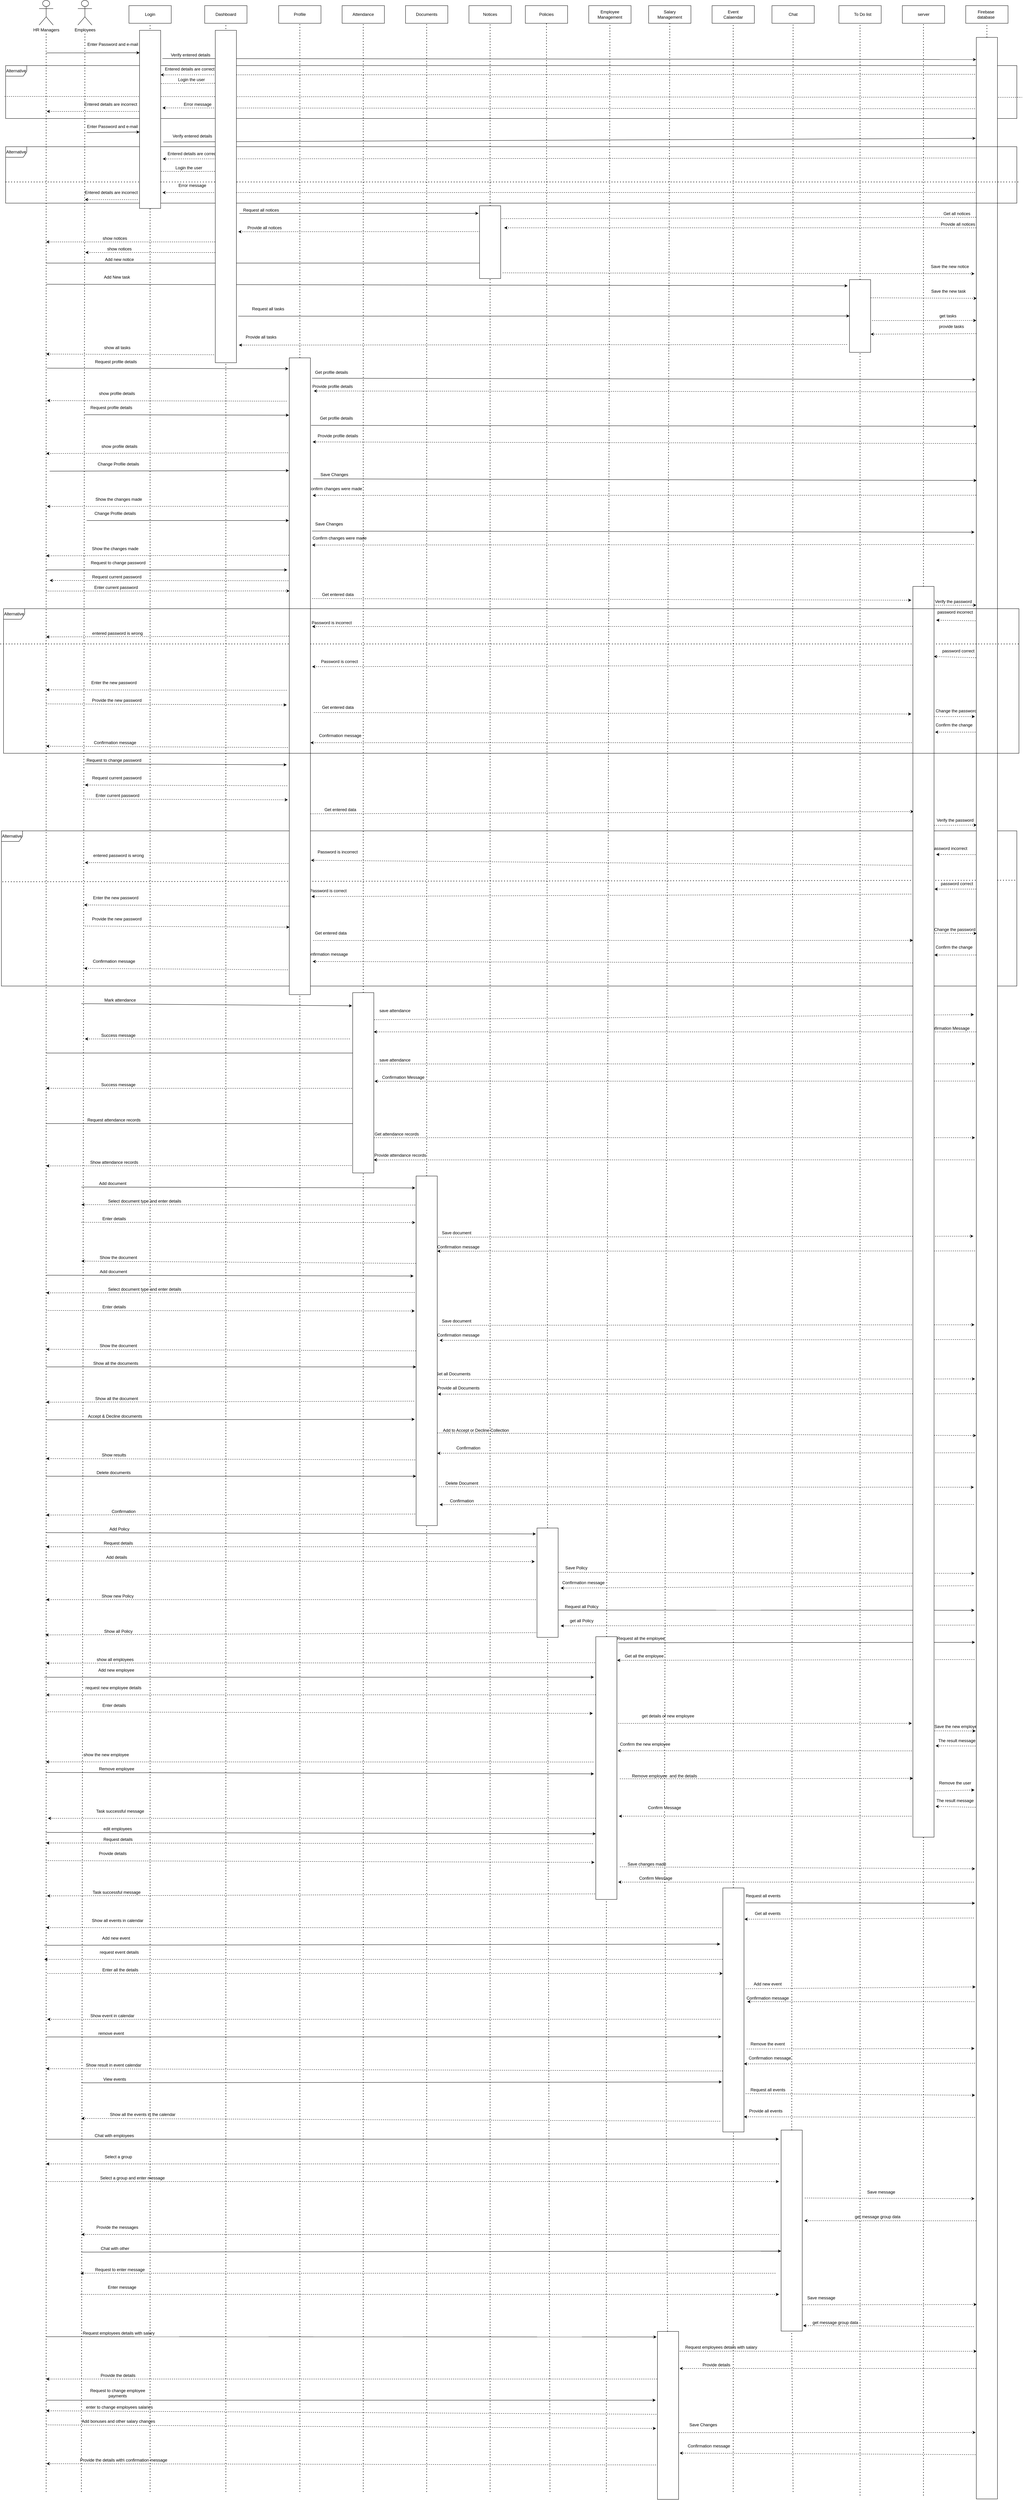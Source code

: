 <mxfile version="13.7.9" type="device"><diagram id="mKKAhnT6Pu1cVQL3iKC_" name="Page-1"><mxGraphModel dx="1874" dy="592" grid="1" gridSize="10" guides="1" tooltips="1" connect="1" arrows="1" fold="1" page="1" pageScale="1" pageWidth="850" pageHeight="1100" math="0" shadow="0"><root><mxCell id="0"/><mxCell id="1" parent="0"/><mxCell id="IZTHkwuddiz1M5b1rTEC-1" value="Employees" style="shape=umlActor;verticalLabelPosition=bottom;verticalAlign=top;html=1;outlineConnect=0;" parent="1" vertex="1"><mxGeometry x="90" y="95" width="40" height="70" as="geometry"/></mxCell><mxCell id="IZTHkwuddiz1M5b1rTEC-2" value="" style="rounded=0;whiteSpace=wrap;html=1;" parent="1" vertex="1"><mxGeometry x="235" y="110" width="120" height="50" as="geometry"/></mxCell><mxCell id="IZTHkwuddiz1M5b1rTEC-3" value="" style="rounded=0;whiteSpace=wrap;html=1;" parent="1" vertex="1"><mxGeometry x="450" y="110" width="120" height="50" as="geometry"/></mxCell><mxCell id="IZTHkwuddiz1M5b1rTEC-4" value="" style="rounded=0;whiteSpace=wrap;html=1;" parent="1" vertex="1"><mxGeometry x="660" y="110" width="120" height="50" as="geometry"/></mxCell><mxCell id="IZTHkwuddiz1M5b1rTEC-5" value="Login" style="text;html=1;strokeColor=none;fillColor=none;align=center;verticalAlign=middle;whiteSpace=wrap;rounded=0;" parent="1" vertex="1"><mxGeometry x="275" y="125" width="40" height="20" as="geometry"/></mxCell><mxCell id="IZTHkwuddiz1M5b1rTEC-6" value="Dashboard" style="text;html=1;strokeColor=none;fillColor=none;align=center;verticalAlign=middle;whiteSpace=wrap;rounded=0;" parent="1" vertex="1"><mxGeometry x="490" y="125" width="40" height="20" as="geometry"/></mxCell><mxCell id="IZTHkwuddiz1M5b1rTEC-7" value="Profile" style="text;html=1;strokeColor=none;fillColor=none;align=center;verticalAlign=middle;whiteSpace=wrap;rounded=0;" parent="1" vertex="1"><mxGeometry x="700" y="125" width="40" height="20" as="geometry"/></mxCell><mxCell id="IZTHkwuddiz1M5b1rTEC-8" value="" style="endArrow=none;dashed=1;html=1;dashPattern=1 3;strokeWidth=2;" parent="1" edge="1"><mxGeometry width="50" height="50" relative="1" as="geometry"><mxPoint x="100" y="7160" as="sourcePoint"/><mxPoint x="110" y="185" as="targetPoint"/></mxGeometry></mxCell><mxCell id="IZTHkwuddiz1M5b1rTEC-9" value="" style="endArrow=none;dashed=1;html=1;dashPattern=1 3;strokeWidth=2;entryX=0.5;entryY=1;entryDx=0;entryDy=0;" parent="1" target="IZTHkwuddiz1M5b1rTEC-2" edge="1"><mxGeometry width="50" height="50" relative="1" as="geometry"><mxPoint x="295" y="7160" as="sourcePoint"/><mxPoint x="140" y="195" as="targetPoint"/></mxGeometry></mxCell><mxCell id="IZTHkwuddiz1M5b1rTEC-10" value="" style="endArrow=none;dashed=1;html=1;dashPattern=1 3;strokeWidth=2;entryX=0.5;entryY=1;entryDx=0;entryDy=0;" parent="1" target="IZTHkwuddiz1M5b1rTEC-3" edge="1"><mxGeometry width="50" height="50" relative="1" as="geometry"><mxPoint x="510" y="7160" as="sourcePoint"/><mxPoint x="305" y="170" as="targetPoint"/></mxGeometry></mxCell><mxCell id="IZTHkwuddiz1M5b1rTEC-11" value="" style="endArrow=none;dashed=1;html=1;dashPattern=1 3;strokeWidth=2;entryX=0.5;entryY=1;entryDx=0;entryDy=0;" parent="1" source="B1G2tbNW1Gz1Pl9C8K7k-586" target="IZTHkwuddiz1M5b1rTEC-4" edge="1"><mxGeometry width="50" height="50" relative="1" as="geometry"><mxPoint x="720" y="7160" as="sourcePoint"/><mxPoint x="720" y="220" as="targetPoint"/></mxGeometry></mxCell><mxCell id="IZTHkwuddiz1M5b1rTEC-12" value="" style="rounded=0;whiteSpace=wrap;html=1;" parent="1" vertex="1"><mxGeometry x="1020" y="110" width="120" height="50" as="geometry"/></mxCell><mxCell id="IZTHkwuddiz1M5b1rTEC-13" value="" style="rounded=0;whiteSpace=wrap;html=1;" parent="1" vertex="1"><mxGeometry x="840" y="110" width="120" height="50" as="geometry"/></mxCell><mxCell id="IZTHkwuddiz1M5b1rTEC-14" value="" style="rounded=0;whiteSpace=wrap;html=1;" parent="1" vertex="1"><mxGeometry x="1200" y="110" width="120" height="50" as="geometry"/></mxCell><mxCell id="IZTHkwuddiz1M5b1rTEC-17" value="Attendance" style="text;html=1;strokeColor=none;fillColor=none;align=center;verticalAlign=middle;whiteSpace=wrap;rounded=0;" parent="1" vertex="1"><mxGeometry x="880" y="125" width="40" height="20" as="geometry"/></mxCell><mxCell id="IZTHkwuddiz1M5b1rTEC-18" value="HR Managers" style="shape=umlActor;verticalLabelPosition=bottom;verticalAlign=top;html=1;outlineConnect=0;" parent="1" vertex="1"><mxGeometry x="-20" y="95" width="40" height="70" as="geometry"/></mxCell><mxCell id="IZTHkwuddiz1M5b1rTEC-20" value="Documents" style="text;html=1;strokeColor=none;fillColor=none;align=center;verticalAlign=middle;whiteSpace=wrap;rounded=0;" parent="1" vertex="1"><mxGeometry x="1060" y="125" width="40" height="20" as="geometry"/></mxCell><mxCell id="IZTHkwuddiz1M5b1rTEC-21" value="Notices" style="text;html=1;strokeColor=none;fillColor=none;align=center;verticalAlign=middle;whiteSpace=wrap;rounded=0;" parent="1" vertex="1"><mxGeometry x="1240" y="125" width="40" height="20" as="geometry"/></mxCell><mxCell id="IZTHkwuddiz1M5b1rTEC-22" value="" style="rounded=0;whiteSpace=wrap;html=1;" parent="1" vertex="1"><mxGeometry x="1360" y="110" width="120" height="50" as="geometry"/></mxCell><mxCell id="IZTHkwuddiz1M5b1rTEC-23" value="Policies" style="text;html=1;strokeColor=none;fillColor=none;align=center;verticalAlign=middle;whiteSpace=wrap;rounded=0;" parent="1" vertex="1"><mxGeometry x="1400" y="125" width="40" height="20" as="geometry"/></mxCell><mxCell id="IZTHkwuddiz1M5b1rTEC-24" value="" style="rounded=0;whiteSpace=wrap;html=1;" parent="1" vertex="1"><mxGeometry x="1540" y="110" width="120" height="50" as="geometry"/></mxCell><mxCell id="IZTHkwuddiz1M5b1rTEC-25" value="Employee Management" style="text;html=1;strokeColor=none;fillColor=none;align=center;verticalAlign=middle;whiteSpace=wrap;rounded=0;" parent="1" vertex="1"><mxGeometry x="1575" y="125" width="50" height="20" as="geometry"/></mxCell><mxCell id="IZTHkwuddiz1M5b1rTEC-27" value="" style="rounded=0;whiteSpace=wrap;html=1;" parent="1" vertex="1"><mxGeometry x="1710" y="110" width="120" height="50" as="geometry"/></mxCell><mxCell id="IZTHkwuddiz1M5b1rTEC-28" value="Salary Management" style="text;html=1;strokeColor=none;fillColor=none;align=center;verticalAlign=middle;whiteSpace=wrap;rounded=0;" parent="1" vertex="1"><mxGeometry x="1745" y="125" width="50" height="20" as="geometry"/></mxCell><mxCell id="IZTHkwuddiz1M5b1rTEC-29" value="" style="rounded=0;whiteSpace=wrap;html=1;" parent="1" vertex="1"><mxGeometry x="1890" y="110" width="120" height="50" as="geometry"/></mxCell><mxCell id="IZTHkwuddiz1M5b1rTEC-30" value="Event Calaendar" style="text;html=1;strokeColor=none;fillColor=none;align=center;verticalAlign=middle;whiteSpace=wrap;rounded=0;" parent="1" vertex="1"><mxGeometry x="1925" y="125" width="50" height="20" as="geometry"/></mxCell><mxCell id="IZTHkwuddiz1M5b1rTEC-31" value="" style="rounded=0;whiteSpace=wrap;html=1;" parent="1" vertex="1"><mxGeometry x="2060" y="110" width="120" height="50" as="geometry"/></mxCell><mxCell id="IZTHkwuddiz1M5b1rTEC-33" value="" style="endArrow=none;dashed=1;html=1;dashPattern=1 3;strokeWidth=2;entryX=0.5;entryY=1;entryDx=0;entryDy=0;" parent="1" source="B1G2tbNW1Gz1Pl9C8K7k-561" target="IZTHkwuddiz1M5b1rTEC-12" edge="1"><mxGeometry width="50" height="50" relative="1" as="geometry"><mxPoint x="1080" y="7160" as="sourcePoint"/><mxPoint x="740" y="180" as="targetPoint"/></mxGeometry></mxCell><mxCell id="IZTHkwuddiz1M5b1rTEC-34" value="" style="endArrow=none;dashed=1;html=1;dashPattern=1 3;strokeWidth=2;entryX=0.5;entryY=1;entryDx=0;entryDy=0;" parent="1" source="B1G2tbNW1Gz1Pl9C8K7k-565" target="IZTHkwuddiz1M5b1rTEC-14" edge="1"><mxGeometry width="50" height="50" relative="1" as="geometry"><mxPoint x="1260" y="7160" as="sourcePoint"/><mxPoint x="750" y="190" as="targetPoint"/></mxGeometry></mxCell><mxCell id="IZTHkwuddiz1M5b1rTEC-35" value="" style="endArrow=none;dashed=1;html=1;dashPattern=1 3;strokeWidth=2;entryX=0.5;entryY=1;entryDx=0;entryDy=0;" parent="1" source="B1G2tbNW1Gz1Pl9C8K7k-567" target="IZTHkwuddiz1M5b1rTEC-22" edge="1"><mxGeometry width="50" height="50" relative="1" as="geometry"><mxPoint x="1430" y="7160" as="sourcePoint"/><mxPoint x="760" y="200" as="targetPoint"/></mxGeometry></mxCell><mxCell id="IZTHkwuddiz1M5b1rTEC-36" value="" style="endArrow=none;dashed=1;html=1;dashPattern=1 3;strokeWidth=2;entryX=0.5;entryY=1;entryDx=0;entryDy=0;" parent="1" source="B1G2tbNW1Gz1Pl9C8K7k-570" target="IZTHkwuddiz1M5b1rTEC-24" edge="1"><mxGeometry width="50" height="50" relative="1" as="geometry"><mxPoint x="1590" y="7160" as="sourcePoint"/><mxPoint x="770" y="210" as="targetPoint"/></mxGeometry></mxCell><mxCell id="IZTHkwuddiz1M5b1rTEC-37" value="" style="endArrow=none;dashed=1;html=1;dashPattern=1 3;strokeWidth=2;entryX=0.5;entryY=1;entryDx=0;entryDy=0;" parent="1" source="B1G2tbNW1Gz1Pl9C8K7k-410" target="IZTHkwuddiz1M5b1rTEC-27" edge="1"><mxGeometry width="50" height="50" relative="1" as="geometry"><mxPoint x="1770" y="6330" as="sourcePoint"/><mxPoint x="910" y="170" as="targetPoint"/></mxGeometry></mxCell><mxCell id="IZTHkwuddiz1M5b1rTEC-38" value="" style="endArrow=none;dashed=1;html=1;dashPattern=1 3;strokeWidth=2;entryX=0.5;entryY=1;entryDx=0;entryDy=0;" parent="1" source="B1G2tbNW1Gz1Pl9C8K7k-574" target="IZTHkwuddiz1M5b1rTEC-29" edge="1"><mxGeometry width="50" height="50" relative="1" as="geometry"><mxPoint x="1950" y="7160" as="sourcePoint"/><mxPoint x="1780" y="170" as="targetPoint"/></mxGeometry></mxCell><mxCell id="IZTHkwuddiz1M5b1rTEC-39" value="Chat" style="text;html=1;strokeColor=none;fillColor=none;align=center;verticalAlign=middle;whiteSpace=wrap;rounded=0;" parent="1" vertex="1"><mxGeometry x="2095" y="125" width="50" height="20" as="geometry"/></mxCell><mxCell id="IZTHkwuddiz1M5b1rTEC-42" value="" style="endArrow=none;dashed=1;html=1;dashPattern=1 3;strokeWidth=2;entryX=0.5;entryY=1;entryDx=0;entryDy=0;" parent="1" source="B1G2tbNW1Gz1Pl9C8K7k-577" target="IZTHkwuddiz1M5b1rTEC-31" edge="1"><mxGeometry width="50" height="50" relative="1" as="geometry"><mxPoint x="2120" y="7160" as="sourcePoint"/><mxPoint x="1960" y="170" as="targetPoint"/></mxGeometry></mxCell><mxCell id="IZTHkwuddiz1M5b1rTEC-46" value="" style="endArrow=classic;html=1;entryX=0.126;entryY=0.997;entryDx=0;entryDy=0;entryPerimeter=0;" parent="1" target="B1G2tbNW1Gz1Pl9C8K7k-544" edge="1"><mxGeometry width="50" height="50" relative="1" as="geometry"><mxPoint y="244" as="sourcePoint"/><mxPoint x="240" y="250" as="targetPoint"/></mxGeometry></mxCell><mxCell id="IZTHkwuddiz1M5b1rTEC-47" value="" style="endArrow=classic;html=1;entryX=0.571;entryY=0.997;entryDx=0;entryDy=0;entryPerimeter=0;" parent="1" target="B1G2tbNW1Gz1Pl9C8K7k-544" edge="1"><mxGeometry width="50" height="50" relative="1" as="geometry"><mxPoint x="115" y="470" as="sourcePoint"/><mxPoint x="295" y="470" as="targetPoint"/></mxGeometry></mxCell><mxCell id="tm1y5g8Kb8V2bLQKGlV5-1" value="" style="rounded=0;whiteSpace=wrap;html=1;" parent="1" vertex="1"><mxGeometry x="2430" y="110" width="120" height="50" as="geometry"/></mxCell><mxCell id="tm1y5g8Kb8V2bLQKGlV5-2" value="server" style="text;html=1;strokeColor=none;fillColor=none;align=center;verticalAlign=middle;whiteSpace=wrap;rounded=0;" parent="1" vertex="1"><mxGeometry x="2452.5" y="125" width="75" height="20" as="geometry"/></mxCell><mxCell id="tm1y5g8Kb8V2bLQKGlV5-3" value="" style="rounded=0;whiteSpace=wrap;html=1;" parent="1" vertex="1"><mxGeometry x="2610" y="110" width="120" height="50" as="geometry"/></mxCell><mxCell id="tm1y5g8Kb8V2bLQKGlV5-4" value="Firebase database" style="text;html=1;strokeColor=none;fillColor=none;align=center;verticalAlign=middle;whiteSpace=wrap;rounded=0;" parent="1" vertex="1"><mxGeometry x="2630" y="125" width="75" height="20" as="geometry"/></mxCell><mxCell id="tm1y5g8Kb8V2bLQKGlV5-5" value="" style="endArrow=none;dashed=1;html=1;dashPattern=1 3;strokeWidth=2;entryX=0.5;entryY=1;entryDx=0;entryDy=0;" parent="1" target="tm1y5g8Kb8V2bLQKGlV5-3" edge="1"><mxGeometry width="50" height="50" relative="1" as="geometry"><mxPoint x="2670" y="7160" as="sourcePoint"/><mxPoint x="2290" y="170" as="targetPoint"/><Array as="points"><mxPoint x="2670" y="1300"/></Array></mxGeometry></mxCell><mxCell id="tm1y5g8Kb8V2bLQKGlV5-6" value="" style="endArrow=none;dashed=1;html=1;dashPattern=1 3;strokeWidth=2;entryX=0.5;entryY=1;entryDx=0;entryDy=0;" parent="1" source="B1G2tbNW1Gz1Pl9C8K7k-592" target="tm1y5g8Kb8V2bLQKGlV5-1" edge="1"><mxGeometry width="50" height="50" relative="1" as="geometry"><mxPoint x="2490" y="7170" as="sourcePoint"/><mxPoint x="2300" y="180" as="targetPoint"/></mxGeometry></mxCell><mxCell id="tm1y5g8Kb8V2bLQKGlV5-10" value="Enter Password and e-mail" style="text;html=1;strokeColor=none;fillColor=none;align=center;verticalAlign=middle;whiteSpace=wrap;rounded=0;" parent="1" vertex="1"><mxGeometry x="108.15" y="442.5" width="160" height="20" as="geometry"/></mxCell><mxCell id="tm1y5g8Kb8V2bLQKGlV5-11" value="Enter Password and e-mail" style="text;html=1;strokeColor=none;fillColor=none;align=center;verticalAlign=middle;whiteSpace=wrap;rounded=0;" parent="1" vertex="1"><mxGeometry x="109" y="210" width="160" height="20" as="geometry"/></mxCell><mxCell id="B1G2tbNW1Gz1Pl9C8K7k-1" value="" style="endArrow=classic;html=1;entryX=0.009;entryY=1.007;entryDx=0;entryDy=0;entryPerimeter=0;exitX=0;exitY=1;exitDx=0;exitDy=0;" parent="1" source="B1G2tbNW1Gz1Pl9C8K7k-2" target="B1G2tbNW1Gz1Pl9C8K7k-531" edge="1"><mxGeometry width="50" height="50" relative="1" as="geometry"><mxPoint x="290" y="260" as="sourcePoint"/><mxPoint x="2670" y="260" as="targetPoint"/></mxGeometry></mxCell><mxCell id="B1G2tbNW1Gz1Pl9C8K7k-2" value="Verify entered details" style="text;html=1;strokeColor=none;fillColor=none;align=center;verticalAlign=middle;whiteSpace=wrap;rounded=0;" parent="1" vertex="1"><mxGeometry x="330" y="240" width="160" height="20" as="geometry"/></mxCell><mxCell id="B1G2tbNW1Gz1Pl9C8K7k-3" value="" style="endArrow=classic;html=1;dashed=1;exitX=0.015;exitY=1.06;exitDx=0;exitDy=0;exitPerimeter=0;entryX=0.25;entryY=0;entryDx=0;entryDy=0;" parent="1" source="B1G2tbNW1Gz1Pl9C8K7k-531" target="B1G2tbNW1Gz1Pl9C8K7k-544" edge="1"><mxGeometry width="50" height="50" relative="1" as="geometry"><mxPoint x="2670" y="300" as="sourcePoint"/><mxPoint x="300" y="300" as="targetPoint"/></mxGeometry></mxCell><mxCell id="B1G2tbNW1Gz1Pl9C8K7k-4" value="Entered details are correct" style="text;html=1;strokeColor=none;fillColor=none;align=center;verticalAlign=middle;whiteSpace=wrap;rounded=0;" parent="1" vertex="1"><mxGeometry x="325" y="280" width="165" height="20" as="geometry"/></mxCell><mxCell id="B1G2tbNW1Gz1Pl9C8K7k-6" value="" style="endArrow=classic;html=1;dashed=1;exitX=0.299;exitY=-0.017;exitDx=0;exitDy=0;exitPerimeter=0;" parent="1" source="B1G2tbNW1Gz1Pl9C8K7k-544" edge="1"><mxGeometry width="50" height="50" relative="1" as="geometry"><mxPoint x="300" y="330" as="sourcePoint"/><mxPoint x="510" y="330" as="targetPoint"/></mxGeometry></mxCell><mxCell id="B1G2tbNW1Gz1Pl9C8K7k-7" value="Login the user" style="text;html=1;strokeColor=none;fillColor=none;align=center;verticalAlign=middle;whiteSpace=wrap;rounded=0;" parent="1" vertex="1"><mxGeometry x="330" y="310" width="165" height="20" as="geometry"/></mxCell><mxCell id="B1G2tbNW1Gz1Pl9C8K7k-22" value="" style="endArrow=none;dashed=1;html=1;exitX=-0.001;exitY=0.583;exitDx=0;exitDy=0;exitPerimeter=0;" parent="1" source="B1G2tbNW1Gz1Pl9C8K7k-21" edge="1"><mxGeometry width="50" height="50" relative="1" as="geometry"><mxPoint x="-40" y="364" as="sourcePoint"/><mxPoint x="2770" y="370" as="targetPoint"/></mxGeometry></mxCell><mxCell id="B1G2tbNW1Gz1Pl9C8K7k-23" value="" style="endArrow=classic;html=1;dashed=1;exitX=0.029;exitY=1.06;exitDx=0;exitDy=0;exitPerimeter=0;" parent="1" source="B1G2tbNW1Gz1Pl9C8K7k-531" edge="1"><mxGeometry width="50" height="50" relative="1" as="geometry"><mxPoint x="2670" y="400" as="sourcePoint"/><mxPoint x="330" y="400" as="targetPoint"/></mxGeometry></mxCell><mxCell id="B1G2tbNW1Gz1Pl9C8K7k-24" value="Error message" style="text;html=1;strokeColor=none;fillColor=none;align=center;verticalAlign=middle;whiteSpace=wrap;rounded=0;" parent="1" vertex="1"><mxGeometry x="350" y="380" width="160" height="20" as="geometry"/></mxCell><mxCell id="B1G2tbNW1Gz1Pl9C8K7k-27" value="" style="endArrow=classic;html=1;entryX=0.041;entryY=1.033;entryDx=0;entryDy=0;entryPerimeter=0;exitX=0.627;exitY=-0.123;exitDx=0;exitDy=0;exitPerimeter=0;" parent="1" source="B1G2tbNW1Gz1Pl9C8K7k-544" target="B1G2tbNW1Gz1Pl9C8K7k-531" edge="1"><mxGeometry width="50" height="50" relative="1" as="geometry"><mxPoint x="290" y="490" as="sourcePoint"/><mxPoint x="2670" y="490" as="targetPoint"/></mxGeometry></mxCell><mxCell id="B1G2tbNW1Gz1Pl9C8K7k-28" value="Verify entered details" style="text;html=1;strokeColor=none;fillColor=none;align=center;verticalAlign=middle;whiteSpace=wrap;rounded=0;" parent="1" vertex="1"><mxGeometry x="335" y="470" width="160" height="20" as="geometry"/></mxCell><mxCell id="B1G2tbNW1Gz1Pl9C8K7k-32" value="" style="endArrow=classic;html=1;dashed=1;exitX=0.049;exitY=0.98;exitDx=0;exitDy=0;exitPerimeter=0;entryX=0.722;entryY=-0.097;entryDx=0;entryDy=0;entryPerimeter=0;" parent="1" source="B1G2tbNW1Gz1Pl9C8K7k-531" target="B1G2tbNW1Gz1Pl9C8K7k-544" edge="1"><mxGeometry width="50" height="50" relative="1" as="geometry"><mxPoint x="2760" y="540" as="sourcePoint"/><mxPoint x="287.867" y="540" as="targetPoint"/></mxGeometry></mxCell><mxCell id="B1G2tbNW1Gz1Pl9C8K7k-33" value="" style="endArrow=classic;html=1;dashed=1;" parent="1" edge="1"><mxGeometry width="50" height="50" relative="1" as="geometry"><mxPoint x="290" y="580" as="sourcePoint"/><mxPoint x="500" y="580" as="targetPoint"/></mxGeometry></mxCell><mxCell id="B1G2tbNW1Gz1Pl9C8K7k-34" value="Login the user" style="text;html=1;strokeColor=none;fillColor=none;align=center;verticalAlign=middle;whiteSpace=wrap;rounded=0;" parent="1" vertex="1"><mxGeometry x="325" y="560" width="160" height="20" as="geometry"/></mxCell><mxCell id="B1G2tbNW1Gz1Pl9C8K7k-35" value="Entered details are correct" style="text;html=1;strokeColor=none;fillColor=none;align=center;verticalAlign=middle;whiteSpace=wrap;rounded=0;fontStyle=0" parent="1" vertex="1"><mxGeometry x="335" y="520" width="160" height="20" as="geometry"/></mxCell><mxCell id="B1G2tbNW1Gz1Pl9C8K7k-38" value="" style="endArrow=classic;html=1;dashed=1;exitX=0.063;exitY=1.06;exitDx=0;exitDy=0;exitPerimeter=0;entryX=0.911;entryY=-0.083;entryDx=0;entryDy=0;entryPerimeter=0;" parent="1" source="B1G2tbNW1Gz1Pl9C8K7k-531" target="B1G2tbNW1Gz1Pl9C8K7k-544" edge="1"><mxGeometry width="50" height="50" relative="1" as="geometry"><mxPoint x="2760" y="640" as="sourcePoint"/><mxPoint x="106" y="640" as="targetPoint"/></mxGeometry></mxCell><mxCell id="B1G2tbNW1Gz1Pl9C8K7k-39" value="Entered details are incorrect" style="text;html=1;strokeColor=none;fillColor=none;align=center;verticalAlign=middle;whiteSpace=wrap;rounded=0;fontStyle=0" parent="1" vertex="1"><mxGeometry x="95.25" y="630" width="180" height="20" as="geometry"/></mxCell><mxCell id="B1G2tbNW1Gz1Pl9C8K7k-42" value="" style="endArrow=classic;html=1;exitX=0.551;exitY=-0.14;exitDx=0;exitDy=0;exitPerimeter=0;" parent="1" source="B1G2tbNW1Gz1Pl9C8K7k-555" edge="1"><mxGeometry width="50" height="50" relative="1" as="geometry"><mxPoint x="507.87" y="699" as="sourcePoint"/><mxPoint x="1227" y="699" as="targetPoint"/></mxGeometry></mxCell><mxCell id="B1G2tbNW1Gz1Pl9C8K7k-43" value="Request all notices" style="text;html=1;strokeColor=none;fillColor=none;align=center;verticalAlign=middle;whiteSpace=wrap;rounded=0;" parent="1" vertex="1"><mxGeometry x="530" y="680" width="160" height="20" as="geometry"/></mxCell><mxCell id="B1G2tbNW1Gz1Pl9C8K7k-44" value="" style="endArrow=classic;html=1;dashed=1;entryX=0.606;entryY=-0.087;entryDx=0;entryDy=0;entryPerimeter=0;exitX=0.355;exitY=0.973;exitDx=0;exitDy=0;exitPerimeter=0;" parent="1" source="B1G2tbNW1Gz1Pl9C8K7k-565" target="B1G2tbNW1Gz1Pl9C8K7k-555" edge="1"><mxGeometry width="50" height="50" relative="1" as="geometry"><mxPoint x="1260" y="750" as="sourcePoint"/><mxPoint x="510" y="750" as="targetPoint"/></mxGeometry></mxCell><mxCell id="B1G2tbNW1Gz1Pl9C8K7k-45" value="Provide all notices" style="text;html=1;strokeColor=none;fillColor=none;align=center;verticalAlign=middle;whiteSpace=wrap;rounded=0;" parent="1" vertex="1"><mxGeometry x="540" y="730" width="160" height="20" as="geometry"/></mxCell><mxCell id="B1G2tbNW1Gz1Pl9C8K7k-46" value="" style="endArrow=classic;html=1;exitX=0.86;exitY=-0.087;exitDx=0;exitDy=0;exitPerimeter=0;entryX=0.5;entryY=1;entryDx=0;entryDy=0;" parent="1" source="B1G2tbNW1Gz1Pl9C8K7k-555" target="B1G2tbNW1Gz1Pl9C8K7k-584" edge="1"><mxGeometry width="50" height="50" relative="1" as="geometry"><mxPoint x="510" y="989" as="sourcePoint"/><mxPoint x="2310" y="989" as="targetPoint"/></mxGeometry></mxCell><mxCell id="B1G2tbNW1Gz1Pl9C8K7k-47" value="" style="rounded=0;whiteSpace=wrap;html=1;" parent="1" vertex="1"><mxGeometry x="2250" y="110" width="120" height="50" as="geometry"/></mxCell><mxCell id="B1G2tbNW1Gz1Pl9C8K7k-48" value="To Do list&lt;br&gt;" style="text;html=1;strokeColor=none;fillColor=none;align=center;verticalAlign=middle;whiteSpace=wrap;rounded=0;" parent="1" vertex="1"><mxGeometry x="2280" y="125" width="75" height="20" as="geometry"/></mxCell><mxCell id="B1G2tbNW1Gz1Pl9C8K7k-54" value="" style="endArrow=none;dashed=1;html=1;dashPattern=1 3;strokeWidth=2;entryX=0.5;entryY=1;entryDx=0;entryDy=0;" parent="1" source="B1G2tbNW1Gz1Pl9C8K7k-584" target="B1G2tbNW1Gz1Pl9C8K7k-47" edge="1"><mxGeometry width="50" height="50" relative="1" as="geometry"><mxPoint x="2310" y="7170" as="sourcePoint"/><mxPoint x="2630" y="170" as="targetPoint"/></mxGeometry></mxCell><mxCell id="B1G2tbNW1Gz1Pl9C8K7k-55" value="Provide all tasks" style="text;html=1;strokeColor=none;fillColor=none;align=center;verticalAlign=middle;whiteSpace=wrap;rounded=0;" parent="1" vertex="1"><mxGeometry x="530" y="1040" width="160" height="20" as="geometry"/></mxCell><mxCell id="B1G2tbNW1Gz1Pl9C8K7k-56" value="" style="endArrow=classic;html=1;dashed=1;entryX=0.947;entryY=-0.113;entryDx=0;entryDy=0;entryPerimeter=0;exitX=0.892;exitY=1.113;exitDx=0;exitDy=0;exitPerimeter=0;" parent="1" source="B1G2tbNW1Gz1Pl9C8K7k-584" target="B1G2tbNW1Gz1Pl9C8K7k-555" edge="1"><mxGeometry width="50" height="50" relative="1" as="geometry"><mxPoint x="2310" y="1070" as="sourcePoint"/><mxPoint x="510" y="1070" as="targetPoint"/></mxGeometry></mxCell><mxCell id="B1G2tbNW1Gz1Pl9C8K7k-57" value="Request all tasks" style="text;html=1;strokeColor=none;fillColor=none;align=center;verticalAlign=middle;whiteSpace=wrap;rounded=0;" parent="1" vertex="1"><mxGeometry x="550" y="960" width="160" height="20" as="geometry"/></mxCell><mxCell id="B1G2tbNW1Gz1Pl9C8K7k-59" value="" style="endArrow=classic;html=1;entryX=0.085;entryY=1.087;entryDx=0;entryDy=0;entryPerimeter=0;" parent="1" target="B1G2tbNW1Gz1Pl9C8K7k-584" edge="1"><mxGeometry width="50" height="50" relative="1" as="geometry"><mxPoint y="900" as="sourcePoint"/><mxPoint x="2310" y="900" as="targetPoint"/></mxGeometry></mxCell><mxCell id="B1G2tbNW1Gz1Pl9C8K7k-61" value="Add New task" style="text;html=1;strokeColor=none;fillColor=none;align=center;verticalAlign=middle;whiteSpace=wrap;rounded=0;" parent="1" vertex="1"><mxGeometry x="121.25" y="870" width="160" height="20" as="geometry"/></mxCell><mxCell id="B1G2tbNW1Gz1Pl9C8K7k-63" value="" style="endArrow=classic;html=1;entryX=0.017;entryY=1.04;entryDx=0;entryDy=0;entryPerimeter=0;" parent="1" target="B1G2tbNW1Gz1Pl9C8K7k-586" edge="1"><mxGeometry width="50" height="50" relative="1" as="geometry"><mxPoint x="2.5" y="1138" as="sourcePoint"/><mxPoint x="722.5" y="1138" as="targetPoint"/></mxGeometry></mxCell><mxCell id="B1G2tbNW1Gz1Pl9C8K7k-64" value="Request profile details" style="text;html=1;strokeColor=none;fillColor=none;align=center;verticalAlign=middle;whiteSpace=wrap;rounded=0;" parent="1" vertex="1"><mxGeometry x="118" y="1110" width="160" height="20" as="geometry"/></mxCell><mxCell id="B1G2tbNW1Gz1Pl9C8K7k-65" value="" style="endArrow=classic;html=1;entryX=0.139;entryY=1.033;entryDx=0;entryDy=0;entryPerimeter=0;exitX=0.032;exitY=-0.08;exitDx=0;exitDy=0;exitPerimeter=0;" parent="1" source="B1G2tbNW1Gz1Pl9C8K7k-586" target="B1G2tbNW1Gz1Pl9C8K7k-531" edge="1"><mxGeometry width="50" height="50" relative="1" as="geometry"><mxPoint x="722.5" y="1170" as="sourcePoint"/><mxPoint x="2670" y="1170" as="targetPoint"/></mxGeometry></mxCell><mxCell id="B1G2tbNW1Gz1Pl9C8K7k-66" value="Get profile details" style="text;html=1;strokeColor=none;fillColor=none;align=center;verticalAlign=middle;whiteSpace=wrap;rounded=0;" parent="1" vertex="1"><mxGeometry x="730" y="1140" width="160" height="20" as="geometry"/></mxCell><mxCell id="B1G2tbNW1Gz1Pl9C8K7k-68" value="" style="endArrow=classic;html=1;dashed=1;exitX=0.144;exitY=1.033;exitDx=0;exitDy=0;exitPerimeter=0;entryX=0.052;entryY=-0.16;entryDx=0;entryDy=0;entryPerimeter=0;" parent="1" source="B1G2tbNW1Gz1Pl9C8K7k-531" target="B1G2tbNW1Gz1Pl9C8K7k-586" edge="1"><mxGeometry width="50" height="50" relative="1" as="geometry"><mxPoint x="2670" y="1200" as="sourcePoint"/><mxPoint x="714.75" y="1200" as="targetPoint"/></mxGeometry></mxCell><mxCell id="B1G2tbNW1Gz1Pl9C8K7k-69" value="Provide profile details" style="text;html=1;strokeColor=none;fillColor=none;align=center;verticalAlign=middle;whiteSpace=wrap;rounded=0;" parent="1" vertex="1"><mxGeometry x="732.5" y="1180" width="160" height="20" as="geometry"/></mxCell><mxCell id="B1G2tbNW1Gz1Pl9C8K7k-70" value="" style="endArrow=classic;html=1;dashed=1;exitX=0.068;exitY=1.12;exitDx=0;exitDy=0;exitPerimeter=0;" parent="1" source="B1G2tbNW1Gz1Pl9C8K7k-586" edge="1"><mxGeometry width="50" height="50" relative="1" as="geometry"><mxPoint x="722.5" y="1230" as="sourcePoint"/><mxPoint x="2.5" y="1230" as="targetPoint"/></mxGeometry></mxCell><mxCell id="B1G2tbNW1Gz1Pl9C8K7k-71" value="show profile details" style="text;html=1;strokeColor=none;fillColor=none;align=center;verticalAlign=middle;whiteSpace=wrap;rounded=0;" parent="1" vertex="1"><mxGeometry x="121.25" y="1200" width="160" height="20" as="geometry"/></mxCell><mxCell id="B1G2tbNW1Gz1Pl9C8K7k-72" value="" style="endArrow=classic;html=1;entryX=0.09;entryY=1.014;entryDx=0;entryDy=0;entryPerimeter=0;" parent="1" target="B1G2tbNW1Gz1Pl9C8K7k-586" edge="1"><mxGeometry width="50" height="50" relative="1" as="geometry"><mxPoint x="110" y="1270" as="sourcePoint"/><mxPoint x="725" y="1270" as="targetPoint"/></mxGeometry></mxCell><mxCell id="B1G2tbNW1Gz1Pl9C8K7k-73" value="Request profile details" style="text;html=1;strokeColor=none;fillColor=none;align=center;verticalAlign=middle;whiteSpace=wrap;rounded=0;" parent="1" vertex="1"><mxGeometry x="105" y="1240" width="160" height="20" as="geometry"/></mxCell><mxCell id="B1G2tbNW1Gz1Pl9C8K7k-74" value="" style="endArrow=classic;html=1;dashed=1;exitX=0.149;exitY=0.96;exitDx=0;exitDy=0;exitPerimeter=0;" parent="1" source="B1G2tbNW1Gz1Pl9C8K7k-586" edge="1"><mxGeometry width="50" height="50" relative="1" as="geometry"><mxPoint x="720" y="1380" as="sourcePoint"/><mxPoint y="1380" as="targetPoint"/></mxGeometry></mxCell><mxCell id="B1G2tbNW1Gz1Pl9C8K7k-75" value="show profile details" style="text;html=1;strokeColor=none;fillColor=none;align=center;verticalAlign=middle;whiteSpace=wrap;rounded=0;" parent="1" vertex="1"><mxGeometry x="127.5" y="1350" width="160" height="20" as="geometry"/></mxCell><mxCell id="B1G2tbNW1Gz1Pl9C8K7k-76" value="" style="endArrow=classic;html=1;entryX=0.158;entryY=0.98;entryDx=0;entryDy=0;entryPerimeter=0;exitX=0.106;exitY=-0.026;exitDx=0;exitDy=0;exitPerimeter=0;" parent="1" source="B1G2tbNW1Gz1Pl9C8K7k-586" target="B1G2tbNW1Gz1Pl9C8K7k-531" edge="1"><mxGeometry width="50" height="50" relative="1" as="geometry"><mxPoint x="722.5" y="1300" as="sourcePoint"/><mxPoint x="2670" y="1300" as="targetPoint"/></mxGeometry></mxCell><mxCell id="B1G2tbNW1Gz1Pl9C8K7k-77" value="Get profile details" style="text;html=1;strokeColor=none;fillColor=none;align=center;verticalAlign=middle;whiteSpace=wrap;rounded=0;" parent="1" vertex="1"><mxGeometry x="743.75" y="1270" width="160" height="20" as="geometry"/></mxCell><mxCell id="B1G2tbNW1Gz1Pl9C8K7k-78" value="Provide profile details" style="text;html=1;strokeColor=none;fillColor=none;align=center;verticalAlign=middle;whiteSpace=wrap;rounded=0;" parent="1" vertex="1"><mxGeometry x="747.5" y="1320" width="160" height="20" as="geometry"/></mxCell><mxCell id="B1G2tbNW1Gz1Pl9C8K7k-79" value="" style="endArrow=classic;html=1;dashed=1;exitX=0.165;exitY=1.007;exitDx=0;exitDy=0;exitPerimeter=0;entryX=0.132;entryY=-0.106;entryDx=0;entryDy=0;entryPerimeter=0;" parent="1" source="B1G2tbNW1Gz1Pl9C8K7k-531" target="B1G2tbNW1Gz1Pl9C8K7k-586" edge="1"><mxGeometry width="50" height="50" relative="1" as="geometry"><mxPoint x="2670" y="1348" as="sourcePoint"/><mxPoint x="720" y="1348" as="targetPoint"/></mxGeometry></mxCell><mxCell id="B1G2tbNW1Gz1Pl9C8K7k-80" value="" style="endArrow=classic;html=1;dashed=1;" parent="1" edge="1"><mxGeometry width="50" height="50" relative="1" as="geometry"><mxPoint x="510" y="780" as="sourcePoint"/><mxPoint y="780" as="targetPoint"/></mxGeometry></mxCell><mxCell id="B1G2tbNW1Gz1Pl9C8K7k-81" value="" style="endArrow=classic;html=1;dashed=1;exitX=0.976;exitY=1.06;exitDx=0;exitDy=0;exitPerimeter=0;" parent="1" source="B1G2tbNW1Gz1Pl9C8K7k-555" edge="1"><mxGeometry width="50" height="50" relative="1" as="geometry"><mxPoint x="510" y="1098" as="sourcePoint"/><mxPoint y="1098" as="targetPoint"/></mxGeometry></mxCell><mxCell id="B1G2tbNW1Gz1Pl9C8K7k-82" value="" style="endArrow=classic;html=1;dashed=1;" parent="1" edge="1"><mxGeometry width="50" height="50" relative="1" as="geometry"><mxPoint x="510" y="810" as="sourcePoint"/><mxPoint x="111.25" y="810" as="targetPoint"/></mxGeometry></mxCell><mxCell id="B1G2tbNW1Gz1Pl9C8K7k-84" value="show notices" style="text;html=1;strokeColor=none;fillColor=none;align=center;verticalAlign=middle;whiteSpace=wrap;rounded=0;" parent="1" vertex="1"><mxGeometry x="115" y="760" width="160" height="20" as="geometry"/></mxCell><mxCell id="B1G2tbNW1Gz1Pl9C8K7k-85" value="show notices" style="text;html=1;strokeColor=none;fillColor=none;align=center;verticalAlign=middle;whiteSpace=wrap;rounded=0;" parent="1" vertex="1"><mxGeometry x="127.5" y="790" width="160" height="20" as="geometry"/></mxCell><mxCell id="B1G2tbNW1Gz1Pl9C8K7k-92" value="show all tasks" style="text;html=1;strokeColor=none;fillColor=none;align=center;verticalAlign=middle;whiteSpace=wrap;rounded=0;" parent="1" vertex="1"><mxGeometry x="121.5" y="1070" width="160" height="20" as="geometry"/></mxCell><mxCell id="B1G2tbNW1Gz1Pl9C8K7k-94" value="" style="endArrow=classic;html=1;entryX=0.177;entryY=1.014;entryDx=0;entryDy=0;entryPerimeter=0;" parent="1" target="B1G2tbNW1Gz1Pl9C8K7k-586" edge="1"><mxGeometry width="50" height="50" relative="1" as="geometry"><mxPoint x="10" y="1430" as="sourcePoint"/><mxPoint x="720" y="1430" as="targetPoint"/></mxGeometry></mxCell><mxCell id="B1G2tbNW1Gz1Pl9C8K7k-95" value="Change Profile details" style="text;html=1;strokeColor=none;fillColor=none;align=center;verticalAlign=middle;whiteSpace=wrap;rounded=0;" parent="1" vertex="1"><mxGeometry x="124.5" y="1400" width="160" height="20" as="geometry"/></mxCell><mxCell id="B1G2tbNW1Gz1Pl9C8K7k-96" value="" style="endArrow=classic;html=1;entryX=0.18;entryY=0.98;entryDx=0;entryDy=0;entryPerimeter=0;exitX=0.19;exitY=-0.133;exitDx=0;exitDy=0;exitPerimeter=0;" parent="1" source="B1G2tbNW1Gz1Pl9C8K7k-586" target="B1G2tbNW1Gz1Pl9C8K7k-531" edge="1"><mxGeometry width="50" height="50" relative="1" as="geometry"><mxPoint x="722.5" y="1450" as="sourcePoint"/><mxPoint x="2670" y="1450" as="targetPoint"/></mxGeometry></mxCell><mxCell id="B1G2tbNW1Gz1Pl9C8K7k-97" value="Save Changes" style="text;html=1;strokeColor=none;fillColor=none;align=center;verticalAlign=middle;whiteSpace=wrap;rounded=0;" parent="1" vertex="1"><mxGeometry x="737.5" y="1430" width="160" height="20" as="geometry"/></mxCell><mxCell id="B1G2tbNW1Gz1Pl9C8K7k-98" value="" style="endArrow=classic;html=1;dashed=1;exitX=0.186;exitY=1.007;exitDx=0;exitDy=0;exitPerimeter=0;entryX=0.216;entryY=-0.106;entryDx=0;entryDy=0;entryPerimeter=0;" parent="1" source="B1G2tbNW1Gz1Pl9C8K7k-531" target="B1G2tbNW1Gz1Pl9C8K7k-586" edge="1"><mxGeometry width="50" height="50" relative="1" as="geometry"><mxPoint x="2670" y="1500" as="sourcePoint"/><mxPoint x="722.5" y="1498" as="targetPoint"/></mxGeometry></mxCell><mxCell id="B1G2tbNW1Gz1Pl9C8K7k-99" value="Confirm changes were made" style="text;html=1;strokeColor=none;fillColor=none;align=center;verticalAlign=middle;whiteSpace=wrap;rounded=0;" parent="1" vertex="1"><mxGeometry x="740" y="1470" width="160" height="20" as="geometry"/></mxCell><mxCell id="B1G2tbNW1Gz1Pl9C8K7k-100" value="" style="endArrow=classic;html=1;dashed=1;exitX=0.233;exitY=1.067;exitDx=0;exitDy=0;exitPerimeter=0;" parent="1" source="B1G2tbNW1Gz1Pl9C8K7k-586" edge="1"><mxGeometry width="50" height="50" relative="1" as="geometry"><mxPoint x="722.5" y="1530" as="sourcePoint"/><mxPoint x="2.5" y="1530" as="targetPoint"/></mxGeometry></mxCell><mxCell id="B1G2tbNW1Gz1Pl9C8K7k-101" value="Show the changes made" style="text;html=1;strokeColor=none;fillColor=none;align=center;verticalAlign=middle;whiteSpace=wrap;rounded=0;" parent="1" vertex="1"><mxGeometry x="136.25" y="1500" width="140" height="20" as="geometry"/></mxCell><mxCell id="B1G2tbNW1Gz1Pl9C8K7k-102" value="" style="endArrow=classic;html=1;" parent="1" edge="1"><mxGeometry width="50" height="50" relative="1" as="geometry"><mxPoint x="115" y="1570" as="sourcePoint"/><mxPoint x="689" y="1570" as="targetPoint"/></mxGeometry></mxCell><mxCell id="B1G2tbNW1Gz1Pl9C8K7k-103" value="Change Profile details" style="text;html=1;strokeColor=none;fillColor=none;align=center;verticalAlign=middle;whiteSpace=wrap;rounded=0;" parent="1" vertex="1"><mxGeometry x="116.25" y="1540" width="160" height="20" as="geometry"/></mxCell><mxCell id="B1G2tbNW1Gz1Pl9C8K7k-104" value="" style="endArrow=classic;html=1;entryX=0.201;entryY=1.087;entryDx=0;entryDy=0;entryPerimeter=0;exitX=0.272;exitY=-0.08;exitDx=0;exitDy=0;exitPerimeter=0;" parent="1" source="B1G2tbNW1Gz1Pl9C8K7k-586" target="B1G2tbNW1Gz1Pl9C8K7k-531" edge="1"><mxGeometry width="50" height="50" relative="1" as="geometry"><mxPoint x="720" y="1600" as="sourcePoint"/><mxPoint x="2670" y="1600" as="targetPoint"/></mxGeometry></mxCell><mxCell id="B1G2tbNW1Gz1Pl9C8K7k-105" value="" style="endArrow=classic;html=1;dashed=1;exitX=0.206;exitY=1.113;exitDx=0;exitDy=0;exitPerimeter=0;entryX=0.294;entryY=-0.08;entryDx=0;entryDy=0;entryPerimeter=0;" parent="1" source="B1G2tbNW1Gz1Pl9C8K7k-531" target="B1G2tbNW1Gz1Pl9C8K7k-586" edge="1"><mxGeometry width="50" height="50" relative="1" as="geometry"><mxPoint x="2670" y="1640" as="sourcePoint"/><mxPoint x="714.75" y="1640" as="targetPoint"/></mxGeometry></mxCell><mxCell id="B1G2tbNW1Gz1Pl9C8K7k-106" value="Save Changes" style="text;html=1;strokeColor=none;fillColor=none;align=center;verticalAlign=middle;whiteSpace=wrap;rounded=0;" parent="1" vertex="1"><mxGeometry x="722.5" y="1570" width="160" height="20" as="geometry"/></mxCell><mxCell id="B1G2tbNW1Gz1Pl9C8K7k-107" value="Confirm changes were made" style="text;html=1;strokeColor=none;fillColor=none;align=center;verticalAlign=middle;whiteSpace=wrap;rounded=0;" parent="1" vertex="1"><mxGeometry x="752.5" y="1610" width="160" height="20" as="geometry"/></mxCell><mxCell id="B1G2tbNW1Gz1Pl9C8K7k-108" value="" style="endArrow=classic;html=1;dashed=1;exitX=0.31;exitY=1.014;exitDx=0;exitDy=0;exitPerimeter=0;" parent="1" source="B1G2tbNW1Gz1Pl9C8K7k-586" edge="1"><mxGeometry width="50" height="50" relative="1" as="geometry"><mxPoint x="720" y="1670" as="sourcePoint"/><mxPoint y="1670" as="targetPoint"/></mxGeometry></mxCell><mxCell id="B1G2tbNW1Gz1Pl9C8K7k-109" value="Show the changes made" style="text;html=1;strokeColor=none;fillColor=none;align=center;verticalAlign=middle;whiteSpace=wrap;rounded=0;" parent="1" vertex="1"><mxGeometry x="126.25" y="1640" width="140" height="20" as="geometry"/></mxCell><mxCell id="B1G2tbNW1Gz1Pl9C8K7k-110" value="" style="endArrow=classic;html=1;entryX=0.333;entryY=1.094;entryDx=0;entryDy=0;entryPerimeter=0;" parent="1" target="B1G2tbNW1Gz1Pl9C8K7k-586" edge="1"><mxGeometry width="50" height="50" relative="1" as="geometry"><mxPoint y="1710" as="sourcePoint"/><mxPoint x="720" y="1710" as="targetPoint"/></mxGeometry></mxCell><mxCell id="B1G2tbNW1Gz1Pl9C8K7k-111" value="Request to change password" style="text;html=1;strokeColor=none;fillColor=none;align=center;verticalAlign=middle;whiteSpace=wrap;rounded=0;" parent="1" vertex="1"><mxGeometry x="122" y="1680" width="165" height="20" as="geometry"/></mxCell><mxCell id="B1G2tbNW1Gz1Pl9C8K7k-114" value="" style="endArrow=classic;html=1;dashed=1;exitX=0.35;exitY=1.04;exitDx=0;exitDy=0;exitPerimeter=0;" parent="1" source="B1G2tbNW1Gz1Pl9C8K7k-586" edge="1"><mxGeometry width="50" height="50" relative="1" as="geometry"><mxPoint x="720" y="1740" as="sourcePoint"/><mxPoint x="10" y="1740" as="targetPoint"/></mxGeometry></mxCell><mxCell id="B1G2tbNW1Gz1Pl9C8K7k-115" value="Request current password" style="text;html=1;strokeColor=none;fillColor=none;align=center;verticalAlign=middle;whiteSpace=wrap;rounded=0;" parent="1" vertex="1"><mxGeometry x="117.5" y="1720" width="165" height="20" as="geometry"/></mxCell><mxCell id="B1G2tbNW1Gz1Pl9C8K7k-116" value="" style="endArrow=classic;html=1;dashed=1;entryX=0.366;entryY=0.987;entryDx=0;entryDy=0;entryPerimeter=0;" parent="1" target="B1G2tbNW1Gz1Pl9C8K7k-586" edge="1"><mxGeometry width="50" height="50" relative="1" as="geometry"><mxPoint y="1770" as="sourcePoint"/><mxPoint x="720" y="1770" as="targetPoint"/></mxGeometry></mxCell><mxCell id="B1G2tbNW1Gz1Pl9C8K7k-117" value="Enter current password" style="text;html=1;strokeColor=none;fillColor=none;align=center;verticalAlign=middle;whiteSpace=wrap;rounded=0;" parent="1" vertex="1"><mxGeometry x="116.25" y="1750" width="165" height="20" as="geometry"/></mxCell><mxCell id="B1G2tbNW1Gz1Pl9C8K7k-118" value="" style="endArrow=classic;html=1;dashed=1;exitX=0.378;exitY=-0.08;exitDx=0;exitDy=0;exitPerimeter=0;entryX=0.011;entryY=1.073;entryDx=0;entryDy=0;entryPerimeter=0;" parent="1" source="B1G2tbNW1Gz1Pl9C8K7k-586" target="B1G2tbNW1Gz1Pl9C8K7k-592" edge="1"><mxGeometry width="50" height="50" relative="1" as="geometry"><mxPoint x="720" y="1790" as="sourcePoint"/><mxPoint x="2490" y="1790" as="targetPoint"/></mxGeometry></mxCell><mxCell id="B1G2tbNW1Gz1Pl9C8K7k-119" value="" style="endArrow=classic;html=1;dashed=1;exitX=0;exitY=1;exitDx=0;exitDy=0;" parent="1" source="B1G2tbNW1Gz1Pl9C8K7k-123" edge="1"><mxGeometry width="50" height="50" relative="1" as="geometry"><mxPoint x="2490" y="1810" as="sourcePoint"/><mxPoint x="2640" y="1810" as="targetPoint"/></mxGeometry></mxCell><mxCell id="B1G2tbNW1Gz1Pl9C8K7k-120" value="Get entered data" style="text;html=1;strokeColor=none;fillColor=none;align=center;verticalAlign=middle;whiteSpace=wrap;rounded=0;" parent="1" vertex="1"><mxGeometry x="772.5" y="1770" width="110" height="20" as="geometry"/></mxCell><mxCell id="B1G2tbNW1Gz1Pl9C8K7k-124" value="" style="endArrow=classic;html=1;dashed=1;entryX=0.027;entryY=-0.1;entryDx=0;entryDy=0;entryPerimeter=0;exitX=0.237;exitY=1.033;exitDx=0;exitDy=0;exitPerimeter=0;" parent="1" source="B1G2tbNW1Gz1Pl9C8K7k-531" target="B1G2tbNW1Gz1Pl9C8K7k-592" edge="1"><mxGeometry width="50" height="50" relative="1" as="geometry"><mxPoint x="2664.75" y="1850" as="sourcePoint"/><mxPoint x="2494.75" y="1850" as="targetPoint"/></mxGeometry></mxCell><mxCell id="B1G2tbNW1Gz1Pl9C8K7k-125" value="password incorrect" style="text;html=1;strokeColor=none;fillColor=none;align=center;verticalAlign=middle;whiteSpace=wrap;rounded=0;" parent="1" vertex="1"><mxGeometry x="2523.75" y="1820" width="112" height="20" as="geometry"/></mxCell><mxCell id="B1G2tbNW1Gz1Pl9C8K7k-126" value="" style="endArrow=classic;html=1;dashed=1;entryX=0.422;entryY=-0.08;entryDx=0;entryDy=0;entryPerimeter=0;" parent="1" target="B1G2tbNW1Gz1Pl9C8K7k-586" edge="1"><mxGeometry width="50" height="50" relative="1" as="geometry"><mxPoint x="2490" y="1870" as="sourcePoint"/><mxPoint x="720" y="1870" as="targetPoint"/></mxGeometry></mxCell><mxCell id="B1G2tbNW1Gz1Pl9C8K7k-127" value="Password is incorrect" style="text;html=1;strokeColor=none;fillColor=none;align=center;verticalAlign=middle;whiteSpace=wrap;rounded=0;" parent="1" vertex="1"><mxGeometry x="747.5" y="1850" width="125" height="20" as="geometry"/></mxCell><mxCell id="B1G2tbNW1Gz1Pl9C8K7k-128" value="" style="endArrow=classic;html=1;dashed=1;exitX=0.437;exitY=1.013;exitDx=0;exitDy=0;exitPerimeter=0;" parent="1" source="B1G2tbNW1Gz1Pl9C8K7k-586" edge="1"><mxGeometry width="50" height="50" relative="1" as="geometry"><mxPoint x="720" y="1900" as="sourcePoint"/><mxPoint y="1900" as="targetPoint"/></mxGeometry></mxCell><mxCell id="B1G2tbNW1Gz1Pl9C8K7k-129" value="entered password is wrong" style="text;html=1;strokeColor=none;fillColor=none;align=center;verticalAlign=middle;whiteSpace=wrap;rounded=0;" parent="1" vertex="1"><mxGeometry x="120" y="1880" width="165" height="20" as="geometry"/></mxCell><mxCell id="B1G2tbNW1Gz1Pl9C8K7k-131" value="" style="endArrow=classic;html=1;dashed=1;entryX=0.056;entryY=0.007;entryDx=0;entryDy=0;entryPerimeter=0;exitX=0.252;exitY=1.007;exitDx=0;exitDy=0;exitPerimeter=0;" parent="1" source="B1G2tbNW1Gz1Pl9C8K7k-531" target="B1G2tbNW1Gz1Pl9C8K7k-592" edge="1"><mxGeometry width="50" height="50" relative="1" as="geometry"><mxPoint x="2640" y="1960" as="sourcePoint"/><mxPoint x="2520" y="1963" as="targetPoint"/></mxGeometry></mxCell><mxCell id="B1G2tbNW1Gz1Pl9C8K7k-132" value="password correct" style="text;html=1;strokeColor=none;fillColor=none;align=center;verticalAlign=middle;whiteSpace=wrap;rounded=0;" parent="1" vertex="1"><mxGeometry x="2532.5" y="1930" width="112" height="20" as="geometry"/></mxCell><mxCell id="B1G2tbNW1Gz1Pl9C8K7k-133" value="" style="endArrow=classic;html=1;dashed=1;entryX=0.485;entryY=-0.08;entryDx=0;entryDy=0;entryPerimeter=0;" parent="1" target="B1G2tbNW1Gz1Pl9C8K7k-586" edge="1"><mxGeometry width="50" height="50" relative="1" as="geometry"><mxPoint x="2490" y="1980" as="sourcePoint"/><mxPoint x="720" y="1980" as="targetPoint"/></mxGeometry></mxCell><mxCell id="B1G2tbNW1Gz1Pl9C8K7k-134" value="Password is correct" style="text;html=1;strokeColor=none;fillColor=none;align=center;verticalAlign=middle;whiteSpace=wrap;rounded=0;" parent="1" vertex="1"><mxGeometry x="770" y="1960" width="125" height="20" as="geometry"/></mxCell><mxCell id="B1G2tbNW1Gz1Pl9C8K7k-135" value="" style="endArrow=classic;html=1;dashed=1;exitX=0.522;exitY=1.12;exitDx=0;exitDy=0;exitPerimeter=0;" parent="1" source="B1G2tbNW1Gz1Pl9C8K7k-586" edge="1"><mxGeometry width="50" height="50" relative="1" as="geometry"><mxPoint x="720" y="2050" as="sourcePoint"/><mxPoint y="2050" as="targetPoint"/></mxGeometry></mxCell><mxCell id="B1G2tbNW1Gz1Pl9C8K7k-136" value="Enter the new password" style="text;html=1;strokeColor=none;fillColor=none;align=center;verticalAlign=middle;whiteSpace=wrap;rounded=0;" parent="1" vertex="1"><mxGeometry x="110" y="2020" width="165" height="20" as="geometry"/></mxCell><mxCell id="B1G2tbNW1Gz1Pl9C8K7k-137" value="" style="endArrow=classic;html=1;dashed=1;entryX=0.545;entryY=1.12;entryDx=0;entryDy=0;entryPerimeter=0;" parent="1" target="B1G2tbNW1Gz1Pl9C8K7k-586" edge="1"><mxGeometry width="50" height="50" relative="1" as="geometry"><mxPoint y="2090" as="sourcePoint"/><mxPoint x="720" y="2090" as="targetPoint"/></mxGeometry></mxCell><mxCell id="B1G2tbNW1Gz1Pl9C8K7k-138" value="Provide the new password" style="text;html=1;strokeColor=none;fillColor=none;align=center;verticalAlign=middle;whiteSpace=wrap;rounded=0;" parent="1" vertex="1"><mxGeometry x="117.5" y="2070" width="165" height="20" as="geometry"/></mxCell><mxCell id="B1G2tbNW1Gz1Pl9C8K7k-139" value="" style="endArrow=classic;html=1;dashed=1;exitX=0.557;exitY=-0.16;exitDx=0;exitDy=0;exitPerimeter=0;entryX=0.102;entryY=1.073;entryDx=0;entryDy=0;entryPerimeter=0;" parent="1" source="B1G2tbNW1Gz1Pl9C8K7k-586" target="B1G2tbNW1Gz1Pl9C8K7k-592" edge="1"><mxGeometry width="50" height="50" relative="1" as="geometry"><mxPoint x="720" y="2110" as="sourcePoint"/><mxPoint x="2450" y="2110" as="targetPoint"/></mxGeometry></mxCell><mxCell id="B1G2tbNW1Gz1Pl9C8K7k-140" value="Get entered data" style="text;html=1;strokeColor=none;fillColor=none;align=center;verticalAlign=middle;whiteSpace=wrap;rounded=0;" parent="1" vertex="1"><mxGeometry x="772.5" y="2090" width="110" height="20" as="geometry"/></mxCell><mxCell id="B1G2tbNW1Gz1Pl9C8K7k-141" value="" style="endArrow=classic;html=1;dashed=1;" parent="1" edge="1"><mxGeometry width="50" height="50" relative="1" as="geometry"><mxPoint x="2489" y="2126" as="sourcePoint"/><mxPoint x="2636" y="2126" as="targetPoint"/></mxGeometry></mxCell><mxCell id="B1G2tbNW1Gz1Pl9C8K7k-143" value="" style="endArrow=classic;html=1;dashed=1;" parent="1" edge="1"><mxGeometry width="50" height="50" relative="1" as="geometry"><mxPoint x="2638" y="2170" as="sourcePoint"/><mxPoint x="2523" y="2170" as="targetPoint"/></mxGeometry></mxCell><mxCell id="B1G2tbNW1Gz1Pl9C8K7k-144" value="Confirm the change" style="text;html=1;strokeColor=none;fillColor=none;align=center;verticalAlign=middle;whiteSpace=wrap;rounded=0;" parent="1" vertex="1"><mxGeometry x="2511.5" y="2140" width="129.5" height="20" as="geometry"/></mxCell><mxCell id="B1G2tbNW1Gz1Pl9C8K7k-145" value="" style="endArrow=classic;html=1;dashed=1;" parent="1" edge="1"><mxGeometry width="50" height="50" relative="1" as="geometry"><mxPoint x="2457" y="2200" as="sourcePoint"/><mxPoint x="750" y="2200" as="targetPoint"/></mxGeometry></mxCell><mxCell id="B1G2tbNW1Gz1Pl9C8K7k-146" value="Confirmation message" style="text;html=1;strokeColor=none;fillColor=none;align=center;verticalAlign=middle;whiteSpace=wrap;rounded=0;" parent="1" vertex="1"><mxGeometry x="767.5" y="2170" width="132.5" height="20" as="geometry"/></mxCell><mxCell id="B1G2tbNW1Gz1Pl9C8K7k-147" value="" style="endArrow=classic;html=1;dashed=1;exitX=0.612;exitY=1.067;exitDx=0;exitDy=0;exitPerimeter=0;" parent="1" source="B1G2tbNW1Gz1Pl9C8K7k-586" edge="1"><mxGeometry width="50" height="50" relative="1" as="geometry"><mxPoint x="720" y="2210" as="sourcePoint"/><mxPoint y="2210" as="targetPoint"/></mxGeometry></mxCell><mxCell id="B1G2tbNW1Gz1Pl9C8K7k-148" value="Confirmation message" style="text;html=1;strokeColor=none;fillColor=none;align=center;verticalAlign=middle;whiteSpace=wrap;rounded=0;" parent="1" vertex="1"><mxGeometry x="128.75" y="2190" width="132.5" height="20" as="geometry"/></mxCell><mxCell id="B1G2tbNW1Gz1Pl9C8K7k-150" value="" style="endArrow=classic;html=1;dashed=1;exitX=0.672;exitY=1.093;exitDx=0;exitDy=0;exitPerimeter=0;" parent="1" source="B1G2tbNW1Gz1Pl9C8K7k-586" edge="1"><mxGeometry width="50" height="50" relative="1" as="geometry"><mxPoint x="720" y="2320" as="sourcePoint"/><mxPoint x="110" y="2320" as="targetPoint"/></mxGeometry></mxCell><mxCell id="B1G2tbNW1Gz1Pl9C8K7k-151" value="Request current password" style="text;html=1;strokeColor=none;fillColor=none;align=center;verticalAlign=middle;whiteSpace=wrap;rounded=0;" parent="1" vertex="1"><mxGeometry x="117.5" y="2290" width="165" height="20" as="geometry"/></mxCell><mxCell id="B1G2tbNW1Gz1Pl9C8K7k-152" value="" style="endArrow=classic;html=1;dashed=1;entryX=0.694;entryY=1.067;entryDx=0;entryDy=0;entryPerimeter=0;" parent="1" target="B1G2tbNW1Gz1Pl9C8K7k-586" edge="1"><mxGeometry width="50" height="50" relative="1" as="geometry"><mxPoint x="110" y="2360" as="sourcePoint"/><mxPoint x="720" y="2360" as="targetPoint"/></mxGeometry></mxCell><mxCell id="B1G2tbNW1Gz1Pl9C8K7k-153" value="Enter current password" style="text;html=1;strokeColor=none;fillColor=none;align=center;verticalAlign=middle;whiteSpace=wrap;rounded=0;" parent="1" vertex="1"><mxGeometry x="120" y="2340" width="165" height="20" as="geometry"/></mxCell><mxCell id="B1G2tbNW1Gz1Pl9C8K7k-154" value="" style="endArrow=classic;html=1;dashed=1;exitX=0.716;exitY=0;exitDx=0;exitDy=0;exitPerimeter=0;entryX=0.18;entryY=0.967;entryDx=0;entryDy=0;entryPerimeter=0;" parent="1" source="B1G2tbNW1Gz1Pl9C8K7k-586" target="B1G2tbNW1Gz1Pl9C8K7k-592" edge="1"><mxGeometry width="50" height="50" relative="1" as="geometry"><mxPoint x="720" y="2400" as="sourcePoint"/><mxPoint x="2490" y="2400" as="targetPoint"/></mxGeometry></mxCell><mxCell id="B1G2tbNW1Gz1Pl9C8K7k-155" value="" style="endArrow=classic;html=1;dashed=1;entryX=0.32;entryY=0.98;entryDx=0;entryDy=0;entryPerimeter=0;exitX=0.191;exitY=0.007;exitDx=0;exitDy=0;exitPerimeter=0;" parent="1" source="B1G2tbNW1Gz1Pl9C8K7k-592" target="B1G2tbNW1Gz1Pl9C8K7k-531" edge="1"><mxGeometry width="50" height="50" relative="1" as="geometry"><mxPoint x="2490" y="2434" as="sourcePoint"/><mxPoint x="2670" y="2430" as="targetPoint"/></mxGeometry></mxCell><mxCell id="B1G2tbNW1Gz1Pl9C8K7k-156" value="Get entered data" style="text;html=1;strokeColor=none;fillColor=none;align=center;verticalAlign=middle;whiteSpace=wrap;rounded=0;" parent="1" vertex="1"><mxGeometry x="780" y="2380" width="110" height="20" as="geometry"/></mxCell><mxCell id="B1G2tbNW1Gz1Pl9C8K7k-157" value="Verify the password" style="text;html=1;strokeColor=none;fillColor=none;align=center;verticalAlign=middle;whiteSpace=wrap;rounded=0;" parent="1" vertex="1"><mxGeometry x="2523.75" y="2410" width="112" height="20" as="geometry"/></mxCell><mxCell id="B1G2tbNW1Gz1Pl9C8K7k-158" value="" style="endArrow=classic;html=1;dashed=1;exitX=0.332;exitY=1.033;exitDx=0;exitDy=0;exitPerimeter=0;" parent="1" source="B1G2tbNW1Gz1Pl9C8K7k-531" edge="1"><mxGeometry width="50" height="50" relative="1" as="geometry"><mxPoint x="2670.63" y="2519" as="sourcePoint"/><mxPoint x="2526" y="2517" as="targetPoint"/></mxGeometry></mxCell><mxCell id="B1G2tbNW1Gz1Pl9C8K7k-159" value="password incorrect" style="text;html=1;strokeColor=none;fillColor=none;align=center;verticalAlign=middle;whiteSpace=wrap;rounded=0;" parent="1" vertex="1"><mxGeometry x="2507.5" y="2490" width="112" height="20" as="geometry"/></mxCell><mxCell id="B1G2tbNW1Gz1Pl9C8K7k-160" value="" style="endArrow=classic;html=1;dashed=1;entryX=0.789;entryY=-0.026;entryDx=0;entryDy=0;entryPerimeter=0;exitX=0.223;exitY=0.967;exitDx=0;exitDy=0;exitPerimeter=0;" parent="1" source="B1G2tbNW1Gz1Pl9C8K7k-592" target="B1G2tbNW1Gz1Pl9C8K7k-586" edge="1"><mxGeometry width="50" height="50" relative="1" as="geometry"><mxPoint x="2240" y="3050" as="sourcePoint"/><mxPoint x="719.5" y="2530" as="targetPoint"/></mxGeometry></mxCell><mxCell id="B1G2tbNW1Gz1Pl9C8K7k-161" value="Password is incorrect" style="text;html=1;strokeColor=none;fillColor=none;align=center;verticalAlign=middle;whiteSpace=wrap;rounded=0;" parent="1" vertex="1"><mxGeometry x="765" y="2500" width="125" height="20" as="geometry"/></mxCell><mxCell id="B1G2tbNW1Gz1Pl9C8K7k-162" value="" style="endArrow=classic;html=1;dashed=1;exitX=0.794;exitY=1.04;exitDx=0;exitDy=0;exitPerimeter=0;" parent="1" source="B1G2tbNW1Gz1Pl9C8K7k-586" edge="1"><mxGeometry width="50" height="50" relative="1" as="geometry"><mxPoint x="720" y="2540" as="sourcePoint"/><mxPoint x="110" y="2540" as="targetPoint"/></mxGeometry></mxCell><mxCell id="B1G2tbNW1Gz1Pl9C8K7k-163" value="entered password is wrong" style="text;html=1;strokeColor=none;fillColor=none;align=center;verticalAlign=middle;whiteSpace=wrap;rounded=0;" parent="1" vertex="1"><mxGeometry x="122.5" y="2510" width="165" height="20" as="geometry"/></mxCell><mxCell id="B1G2tbNW1Gz1Pl9C8K7k-164" value="" style="endArrow=classic;html=1;dashed=1;entryX=0.242;entryY=-0.02;entryDx=0;entryDy=0;entryPerimeter=0;exitX=0.346;exitY=1;exitDx=0;exitDy=0;exitPerimeter=0;" parent="1" source="B1G2tbNW1Gz1Pl9C8K7k-531" target="B1G2tbNW1Gz1Pl9C8K7k-592" edge="1"><mxGeometry width="50" height="50" relative="1" as="geometry"><mxPoint x="2640" y="2619" as="sourcePoint"/><mxPoint x="2550" y="2640" as="targetPoint"/></mxGeometry></mxCell><mxCell id="B1G2tbNW1Gz1Pl9C8K7k-165" value="password correct" style="text;html=1;strokeColor=none;fillColor=none;align=center;verticalAlign=middle;whiteSpace=wrap;rounded=0;" parent="1" vertex="1"><mxGeometry x="2528.5" y="2590" width="112" height="20" as="geometry"/></mxCell><mxCell id="B1G2tbNW1Gz1Pl9C8K7k-166" value="" style="endArrow=classic;html=1;dashed=1;entryX=0.846;entryY=-0.053;entryDx=0;entryDy=0;entryPerimeter=0;exitX=0.246;exitY=1.073;exitDx=0;exitDy=0;exitPerimeter=0;" parent="1" source="B1G2tbNW1Gz1Pl9C8K7k-592" target="B1G2tbNW1Gz1Pl9C8K7k-586" edge="1"><mxGeometry width="50" height="50" relative="1" as="geometry"><mxPoint x="2490" y="2639" as="sourcePoint"/><mxPoint x="720" y="2639" as="targetPoint"/></mxGeometry></mxCell><mxCell id="B1G2tbNW1Gz1Pl9C8K7k-167" value="Password is correct" style="text;html=1;strokeColor=none;fillColor=none;align=center;verticalAlign=middle;whiteSpace=wrap;rounded=0;" parent="1" vertex="1"><mxGeometry x="737.5" y="2610" width="125" height="20" as="geometry"/></mxCell><mxCell id="B1G2tbNW1Gz1Pl9C8K7k-168" value="" style="endArrow=classic;html=1;dashed=1;exitX=0.861;exitY=0.987;exitDx=0;exitDy=0;exitPerimeter=0;" parent="1" source="B1G2tbNW1Gz1Pl9C8K7k-586" edge="1"><mxGeometry width="50" height="50" relative="1" as="geometry"><mxPoint x="717.5" y="2660" as="sourcePoint"/><mxPoint x="107.5" y="2660" as="targetPoint"/></mxGeometry></mxCell><mxCell id="B1G2tbNW1Gz1Pl9C8K7k-169" value="Enter the new password" style="text;html=1;strokeColor=none;fillColor=none;align=center;verticalAlign=middle;whiteSpace=wrap;rounded=0;" parent="1" vertex="1"><mxGeometry x="115" y="2630" width="165" height="20" as="geometry"/></mxCell><mxCell id="B1G2tbNW1Gz1Pl9C8K7k-170" value="" style="endArrow=classic;html=1;dashed=1;entryX=0.894;entryY=0.987;entryDx=0;entryDy=0;entryPerimeter=0;" parent="1" target="B1G2tbNW1Gz1Pl9C8K7k-586" edge="1"><mxGeometry width="50" height="50" relative="1" as="geometry"><mxPoint x="110" y="2720" as="sourcePoint"/><mxPoint x="720" y="2720" as="targetPoint"/></mxGeometry></mxCell><mxCell id="B1G2tbNW1Gz1Pl9C8K7k-171" value="Provide the new password" style="text;html=1;strokeColor=none;fillColor=none;align=center;verticalAlign=middle;whiteSpace=wrap;rounded=0;" parent="1" vertex="1"><mxGeometry x="117.5" y="2690" width="165" height="20" as="geometry"/></mxCell><mxCell id="B1G2tbNW1Gz1Pl9C8K7k-172" value="" style="endArrow=classic;html=1;dashed=1;exitX=0.915;exitY=-0.133;exitDx=0;exitDy=0;exitPerimeter=0;entryX=0.283;entryY=0.993;entryDx=0;entryDy=0;entryPerimeter=0;" parent="1" source="B1G2tbNW1Gz1Pl9C8K7k-586" target="B1G2tbNW1Gz1Pl9C8K7k-592" edge="1"><mxGeometry width="50" height="50" relative="1" as="geometry"><mxPoint x="720" y="2758" as="sourcePoint"/><mxPoint x="2490" y="2758" as="targetPoint"/></mxGeometry></mxCell><mxCell id="B1G2tbNW1Gz1Pl9C8K7k-173" value="Get entered data" style="text;html=1;strokeColor=none;fillColor=none;align=center;verticalAlign=middle;whiteSpace=wrap;rounded=0;" parent="1" vertex="1"><mxGeometry x="752.5" y="2730" width="110" height="20" as="geometry"/></mxCell><mxCell id="B1G2tbNW1Gz1Pl9C8K7k-174" value="" style="endArrow=classic;html=1;dashed=1;entryX=0.364;entryY=0.98;entryDx=0;entryDy=0;entryPerimeter=0;" parent="1" target="B1G2tbNW1Gz1Pl9C8K7k-531" edge="1"><mxGeometry width="50" height="50" relative="1" as="geometry"><mxPoint x="2483.75" y="2740" as="sourcePoint"/><mxPoint x="2670" y="2740" as="targetPoint"/></mxGeometry></mxCell><mxCell id="B1G2tbNW1Gz1Pl9C8K7k-175" value="Change the password" style="text;html=1;strokeColor=none;fillColor=none;align=center;verticalAlign=middle;whiteSpace=wrap;rounded=0;" parent="1" vertex="1"><mxGeometry x="2514.25" y="2720" width="129.5" height="20" as="geometry"/></mxCell><mxCell id="B1G2tbNW1Gz1Pl9C8K7k-176" value="" style="endArrow=classic;html=1;dashed=1;" parent="1" edge="1"><mxGeometry width="50" height="50" relative="1" as="geometry"><mxPoint x="2640" y="2802" as="sourcePoint"/><mxPoint x="2521" y="2802" as="targetPoint"/></mxGeometry></mxCell><mxCell id="B1G2tbNW1Gz1Pl9C8K7k-177" value="Confirm the change" style="text;html=1;strokeColor=none;fillColor=none;align=center;verticalAlign=middle;whiteSpace=wrap;rounded=0;" parent="1" vertex="1"><mxGeometry x="2511.5" y="2770" width="129.5" height="20" as="geometry"/></mxCell><mxCell id="B1G2tbNW1Gz1Pl9C8K7k-178" value="" style="endArrow=classic;html=1;dashed=1;entryX=0.948;entryY=-0.106;entryDx=0;entryDy=0;entryPerimeter=0;exitX=0.301;exitY=0.993;exitDx=0;exitDy=0;exitPerimeter=0;" parent="1" source="B1G2tbNW1Gz1Pl9C8K7k-592" target="B1G2tbNW1Gz1Pl9C8K7k-586" edge="1"><mxGeometry width="50" height="50" relative="1" as="geometry"><mxPoint x="2490" y="2819" as="sourcePoint"/><mxPoint x="720" y="2819" as="targetPoint"/></mxGeometry></mxCell><mxCell id="B1G2tbNW1Gz1Pl9C8K7k-179" value="Confirmation message" style="text;html=1;strokeColor=none;fillColor=none;align=center;verticalAlign=middle;whiteSpace=wrap;rounded=0;" parent="1" vertex="1"><mxGeometry x="730" y="2790" width="132.5" height="20" as="geometry"/></mxCell><mxCell id="B1G2tbNW1Gz1Pl9C8K7k-180" value="" style="endArrow=classic;html=1;dashed=1;exitX=0.961;exitY=1.067;exitDx=0;exitDy=0;exitPerimeter=0;" parent="1" source="B1G2tbNW1Gz1Pl9C8K7k-586" edge="1"><mxGeometry width="50" height="50" relative="1" as="geometry"><mxPoint x="722.25" y="2840" as="sourcePoint"/><mxPoint x="107.75" y="2840" as="targetPoint"/></mxGeometry></mxCell><mxCell id="B1G2tbNW1Gz1Pl9C8K7k-181" value="Confirmation message" style="text;html=1;strokeColor=none;fillColor=none;align=center;verticalAlign=middle;whiteSpace=wrap;rounded=0;" parent="1" vertex="1"><mxGeometry x="126.25" y="2810" width="132.5" height="20" as="geometry"/></mxCell><mxCell id="B1G2tbNW1Gz1Pl9C8K7k-182" value="" style="endArrow=classic;html=1;exitX=0;exitY=1;exitDx=0;exitDy=0;entryX=0.639;entryY=1.12;entryDx=0;entryDy=0;entryPerimeter=0;" parent="1" source="B1G2tbNW1Gz1Pl9C8K7k-183" target="B1G2tbNW1Gz1Pl9C8K7k-586" edge="1"><mxGeometry width="50" height="50" relative="1" as="geometry"><mxPoint y="2260" as="sourcePoint"/><mxPoint x="720" y="2260" as="targetPoint"/></mxGeometry></mxCell><mxCell id="B1G2tbNW1Gz1Pl9C8K7k-183" value="Request to change password" style="text;html=1;strokeColor=none;fillColor=none;align=center;verticalAlign=middle;whiteSpace=wrap;rounded=0;" parent="1" vertex="1"><mxGeometry x="110" y="2240" width="165" height="20" as="geometry"/></mxCell><mxCell id="B1G2tbNW1Gz1Pl9C8K7k-186" value="Alternative" style="shape=umlFrame;whiteSpace=wrap;html=1;" parent="1" vertex="1"><mxGeometry x="-127" y="2450" width="2882" height="440" as="geometry"/></mxCell><mxCell id="B1G2tbNW1Gz1Pl9C8K7k-187" value="" style="endArrow=none;dashed=1;html=1;dashPattern=1 3;strokeWidth=2;entryX=-0.001;entryY=0.328;entryDx=0;entryDy=0;entryPerimeter=0;" parent="1" target="B1G2tbNW1Gz1Pl9C8K7k-186" edge="1"><mxGeometry width="50" height="50" relative="1" as="geometry"><mxPoint x="2750" y="2590" as="sourcePoint"/><mxPoint x="-10" y="2600" as="targetPoint"/></mxGeometry></mxCell><mxCell id="B1G2tbNW1Gz1Pl9C8K7k-190" value="" style="endArrow=classic;html=1;entryX=0.073;entryY=1.027;entryDx=0;entryDy=0;entryPerimeter=0;" parent="1" target="B1G2tbNW1Gz1Pl9C8K7k-557" edge="1"><mxGeometry width="50" height="50" relative="1" as="geometry"><mxPoint x="100" y="2940" as="sourcePoint"/><mxPoint x="900" y="2940" as="targetPoint"/></mxGeometry></mxCell><mxCell id="B1G2tbNW1Gz1Pl9C8K7k-191" value="" style="endArrow=classic;html=1;" parent="1" edge="1"><mxGeometry width="50" height="50" relative="1" as="geometry"><mxPoint y="3280" as="sourcePoint"/><mxPoint x="890" y="3280" as="targetPoint"/></mxGeometry></mxCell><mxCell id="B1G2tbNW1Gz1Pl9C8K7k-192" value="Mark attendance" style="text;html=1;strokeColor=none;fillColor=none;align=center;verticalAlign=middle;whiteSpace=wrap;rounded=0;" parent="1" vertex="1"><mxGeometry x="150" y="2920" width="120" height="20" as="geometry"/></mxCell><mxCell id="B1G2tbNW1Gz1Pl9C8K7k-193" value="" style="endArrow=classic;html=1;dashed=1;entryX=0.397;entryY=1.113;entryDx=0;entryDy=0;entryPerimeter=0;exitX=0.15;exitY=-0.013;exitDx=0;exitDy=0;exitPerimeter=0;" parent="1" source="B1G2tbNW1Gz1Pl9C8K7k-557" target="B1G2tbNW1Gz1Pl9C8K7k-531" edge="1"><mxGeometry width="50" height="50" relative="1" as="geometry"><mxPoint x="900" y="2970" as="sourcePoint"/><mxPoint x="2670" y="2970" as="targetPoint"/></mxGeometry></mxCell><mxCell id="B1G2tbNW1Gz1Pl9C8K7k-194" value="save attendance" style="text;html=1;strokeColor=none;fillColor=none;align=center;verticalAlign=middle;whiteSpace=wrap;rounded=0;" parent="1" vertex="1"><mxGeometry x="930" y="2950" width="120" height="20" as="geometry"/></mxCell><mxCell id="B1G2tbNW1Gz1Pl9C8K7k-196" value="" style="endArrow=classic;html=1;dashed=1;" parent="1" edge="1"><mxGeometry width="50" height="50" relative="1" as="geometry"><mxPoint x="2670" y="3020" as="sourcePoint"/><mxPoint x="930" y="3020" as="targetPoint"/></mxGeometry></mxCell><mxCell id="B1G2tbNW1Gz1Pl9C8K7k-197" value="Confirmation Message" style="text;html=1;strokeColor=none;fillColor=none;align=center;verticalAlign=middle;whiteSpace=wrap;rounded=0;" parent="1" vertex="1"><mxGeometry x="2495.75" y="3000" width="130" height="20" as="geometry"/></mxCell><mxCell id="B1G2tbNW1Gz1Pl9C8K7k-198" value="" style="endArrow=classic;html=1;dashed=1;" parent="1" edge="1"><mxGeometry width="50" height="50" relative="1" as="geometry"><mxPoint x="862" y="3040" as="sourcePoint"/><mxPoint x="110" y="3040" as="targetPoint"/></mxGeometry></mxCell><mxCell id="B1G2tbNW1Gz1Pl9C8K7k-199" value="Success message" style="text;html=1;strokeColor=none;fillColor=none;align=center;verticalAlign=middle;whiteSpace=wrap;rounded=0;" parent="1" vertex="1"><mxGeometry x="145" y="3020" width="120" height="20" as="geometry"/></mxCell><mxCell id="B1G2tbNW1Gz1Pl9C8K7k-200" value="" style="endArrow=classic;html=1;" parent="1" edge="1"><mxGeometry width="50" height="50" relative="1" as="geometry"><mxPoint y="3080" as="sourcePoint"/><mxPoint x="899.5" y="3080" as="targetPoint"/></mxGeometry></mxCell><mxCell id="B1G2tbNW1Gz1Pl9C8K7k-201" value="" style="endArrow=classic;html=1;dashed=1;entryX=0.417;entryY=1.06;entryDx=0;entryDy=0;entryPerimeter=0;" parent="1" target="B1G2tbNW1Gz1Pl9C8K7k-531" edge="1"><mxGeometry width="50" height="50" relative="1" as="geometry"><mxPoint x="930" y="3111" as="sourcePoint"/><mxPoint x="2680" y="3110" as="targetPoint"/></mxGeometry></mxCell><mxCell id="B1G2tbNW1Gz1Pl9C8K7k-202" value="save attendance" style="text;html=1;strokeColor=none;fillColor=none;align=center;verticalAlign=middle;whiteSpace=wrap;rounded=0;" parent="1" vertex="1"><mxGeometry x="929.5" y="3090" width="120" height="20" as="geometry"/></mxCell><mxCell id="B1G2tbNW1Gz1Pl9C8K7k-203" value="" style="endArrow=classic;html=1;dashed=1;exitX=0.424;exitY=1.06;exitDx=0;exitDy=0;exitPerimeter=0;" parent="1" source="B1G2tbNW1Gz1Pl9C8K7k-531" edge="1"><mxGeometry width="50" height="50" relative="1" as="geometry"><mxPoint x="2517" y="3160" as="sourcePoint"/><mxPoint x="932" y="3160" as="targetPoint"/></mxGeometry></mxCell><mxCell id="B1G2tbNW1Gz1Pl9C8K7k-205" value="" style="endArrow=classic;html=1;dashed=1;" parent="1" edge="1"><mxGeometry width="50" height="50" relative="1" as="geometry"><mxPoint x="868" y="3180" as="sourcePoint"/><mxPoint y="3180" as="targetPoint"/></mxGeometry></mxCell><mxCell id="B1G2tbNW1Gz1Pl9C8K7k-206" value="Success message" style="text;html=1;strokeColor=none;fillColor=none;align=center;verticalAlign=middle;whiteSpace=wrap;rounded=0;" parent="1" vertex="1"><mxGeometry x="144.5" y="3160" width="120" height="20" as="geometry"/></mxCell><mxCell id="B1G2tbNW1Gz1Pl9C8K7k-207" value="Request attendance records" style="text;html=1;strokeColor=none;fillColor=none;align=center;verticalAlign=middle;whiteSpace=wrap;rounded=0;" parent="1" vertex="1"><mxGeometry x="115" y="3260" width="155" height="20" as="geometry"/></mxCell><mxCell id="B1G2tbNW1Gz1Pl9C8K7k-209" value="" style="endArrow=classic;html=1;dashed=1;entryX=0.447;entryY=1.06;entryDx=0;entryDy=0;entryPerimeter=0;" parent="1" target="B1G2tbNW1Gz1Pl9C8K7k-531" edge="1"><mxGeometry width="50" height="50" relative="1" as="geometry"><mxPoint x="930" y="3320" as="sourcePoint"/><mxPoint x="2670" y="3320" as="targetPoint"/></mxGeometry></mxCell><mxCell id="B1G2tbNW1Gz1Pl9C8K7k-210" value="" style="endArrow=classic;html=1;dashed=1;exitX=0.456;exitY=1.087;exitDx=0;exitDy=0;exitPerimeter=0;" parent="1" source="B1G2tbNW1Gz1Pl9C8K7k-531" edge="1"><mxGeometry width="50" height="50" relative="1" as="geometry"><mxPoint x="2670" y="3380" as="sourcePoint"/><mxPoint x="930" y="3383" as="targetPoint"/></mxGeometry></mxCell><mxCell id="B1G2tbNW1Gz1Pl9C8K7k-211" value="" style="endArrow=classic;html=1;dashed=1;exitX=0.959;exitY=1.053;exitDx=0;exitDy=0;exitPerimeter=0;" parent="1" source="B1G2tbNW1Gz1Pl9C8K7k-557" edge="1"><mxGeometry width="50" height="50" relative="1" as="geometry"><mxPoint x="860" y="3400" as="sourcePoint"/><mxPoint y="3400" as="targetPoint"/></mxGeometry></mxCell><mxCell id="B1G2tbNW1Gz1Pl9C8K7k-212" value="Get attendance records" style="text;html=1;strokeColor=none;fillColor=none;align=center;verticalAlign=middle;whiteSpace=wrap;rounded=0;" parent="1" vertex="1"><mxGeometry x="920" y="3300" width="150" height="20" as="geometry"/></mxCell><mxCell id="B1G2tbNW1Gz1Pl9C8K7k-213" value="Provide attendance records" style="text;html=1;strokeColor=none;fillColor=none;align=center;verticalAlign=middle;whiteSpace=wrap;rounded=0;" parent="1" vertex="1"><mxGeometry x="930" y="3360" width="150" height="20" as="geometry"/></mxCell><mxCell id="B1G2tbNW1Gz1Pl9C8K7k-214" value="Show attendance records" style="text;html=1;strokeColor=none;fillColor=none;align=center;verticalAlign=middle;whiteSpace=wrap;rounded=0;" parent="1" vertex="1"><mxGeometry x="117.5" y="3380" width="150" height="20" as="geometry"/></mxCell><mxCell id="B1G2tbNW1Gz1Pl9C8K7k-215" value="" style="endArrow=classic;html=1;entryX=0.034;entryY=1.04;entryDx=0;entryDy=0;entryPerimeter=0;" parent="1" target="B1G2tbNW1Gz1Pl9C8K7k-561" edge="1"><mxGeometry width="50" height="50" relative="1" as="geometry"><mxPoint x="100" y="3460" as="sourcePoint"/><mxPoint x="1080" y="3460" as="targetPoint"/></mxGeometry></mxCell><mxCell id="B1G2tbNW1Gz1Pl9C8K7k-216" value="Add document" style="text;html=1;strokeColor=none;fillColor=none;align=center;verticalAlign=middle;whiteSpace=wrap;rounded=0;" parent="1" vertex="1"><mxGeometry x="118" y="3440" width="142" height="20" as="geometry"/></mxCell><mxCell id="B1G2tbNW1Gz1Pl9C8K7k-217" value="" style="endArrow=classic;html=1;dashed=1;exitX=0.083;exitY=1.04;exitDx=0;exitDy=0;exitPerimeter=0;" parent="1" source="B1G2tbNW1Gz1Pl9C8K7k-561" edge="1"><mxGeometry width="50" height="50" relative="1" as="geometry"><mxPoint x="1080" y="3510" as="sourcePoint"/><mxPoint x="100" y="3510" as="targetPoint"/></mxGeometry></mxCell><mxCell id="B1G2tbNW1Gz1Pl9C8K7k-218" value="Select document type and enter details" style="text;html=1;strokeColor=none;fillColor=none;align=center;verticalAlign=middle;whiteSpace=wrap;rounded=0;" parent="1" vertex="1"><mxGeometry x="160" y="3490" width="238.5" height="20" as="geometry"/></mxCell><mxCell id="B1G2tbNW1Gz1Pl9C8K7k-220" value="" style="endArrow=classic;html=1;dashed=1;entryX=0.133;entryY=1.04;entryDx=0;entryDy=0;entryPerimeter=0;" parent="1" target="B1G2tbNW1Gz1Pl9C8K7k-561" edge="1"><mxGeometry width="50" height="50" relative="1" as="geometry"><mxPoint x="100" y="3560" as="sourcePoint"/><mxPoint x="1080" y="3560" as="targetPoint"/></mxGeometry></mxCell><mxCell id="B1G2tbNW1Gz1Pl9C8K7k-221" value="Enter details" style="text;html=1;strokeColor=none;fillColor=none;align=center;verticalAlign=middle;whiteSpace=wrap;rounded=0;" parent="1" vertex="1"><mxGeometry x="121.5" y="3540" width="142" height="20" as="geometry"/></mxCell><mxCell id="B1G2tbNW1Gz1Pl9C8K7k-222" value="" style="endArrow=classic;html=1;dashed=1;entryX=0.487;entryY=1.14;entryDx=0;entryDy=0;entryPerimeter=0;exitX=0.175;exitY=-0.053;exitDx=0;exitDy=0;exitPerimeter=0;" parent="1" source="B1G2tbNW1Gz1Pl9C8K7k-561" target="B1G2tbNW1Gz1Pl9C8K7k-531" edge="1"><mxGeometry width="50" height="50" relative="1" as="geometry"><mxPoint x="1080" y="3600" as="sourcePoint"/><mxPoint x="2670" y="3600" as="targetPoint"/></mxGeometry></mxCell><mxCell id="B1G2tbNW1Gz1Pl9C8K7k-223" value="Save document" style="text;html=1;strokeColor=none;fillColor=none;align=center;verticalAlign=middle;whiteSpace=wrap;rounded=0;" parent="1" vertex="1"><mxGeometry x="1110" y="3580" width="110" height="20" as="geometry"/></mxCell><mxCell id="B1G2tbNW1Gz1Pl9C8K7k-224" value="" style="endArrow=classic;html=1;dashed=1;exitX=0.493;exitY=1.06;exitDx=0;exitDy=0;exitPerimeter=0;entryX=0.215;entryY=0;entryDx=0;entryDy=0;entryPerimeter=0;" parent="1" source="B1G2tbNW1Gz1Pl9C8K7k-531" target="B1G2tbNW1Gz1Pl9C8K7k-561" edge="1"><mxGeometry width="50" height="50" relative="1" as="geometry"><mxPoint x="2670" y="3640" as="sourcePoint"/><mxPoint x="1080" y="3640" as="targetPoint"/></mxGeometry></mxCell><mxCell id="B1G2tbNW1Gz1Pl9C8K7k-225" value="Confirmation message" style="text;html=1;strokeColor=none;fillColor=none;align=center;verticalAlign=middle;whiteSpace=wrap;rounded=0;" parent="1" vertex="1"><mxGeometry x="1100" y="3620" width="140" height="20" as="geometry"/></mxCell><mxCell id="B1G2tbNW1Gz1Pl9C8K7k-226" value="" style="endArrow=classic;html=1;dashed=1;exitX=0.25;exitY=1;exitDx=0;exitDy=0;" parent="1" source="B1G2tbNW1Gz1Pl9C8K7k-561" edge="1"><mxGeometry width="50" height="50" relative="1" as="geometry"><mxPoint x="1080" y="3670" as="sourcePoint"/><mxPoint x="100" y="3670" as="targetPoint"/></mxGeometry></mxCell><mxCell id="B1G2tbNW1Gz1Pl9C8K7k-227" value="Show the document" style="text;html=1;strokeColor=none;fillColor=none;align=center;verticalAlign=middle;whiteSpace=wrap;rounded=0;" parent="1" vertex="1"><mxGeometry x="140" y="3650" width="130" height="20" as="geometry"/></mxCell><mxCell id="B1G2tbNW1Gz1Pl9C8K7k-238" value="" style="endArrow=classic;html=1;dashed=1;exitX=0.333;exitY=1.067;exitDx=0;exitDy=0;exitPerimeter=0;" parent="1" source="B1G2tbNW1Gz1Pl9C8K7k-561" edge="1"><mxGeometry width="50" height="50" relative="1" as="geometry"><mxPoint x="1080" y="3760" as="sourcePoint"/><mxPoint y="3760" as="targetPoint"/></mxGeometry></mxCell><mxCell id="B1G2tbNW1Gz1Pl9C8K7k-239" value="Select document type and enter details" style="text;html=1;strokeColor=none;fillColor=none;align=center;verticalAlign=middle;whiteSpace=wrap;rounded=0;" parent="1" vertex="1"><mxGeometry x="160" y="3740" width="238.5" height="20" as="geometry"/></mxCell><mxCell id="B1G2tbNW1Gz1Pl9C8K7k-240" value="" style="endArrow=classic;html=1;dashed=1;entryX=0.386;entryY=1.067;entryDx=0;entryDy=0;entryPerimeter=0;" parent="1" target="B1G2tbNW1Gz1Pl9C8K7k-561" edge="1"><mxGeometry width="50" height="50" relative="1" as="geometry"><mxPoint y="3810" as="sourcePoint"/><mxPoint x="1080" y="3810" as="targetPoint"/></mxGeometry></mxCell><mxCell id="B1G2tbNW1Gz1Pl9C8K7k-241" value="Enter details" style="text;html=1;strokeColor=none;fillColor=none;align=center;verticalAlign=middle;whiteSpace=wrap;rounded=0;" parent="1" vertex="1"><mxGeometry x="121.5" y="3790" width="142" height="20" as="geometry"/></mxCell><mxCell id="B1G2tbNW1Gz1Pl9C8K7k-242" value="" style="endArrow=classic;html=1;dashed=1;entryX=0.523;entryY=1.087;entryDx=0;entryDy=0;entryPerimeter=0;exitX=0.427;exitY=-0.107;exitDx=0;exitDy=0;exitPerimeter=0;" parent="1" source="B1G2tbNW1Gz1Pl9C8K7k-561" target="B1G2tbNW1Gz1Pl9C8K7k-531" edge="1"><mxGeometry width="50" height="50" relative="1" as="geometry"><mxPoint x="1080" y="3850" as="sourcePoint"/><mxPoint x="2670" y="3850" as="targetPoint"/></mxGeometry></mxCell><mxCell id="B1G2tbNW1Gz1Pl9C8K7k-243" value="Save document" style="text;html=1;strokeColor=none;fillColor=none;align=center;verticalAlign=middle;whiteSpace=wrap;rounded=0;" parent="1" vertex="1"><mxGeometry x="1110" y="3830" width="110" height="20" as="geometry"/></mxCell><mxCell id="B1G2tbNW1Gz1Pl9C8K7k-244" value="" style="endArrow=classic;html=1;dashed=1;exitX=0.529;exitY=1.06;exitDx=0;exitDy=0;exitPerimeter=0;entryX=0.47;entryY=-0.107;entryDx=0;entryDy=0;entryPerimeter=0;" parent="1" source="B1G2tbNW1Gz1Pl9C8K7k-531" target="B1G2tbNW1Gz1Pl9C8K7k-561" edge="1"><mxGeometry width="50" height="50" relative="1" as="geometry"><mxPoint x="2670" y="3890" as="sourcePoint"/><mxPoint x="1080" y="3890" as="targetPoint"/></mxGeometry></mxCell><mxCell id="B1G2tbNW1Gz1Pl9C8K7k-245" value="Confirmation message" style="text;html=1;strokeColor=none;fillColor=none;align=center;verticalAlign=middle;whiteSpace=wrap;rounded=0;" parent="1" vertex="1"><mxGeometry x="1100" y="3870" width="140" height="20" as="geometry"/></mxCell><mxCell id="B1G2tbNW1Gz1Pl9C8K7k-246" value="" style="endArrow=classic;html=1;dashed=1;exitX=0.5;exitY=1;exitDx=0;exitDy=0;" parent="1" source="B1G2tbNW1Gz1Pl9C8K7k-561" edge="1"><mxGeometry width="50" height="50" relative="1" as="geometry"><mxPoint x="1080" y="3920" as="sourcePoint"/><mxPoint y="3920" as="targetPoint"/></mxGeometry></mxCell><mxCell id="B1G2tbNW1Gz1Pl9C8K7k-247" value="Show the document" style="text;html=1;strokeColor=none;fillColor=none;align=center;verticalAlign=middle;whiteSpace=wrap;rounded=0;" parent="1" vertex="1"><mxGeometry x="140" y="3900" width="130" height="20" as="geometry"/></mxCell><mxCell id="B1G2tbNW1Gz1Pl9C8K7k-248" value="" style="endArrow=classic;html=1;entryX=0.286;entryY=1.12;entryDx=0;entryDy=0;entryPerimeter=0;" parent="1" target="B1G2tbNW1Gz1Pl9C8K7k-561" edge="1"><mxGeometry width="50" height="50" relative="1" as="geometry"><mxPoint y="3710" as="sourcePoint"/><mxPoint x="1080" y="3710" as="targetPoint"/></mxGeometry></mxCell><mxCell id="B1G2tbNW1Gz1Pl9C8K7k-249" value="Add document" style="text;html=1;strokeColor=none;fillColor=none;align=center;verticalAlign=middle;whiteSpace=wrap;rounded=0;" parent="1" vertex="1"><mxGeometry x="120" y="3690" width="142" height="20" as="geometry"/></mxCell><mxCell id="B1G2tbNW1Gz1Pl9C8K7k-250" value="" style="endArrow=classic;html=1;" parent="1" edge="1"><mxGeometry width="50" height="50" relative="1" as="geometry"><mxPoint y="3970" as="sourcePoint"/><mxPoint x="1050" y="3970" as="targetPoint"/></mxGeometry></mxCell><mxCell id="B1G2tbNW1Gz1Pl9C8K7k-251" value="Show all the documents" style="text;html=1;strokeColor=none;fillColor=none;align=center;verticalAlign=middle;whiteSpace=wrap;rounded=0;" parent="1" vertex="1"><mxGeometry x="125" y="3950" width="145" height="20" as="geometry"/></mxCell><mxCell id="B1G2tbNW1Gz1Pl9C8K7k-252" value="" style="endArrow=classic;html=1;dashed=1;entryX=0.545;entryY=1.06;entryDx=0;entryDy=0;entryPerimeter=0;exitX=0.582;exitY=-0.107;exitDx=0;exitDy=0;exitPerimeter=0;" parent="1" source="B1G2tbNW1Gz1Pl9C8K7k-561" target="B1G2tbNW1Gz1Pl9C8K7k-531" edge="1"><mxGeometry width="50" height="50" relative="1" as="geometry"><mxPoint x="1080" y="4000" as="sourcePoint"/><mxPoint x="2670" y="4000" as="targetPoint"/></mxGeometry></mxCell><mxCell id="B1G2tbNW1Gz1Pl9C8K7k-253" value="Get all Documents" style="text;html=1;strokeColor=none;fillColor=none;align=center;verticalAlign=middle;whiteSpace=wrap;rounded=0;" parent="1" vertex="1"><mxGeometry x="1090" y="3980" width="130" height="20" as="geometry"/></mxCell><mxCell id="B1G2tbNW1Gz1Pl9C8K7k-254" value="" style="endArrow=classic;html=1;dashed=1;exitX=0.551;exitY=1.007;exitDx=0;exitDy=0;exitPerimeter=0;entryX=0.624;entryY=-0.027;entryDx=0;entryDy=0;entryPerimeter=0;" parent="1" source="B1G2tbNW1Gz1Pl9C8K7k-531" target="B1G2tbNW1Gz1Pl9C8K7k-561" edge="1"><mxGeometry width="50" height="50" relative="1" as="geometry"><mxPoint x="2670" y="4040" as="sourcePoint"/><mxPoint x="1076.8" y="4040" as="targetPoint"/></mxGeometry></mxCell><mxCell id="B1G2tbNW1Gz1Pl9C8K7k-255" value="Provide all Documents" style="text;html=1;strokeColor=none;fillColor=none;align=center;verticalAlign=middle;whiteSpace=wrap;rounded=0;" parent="1" vertex="1"><mxGeometry x="1105" y="4020" width="130" height="20" as="geometry"/></mxCell><mxCell id="B1G2tbNW1Gz1Pl9C8K7k-258" value="" style="endArrow=classic;html=1;dashed=1;exitX=0.644;exitY=1.093;exitDx=0;exitDy=0;exitPerimeter=0;" parent="1" source="B1G2tbNW1Gz1Pl9C8K7k-561" edge="1"><mxGeometry width="50" height="50" relative="1" as="geometry"><mxPoint x="1080" y="4070" as="sourcePoint"/><mxPoint y="4070" as="targetPoint"/></mxGeometry></mxCell><mxCell id="B1G2tbNW1Gz1Pl9C8K7k-259" value="Show all the document" style="text;html=1;strokeColor=none;fillColor=none;align=center;verticalAlign=middle;whiteSpace=wrap;rounded=0;" parent="1" vertex="1"><mxGeometry x="135" y="4050" width="130" height="20" as="geometry"/></mxCell><mxCell id="B1G2tbNW1Gz1Pl9C8K7k-260" value="" style="endArrow=classic;html=1;entryX=0.696;entryY=1.067;entryDx=0;entryDy=0;entryPerimeter=0;" parent="1" target="B1G2tbNW1Gz1Pl9C8K7k-561" edge="1"><mxGeometry width="50" height="50" relative="1" as="geometry"><mxPoint y="4120" as="sourcePoint"/><mxPoint x="1080" y="4120" as="targetPoint"/></mxGeometry></mxCell><mxCell id="B1G2tbNW1Gz1Pl9C8K7k-261" value="" style="endArrow=classic;html=1;" parent="1" edge="1"><mxGeometry width="50" height="50" relative="1" as="geometry"><mxPoint y="4280" as="sourcePoint"/><mxPoint x="1050" y="4280" as="targetPoint"/></mxGeometry></mxCell><mxCell id="B1G2tbNW1Gz1Pl9C8K7k-262" value="Accept &amp;amp; Decline documents" style="text;html=1;strokeColor=none;fillColor=none;align=center;verticalAlign=middle;whiteSpace=wrap;rounded=0;" parent="1" vertex="1"><mxGeometry x="108.75" y="4100" width="172.5" height="20" as="geometry"/></mxCell><mxCell id="B1G2tbNW1Gz1Pl9C8K7k-263" value="Delete documents" style="text;html=1;strokeColor=none;fillColor=none;align=center;verticalAlign=middle;whiteSpace=wrap;rounded=0;" parent="1" vertex="1"><mxGeometry x="105" y="4260" width="172.5" height="20" as="geometry"/></mxCell><mxCell id="B1G2tbNW1Gz1Pl9C8K7k-264" value="" style="endArrow=classic;html=1;dashed=1;entryX=0.568;entryY=1.007;entryDx=0;entryDy=0;entryPerimeter=0;exitX=0.735;exitY=0;exitDx=0;exitDy=0;exitPerimeter=0;" parent="1" source="B1G2tbNW1Gz1Pl9C8K7k-561" target="B1G2tbNW1Gz1Pl9C8K7k-531" edge="1"><mxGeometry width="50" height="50" relative="1" as="geometry"><mxPoint x="1080" y="4160" as="sourcePoint"/><mxPoint x="2670" y="4160" as="targetPoint"/></mxGeometry></mxCell><mxCell id="B1G2tbNW1Gz1Pl9C8K7k-265" value="" style="endArrow=classic;html=1;dashed=1;exitX=0.575;exitY=1.087;exitDx=0;exitDy=0;exitPerimeter=0;entryX=0.793;entryY=0;entryDx=0;entryDy=0;entryPerimeter=0;" parent="1" source="B1G2tbNW1Gz1Pl9C8K7k-531" target="B1G2tbNW1Gz1Pl9C8K7k-561" edge="1"><mxGeometry width="50" height="50" relative="1" as="geometry"><mxPoint x="2670" y="4210" as="sourcePoint"/><mxPoint x="1080" y="4210" as="targetPoint"/></mxGeometry></mxCell><mxCell id="B1G2tbNW1Gz1Pl9C8K7k-266" value="Add to Accept or Decline Collection" style="text;html=1;strokeColor=none;fillColor=none;align=center;verticalAlign=middle;whiteSpace=wrap;rounded=0;" parent="1" vertex="1"><mxGeometry x="1090" y="4140" width="260" height="20" as="geometry"/></mxCell><mxCell id="B1G2tbNW1Gz1Pl9C8K7k-267" value="Confirmation&amp;nbsp;" style="text;html=1;strokeColor=none;fillColor=none;align=center;verticalAlign=middle;whiteSpace=wrap;rounded=0;" parent="1" vertex="1"><mxGeometry x="1070" y="4190" width="260" height="20" as="geometry"/></mxCell><mxCell id="B1G2tbNW1Gz1Pl9C8K7k-268" value="" style="endArrow=classic;html=1;dashed=1;exitX=0.812;exitY=1.04;exitDx=0;exitDy=0;exitPerimeter=0;" parent="1" source="B1G2tbNW1Gz1Pl9C8K7k-561" edge="1"><mxGeometry width="50" height="50" relative="1" as="geometry"><mxPoint x="1080" y="4230" as="sourcePoint"/><mxPoint y="4230" as="targetPoint"/></mxGeometry></mxCell><mxCell id="B1G2tbNW1Gz1Pl9C8K7k-269" value="Show results" style="text;html=1;strokeColor=none;fillColor=none;align=center;verticalAlign=middle;whiteSpace=wrap;rounded=0;" parent="1" vertex="1"><mxGeometry x="106.25" y="4210" width="172.5" height="20" as="geometry"/></mxCell><mxCell id="B1G2tbNW1Gz1Pl9C8K7k-270" value="" style="endArrow=classic;html=1;dashed=1;entryX=0.589;entryY=1.113;entryDx=0;entryDy=0;entryPerimeter=0;exitX=0.25;exitY=1;exitDx=0;exitDy=0;" parent="1" source="B1G2tbNW1Gz1Pl9C8K7k-271" target="B1G2tbNW1Gz1Pl9C8K7k-531" edge="1"><mxGeometry width="50" height="50" relative="1" as="geometry"><mxPoint x="1080" y="4310" as="sourcePoint"/><mxPoint x="2670" y="4310" as="targetPoint"/></mxGeometry></mxCell><mxCell id="B1G2tbNW1Gz1Pl9C8K7k-271" value="Delete Document" style="text;html=1;strokeColor=none;fillColor=none;align=center;verticalAlign=middle;whiteSpace=wrap;rounded=0;" parent="1" vertex="1"><mxGeometry x="1049.5" y="4290" width="260" height="20" as="geometry"/></mxCell><mxCell id="B1G2tbNW1Gz1Pl9C8K7k-272" value="" style="endArrow=classic;html=1;dashed=1;exitX=0.596;exitY=1.113;exitDx=0;exitDy=0;exitPerimeter=0;entryX=0.94;entryY=-0.107;entryDx=0;entryDy=0;entryPerimeter=0;" parent="1" source="B1G2tbNW1Gz1Pl9C8K7k-531" target="B1G2tbNW1Gz1Pl9C8K7k-561" edge="1"><mxGeometry width="50" height="50" relative="1" as="geometry"><mxPoint x="2670" y="4360" as="sourcePoint"/><mxPoint x="1080" y="4360" as="targetPoint"/></mxGeometry></mxCell><mxCell id="B1G2tbNW1Gz1Pl9C8K7k-273" value="Confirmation" style="text;html=1;strokeColor=none;fillColor=none;align=center;verticalAlign=middle;whiteSpace=wrap;rounded=0;" parent="1" vertex="1"><mxGeometry x="1049.5" y="4340" width="260" height="20" as="geometry"/></mxCell><mxCell id="B1G2tbNW1Gz1Pl9C8K7k-274" value="" style="endArrow=classic;html=1;dashed=1;exitX=0.967;exitY=1.04;exitDx=0;exitDy=0;exitPerimeter=0;" parent="1" source="B1G2tbNW1Gz1Pl9C8K7k-561" edge="1"><mxGeometry width="50" height="50" relative="1" as="geometry"><mxPoint x="1080" y="4390" as="sourcePoint"/><mxPoint y="4390" as="targetPoint"/></mxGeometry></mxCell><mxCell id="B1G2tbNW1Gz1Pl9C8K7k-275" value="Confirmation" style="text;html=1;strokeColor=none;fillColor=none;align=center;verticalAlign=middle;whiteSpace=wrap;rounded=0;" parent="1" vertex="1"><mxGeometry x="90" y="4370" width="260" height="20" as="geometry"/></mxCell><mxCell id="B1G2tbNW1Gz1Pl9C8K7k-276" value="" style="endArrow=classic;html=1;entryX=0.054;entryY=1.052;entryDx=0;entryDy=0;entryPerimeter=0;" parent="1" target="B1G2tbNW1Gz1Pl9C8K7k-567" edge="1"><mxGeometry width="50" height="50" relative="1" as="geometry"><mxPoint y="4440" as="sourcePoint"/><mxPoint x="1431.067" y="4440" as="targetPoint"/></mxGeometry></mxCell><mxCell id="B1G2tbNW1Gz1Pl9C8K7k-277" value="Add Policy" style="text;html=1;strokeColor=none;fillColor=none;align=center;verticalAlign=middle;whiteSpace=wrap;rounded=0;" parent="1" vertex="1"><mxGeometry x="77.5" y="4420" width="260" height="20" as="geometry"/></mxCell><mxCell id="B1G2tbNW1Gz1Pl9C8K7k-278" value="" style="endArrow=classic;html=1;dashed=1;exitX=0.171;exitY=1.052;exitDx=0;exitDy=0;exitPerimeter=0;" parent="1" source="B1G2tbNW1Gz1Pl9C8K7k-567" edge="1"><mxGeometry width="50" height="50" relative="1" as="geometry"><mxPoint x="1430" y="4480" as="sourcePoint"/><mxPoint y="4480" as="targetPoint"/></mxGeometry></mxCell><mxCell id="B1G2tbNW1Gz1Pl9C8K7k-279" value="Request details" style="text;html=1;strokeColor=none;fillColor=none;align=center;verticalAlign=middle;whiteSpace=wrap;rounded=0;" parent="1" vertex="1"><mxGeometry x="75" y="4460" width="260" height="20" as="geometry"/></mxCell><mxCell id="B1G2tbNW1Gz1Pl9C8K7k-280" value="" style="endArrow=classic;html=1;dashed=1;entryX=0.307;entryY=1.106;entryDx=0;entryDy=0;entryPerimeter=0;" parent="1" target="B1G2tbNW1Gz1Pl9C8K7k-567" edge="1"><mxGeometry width="50" height="50" relative="1" as="geometry"><mxPoint y="4520" as="sourcePoint"/><mxPoint x="1431.067" y="4520" as="targetPoint"/></mxGeometry></mxCell><mxCell id="B1G2tbNW1Gz1Pl9C8K7k-281" value="Add details" style="text;html=1;strokeColor=none;fillColor=none;align=center;verticalAlign=middle;whiteSpace=wrap;rounded=0;" parent="1" vertex="1"><mxGeometry x="70" y="4500" width="260" height="20" as="geometry"/></mxCell><mxCell id="B1G2tbNW1Gz1Pl9C8K7k-282" value="" style="endArrow=classic;html=1;dashed=1;entryX=0.624;entryY=1.087;entryDx=0;entryDy=0;entryPerimeter=0;exitX=0.405;exitY=-0.014;exitDx=0;exitDy=0;exitPerimeter=0;" parent="1" source="B1G2tbNW1Gz1Pl9C8K7k-567" target="B1G2tbNW1Gz1Pl9C8K7k-531" edge="1"><mxGeometry width="50" height="50" relative="1" as="geometry"><mxPoint x="1430" y="4550" as="sourcePoint"/><mxPoint x="2670" y="4550" as="targetPoint"/></mxGeometry></mxCell><mxCell id="B1G2tbNW1Gz1Pl9C8K7k-283" value="Save Policy" style="text;html=1;strokeColor=none;fillColor=none;align=center;verticalAlign=middle;whiteSpace=wrap;rounded=0;" parent="1" vertex="1"><mxGeometry x="1460" y="4530" width="90" height="20" as="geometry"/></mxCell><mxCell id="B1G2tbNW1Gz1Pl9C8K7k-284" value="" style="endArrow=classic;html=1;dashed=1;exitX=0.629;exitY=1.14;exitDx=0;exitDy=0;exitPerimeter=0;entryX=0.549;entryY=-0.121;entryDx=0;entryDy=0;entryPerimeter=0;" parent="1" source="B1G2tbNW1Gz1Pl9C8K7k-531" target="B1G2tbNW1Gz1Pl9C8K7k-567" edge="1"><mxGeometry width="50" height="50" relative="1" as="geometry"><mxPoint x="2670" y="4590" as="sourcePoint"/><mxPoint x="1425.733" y="4590" as="targetPoint"/></mxGeometry></mxCell><mxCell id="B1G2tbNW1Gz1Pl9C8K7k-285" value="Confirmation message" style="text;html=1;strokeColor=none;fillColor=none;align=center;verticalAlign=middle;whiteSpace=wrap;rounded=0;" parent="1" vertex="1"><mxGeometry x="1460" y="4571.88" width="130" height="20" as="geometry"/></mxCell><mxCell id="B1G2tbNW1Gz1Pl9C8K7k-286" value="" style="endArrow=classic;html=1;dashed=1;" parent="1" edge="1"><mxGeometry width="50" height="50" relative="1" as="geometry"><mxPoint x="1390" y="4630" as="sourcePoint"/><mxPoint y="4630" as="targetPoint"/></mxGeometry></mxCell><mxCell id="B1G2tbNW1Gz1Pl9C8K7k-287" value="Show new Policy" style="text;html=1;strokeColor=none;fillColor=none;align=center;verticalAlign=middle;whiteSpace=wrap;rounded=0;" parent="1" vertex="1"><mxGeometry x="137.5" y="4610" width="130" height="20" as="geometry"/></mxCell><mxCell id="B1G2tbNW1Gz1Pl9C8K7k-288" value="" style="endArrow=classic;html=1;entryX=0.639;entryY=1.087;entryDx=0;entryDy=0;entryPerimeter=0;exitX=0.75;exitY=0;exitDx=0;exitDy=0;" parent="1" source="B1G2tbNW1Gz1Pl9C8K7k-567" target="B1G2tbNW1Gz1Pl9C8K7k-531" edge="1"><mxGeometry width="50" height="50" relative="1" as="geometry"><mxPoint x="1430" y="4660" as="sourcePoint"/><mxPoint x="2670" y="4660" as="targetPoint"/></mxGeometry></mxCell><mxCell id="B1G2tbNW1Gz1Pl9C8K7k-289" value="" style="endArrow=classic;html=1;dashed=1;entryX=0.895;entryY=-0.121;entryDx=0;entryDy=0;entryPerimeter=0;exitX=0.645;exitY=1.087;exitDx=0;exitDy=0;exitPerimeter=0;" parent="1" source="B1G2tbNW1Gz1Pl9C8K7k-531" target="B1G2tbNW1Gz1Pl9C8K7k-567" edge="1"><mxGeometry width="50" height="50" relative="1" as="geometry"><mxPoint x="2670" y="4700" as="sourcePoint"/><mxPoint x="1430" y="4700" as="targetPoint"/></mxGeometry></mxCell><mxCell id="B1G2tbNW1Gz1Pl9C8K7k-290" value="" style="endArrow=classic;html=1;dashed=1;exitX=0.957;exitY=0.972;exitDx=0;exitDy=0;exitPerimeter=0;" parent="1" source="B1G2tbNW1Gz1Pl9C8K7k-567" edge="1"><mxGeometry width="50" height="50" relative="1" as="geometry"><mxPoint x="1430" y="4730" as="sourcePoint"/><mxPoint x="-2.133" y="4730" as="targetPoint"/></mxGeometry></mxCell><mxCell id="B1G2tbNW1Gz1Pl9C8K7k-291" value="Request all Policy" style="text;html=1;strokeColor=none;fillColor=none;align=center;verticalAlign=middle;whiteSpace=wrap;rounded=0;" parent="1" vertex="1"><mxGeometry x="1460" y="4640" width="120" height="20" as="geometry"/></mxCell><mxCell id="B1G2tbNW1Gz1Pl9C8K7k-292" value="get all Policy" style="text;html=1;strokeColor=none;fillColor=none;align=center;verticalAlign=middle;whiteSpace=wrap;rounded=0;" parent="1" vertex="1"><mxGeometry x="1460" y="4680" width="120" height="20" as="geometry"/></mxCell><mxCell id="B1G2tbNW1Gz1Pl9C8K7k-293" value="Show all Policy" style="text;html=1;strokeColor=none;fillColor=none;align=center;verticalAlign=middle;whiteSpace=wrap;rounded=0;" parent="1" vertex="1"><mxGeometry x="144.5" y="4710" width="120" height="20" as="geometry"/></mxCell><mxCell id="B1G2tbNW1Gz1Pl9C8K7k-295" value="" style="endArrow=classic;html=1;entryX=0.154;entryY=1.087;entryDx=0;entryDy=0;entryPerimeter=0;" parent="1" target="B1G2tbNW1Gz1Pl9C8K7k-570" edge="1"><mxGeometry width="50" height="50" relative="1" as="geometry"><mxPoint x="-5.35" y="4850" as="sourcePoint"/><mxPoint x="1597.85" y="4850" as="targetPoint"/></mxGeometry></mxCell><mxCell id="B1G2tbNW1Gz1Pl9C8K7k-296" value="Add new employee" style="text;html=1;strokeColor=none;fillColor=none;align=center;verticalAlign=middle;whiteSpace=wrap;rounded=0;" parent="1" vertex="1"><mxGeometry x="138.75" y="4820" width="120" height="20" as="geometry"/></mxCell><mxCell id="B1G2tbNW1Gz1Pl9C8K7k-298" value="" style="endArrow=classic;html=1;dashed=1;exitX=0.221;exitY=1;exitDx=0;exitDy=0;exitPerimeter=0;" parent="1" source="B1G2tbNW1Gz1Pl9C8K7k-570" edge="1"><mxGeometry width="50" height="50" relative="1" as="geometry"><mxPoint x="1600" y="4900" as="sourcePoint"/><mxPoint y="4900" as="targetPoint"/></mxGeometry></mxCell><mxCell id="B1G2tbNW1Gz1Pl9C8K7k-299" value="request new employee details" style="text;html=1;strokeColor=none;fillColor=none;align=center;verticalAlign=middle;whiteSpace=wrap;rounded=0;" parent="1" vertex="1"><mxGeometry x="106.25" y="4870" width="170" height="20" as="geometry"/></mxCell><mxCell id="B1G2tbNW1Gz1Pl9C8K7k-302" value="" style="endArrow=classic;html=1;dashed=1;entryX=0.292;entryY=1.14;entryDx=0;entryDy=0;entryPerimeter=0;" parent="1" target="B1G2tbNW1Gz1Pl9C8K7k-570" edge="1"><mxGeometry width="50" height="50" relative="1" as="geometry"><mxPoint x="-1.6" y="4948" as="sourcePoint"/><mxPoint x="1601.6" y="4948" as="targetPoint"/></mxGeometry></mxCell><mxCell id="B1G2tbNW1Gz1Pl9C8K7k-303" value="Enter details" style="text;html=1;strokeColor=none;fillColor=none;align=center;verticalAlign=middle;whiteSpace=wrap;rounded=0;" parent="1" vertex="1"><mxGeometry x="132.5" y="4920" width="120" height="20" as="geometry"/></mxCell><mxCell id="B1G2tbNW1Gz1Pl9C8K7k-304" value="" style="endArrow=classic;html=1;dashed=1;exitX=0.33;exitY=-0.06;exitDx=0;exitDy=0;exitPerimeter=0;entryX=0.909;entryY=1.047;entryDx=0;entryDy=0;entryPerimeter=0;" parent="1" source="B1G2tbNW1Gz1Pl9C8K7k-570" target="B1G2tbNW1Gz1Pl9C8K7k-592" edge="1"><mxGeometry width="50" height="50" relative="1" as="geometry"><mxPoint x="1597.9" y="4980" as="sourcePoint"/><mxPoint x="2490" y="4980" as="targetPoint"/></mxGeometry></mxCell><mxCell id="B1G2tbNW1Gz1Pl9C8K7k-305" value="get details of new employee" style="text;html=1;strokeColor=none;fillColor=none;align=center;verticalAlign=middle;whiteSpace=wrap;rounded=0;" parent="1" vertex="1"><mxGeometry x="1660" y="4950" width="210" height="20" as="geometry"/></mxCell><mxCell id="B1G2tbNW1Gz1Pl9C8K7k-308" value="" style="endArrow=classic;html=1;dashed=1;exitX=0.477;exitY=1.113;exitDx=0;exitDy=0;exitPerimeter=0;" parent="1" source="B1G2tbNW1Gz1Pl9C8K7k-570" edge="1"><mxGeometry width="50" height="50" relative="1" as="geometry"><mxPoint x="1593.13" y="5090" as="sourcePoint"/><mxPoint x="-0.62" y="5090" as="targetPoint"/></mxGeometry></mxCell><mxCell id="B1G2tbNW1Gz1Pl9C8K7k-309" value="" style="endArrow=classic;html=1;dashed=1;entryX=0.434;entryY=-0.033;entryDx=0;entryDy=0;entryPerimeter=0;exitX=0.931;exitY=1.047;exitDx=0;exitDy=0;exitPerimeter=0;" parent="1" source="B1G2tbNW1Gz1Pl9C8K7k-592" target="B1G2tbNW1Gz1Pl9C8K7k-570" edge="1"><mxGeometry width="50" height="50" relative="1" as="geometry"><mxPoint x="2490" y="5060" as="sourcePoint"/><mxPoint x="1595.75" y="5059" as="targetPoint"/></mxGeometry></mxCell><mxCell id="B1G2tbNW1Gz1Pl9C8K7k-310" value="show the new employee" style="text;html=1;strokeColor=none;fillColor=none;align=center;verticalAlign=middle;whiteSpace=wrap;rounded=0;" parent="1" vertex="1"><mxGeometry x="95" y="5060" width="151.25" height="20" as="geometry"/></mxCell><mxCell id="B1G2tbNW1Gz1Pl9C8K7k-312" value="Confirm the new employee" style="text;html=1;strokeColor=none;fillColor=none;align=center;verticalAlign=middle;whiteSpace=wrap;rounded=0;" parent="1" vertex="1"><mxGeometry x="1625" y="5030" width="150" height="20" as="geometry"/></mxCell><mxCell id="B1G2tbNW1Gz1Pl9C8K7k-313" value="" style="endArrow=classic;html=1;entryX=0.652;entryY=1.06;entryDx=0;entryDy=0;entryPerimeter=0;exitX=0.023;exitY=-0.06;exitDx=0;exitDy=0;exitPerimeter=0;" parent="1" source="B1G2tbNW1Gz1Pl9C8K7k-570" target="B1G2tbNW1Gz1Pl9C8K7k-531" edge="1"><mxGeometry width="50" height="50" relative="1" as="geometry"><mxPoint x="1599.5" y="4749" as="sourcePoint"/><mxPoint x="2670" y="4749" as="targetPoint"/></mxGeometry></mxCell><mxCell id="B1G2tbNW1Gz1Pl9C8K7k-314" value="Request all the employee" style="text;html=1;strokeColor=none;fillColor=none;align=center;verticalAlign=middle;whiteSpace=wrap;rounded=0;" parent="1" vertex="1"><mxGeometry x="1616.15" y="4730" width="145" height="20" as="geometry"/></mxCell><mxCell id="B1G2tbNW1Gz1Pl9C8K7k-318" value="" style="endArrow=classic;html=1;dashed=1;exitX=0.659;exitY=1.087;exitDx=0;exitDy=0;exitPerimeter=0;entryX=0.09;entryY=-0.007;entryDx=0;entryDy=0;entryPerimeter=0;" parent="1" source="B1G2tbNW1Gz1Pl9C8K7k-531" target="B1G2tbNW1Gz1Pl9C8K7k-570" edge="1"><mxGeometry width="50" height="50" relative="1" as="geometry"><mxPoint x="2670" y="4800" as="sourcePoint"/><mxPoint x="1600" y="4800" as="targetPoint"/></mxGeometry></mxCell><mxCell id="B1G2tbNW1Gz1Pl9C8K7k-338" value="Get all the employee" style="text;html=1;strokeColor=none;fillColor=none;align=center;verticalAlign=middle;whiteSpace=wrap;rounded=0;" parent="1" vertex="1"><mxGeometry x="1625" y="4780" width="145" height="20" as="geometry"/></mxCell><mxCell id="B1G2tbNW1Gz1Pl9C8K7k-339" value="" style="endArrow=classic;html=1;dashed=1;exitX=0.099;exitY=1.033;exitDx=0;exitDy=0;exitPerimeter=0;" parent="1" source="B1G2tbNW1Gz1Pl9C8K7k-570" edge="1"><mxGeometry width="50" height="50" relative="1" as="geometry"><mxPoint x="1600" y="4810" as="sourcePoint"/><mxPoint y="4810" as="targetPoint"/></mxGeometry></mxCell><mxCell id="B1G2tbNW1Gz1Pl9C8K7k-342" value="show all employees" style="text;html=1;strokeColor=none;fillColor=none;align=center;verticalAlign=middle;whiteSpace=wrap;rounded=0;" parent="1" vertex="1"><mxGeometry x="136.25" y="4790" width="120" height="20" as="geometry"/></mxCell><mxCell id="B1G2tbNW1Gz1Pl9C8K7k-344" value="" style="endArrow=classic;html=1;entryX=0.758;entryY=1.06;entryDx=0;entryDy=0;entryPerimeter=0;exitX=0.061;exitY=-0.076;exitDx=0;exitDy=0;exitPerimeter=0;" parent="1" source="B1G2tbNW1Gz1Pl9C8K7k-574" target="B1G2tbNW1Gz1Pl9C8K7k-531" edge="1"><mxGeometry width="50" height="50" relative="1" as="geometry"><mxPoint x="1953.15" y="5490" as="sourcePoint"/><mxPoint x="2670" y="5490" as="targetPoint"/></mxGeometry></mxCell><mxCell id="B1G2tbNW1Gz1Pl9C8K7k-345" value="Request all events" style="text;html=1;strokeColor=none;fillColor=none;align=center;verticalAlign=middle;whiteSpace=wrap;rounded=0;" parent="1" vertex="1"><mxGeometry x="1960" y="5460" width="150" height="20" as="geometry"/></mxCell><mxCell id="B1G2tbNW1Gz1Pl9C8K7k-347" value="" style="endArrow=classic;html=1;dashed=1;exitX=0.764;exitY=1.113;exitDx=0;exitDy=0;exitPerimeter=0;entryX=0.128;entryY=-0.023;entryDx=0;entryDy=0;entryPerimeter=0;" parent="1" source="B1G2tbNW1Gz1Pl9C8K7k-531" target="B1G2tbNW1Gz1Pl9C8K7k-574" edge="1"><mxGeometry width="50" height="50" relative="1" as="geometry"><mxPoint x="2670" y="5530" as="sourcePoint"/><mxPoint x="1953.15" y="5530" as="targetPoint"/></mxGeometry></mxCell><mxCell id="B1G2tbNW1Gz1Pl9C8K7k-349" value="Get all events" style="text;html=1;strokeColor=none;fillColor=none;align=center;verticalAlign=middle;whiteSpace=wrap;rounded=0;" parent="1" vertex="1"><mxGeometry x="1973.15" y="5510" width="150" height="20" as="geometry"/></mxCell><mxCell id="B1G2tbNW1Gz1Pl9C8K7k-350" value="" style="endArrow=classic;html=1;dashed=1;exitX=0.163;exitY=1.07;exitDx=0;exitDy=0;exitPerimeter=0;" parent="1" source="B1G2tbNW1Gz1Pl9C8K7k-574" edge="1"><mxGeometry width="50" height="50" relative="1" as="geometry"><mxPoint x="1953.15" y="5560" as="sourcePoint"/><mxPoint x="-0.05" y="5560" as="targetPoint"/></mxGeometry></mxCell><mxCell id="B1G2tbNW1Gz1Pl9C8K7k-351" value="Show all events in calendar&amp;nbsp;" style="text;html=1;strokeColor=none;fillColor=none;align=center;verticalAlign=middle;whiteSpace=wrap;rounded=0;" parent="1" vertex="1"><mxGeometry x="118.15" y="5530" width="172.5" height="20" as="geometry"/></mxCell><mxCell id="B1G2tbNW1Gz1Pl9C8K7k-353" value="" style="endArrow=classic;html=1;entryX=0.23;entryY=1.124;entryDx=0;entryDy=0;entryPerimeter=0;" parent="1" target="B1G2tbNW1Gz1Pl9C8K7k-574" edge="1"><mxGeometry width="50" height="50" relative="1" as="geometry"><mxPoint x="-5.15" y="5610" as="sourcePoint"/><mxPoint x="1953.15" y="5610" as="targetPoint"/></mxGeometry></mxCell><mxCell id="B1G2tbNW1Gz1Pl9C8K7k-354" value="Add new event" style="text;html=1;strokeColor=none;fillColor=none;align=center;verticalAlign=middle;whiteSpace=wrap;rounded=0;" parent="1" vertex="1"><mxGeometry x="111.9" y="5580" width="172.5" height="20" as="geometry"/></mxCell><mxCell id="B1G2tbNW1Gz1Pl9C8K7k-356" value="" style="endArrow=classic;html=1;dashed=1;" parent="1" edge="1"><mxGeometry width="50" height="50" relative="1" as="geometry"><mxPoint x="1920" y="5650" as="sourcePoint"/><mxPoint x="-5.15" y="5650" as="targetPoint"/></mxGeometry></mxCell><mxCell id="B1G2tbNW1Gz1Pl9C8K7k-357" value="request event details" style="text;html=1;strokeColor=none;fillColor=none;align=center;verticalAlign=middle;whiteSpace=wrap;rounded=0;" parent="1" vertex="1"><mxGeometry x="120.65" y="5620" width="172.5" height="20" as="geometry"/></mxCell><mxCell id="B1G2tbNW1Gz1Pl9C8K7k-358" value="" style="endArrow=classic;html=1;dashed=1;" parent="1" edge="1"><mxGeometry width="50" height="50" relative="1" as="geometry"><mxPoint x="3.15" y="5690" as="sourcePoint"/><mxPoint x="1920" y="5690" as="targetPoint"/></mxGeometry></mxCell><mxCell id="B1G2tbNW1Gz1Pl9C8K7k-359" value="Enter all the details" style="text;html=1;strokeColor=none;fillColor=none;align=center;verticalAlign=middle;whiteSpace=wrap;rounded=0;" parent="1" vertex="1"><mxGeometry x="124.4" y="5670" width="172.5" height="20" as="geometry"/></mxCell><mxCell id="B1G2tbNW1Gz1Pl9C8K7k-361" value="" style="endArrow=classic;html=1;dashed=1;entryX=0.792;entryY=1.033;entryDx=0;entryDy=0;entryPerimeter=0;exitX=0.413;exitY=-0.076;exitDx=0;exitDy=0;exitPerimeter=0;" parent="1" source="B1G2tbNW1Gz1Pl9C8K7k-574" target="B1G2tbNW1Gz1Pl9C8K7k-531" edge="1"><mxGeometry width="50" height="50" relative="1" as="geometry"><mxPoint x="1953.15" y="5730" as="sourcePoint"/><mxPoint x="2670" y="5730" as="targetPoint"/></mxGeometry></mxCell><mxCell id="B1G2tbNW1Gz1Pl9C8K7k-362" value="Add new event" style="text;html=1;strokeColor=none;fillColor=none;align=center;verticalAlign=middle;whiteSpace=wrap;rounded=0;" parent="1" vertex="1"><mxGeometry x="1973.15" y="5710" width="150" height="20" as="geometry"/></mxCell><mxCell id="B1G2tbNW1Gz1Pl9C8K7k-363" value="" style="endArrow=classic;html=1;dashed=1;exitX=0.798;exitY=1.087;exitDx=0;exitDy=0;exitPerimeter=0;entryX=0.466;entryY=-0.156;entryDx=0;entryDy=0;entryPerimeter=0;" parent="1" source="B1G2tbNW1Gz1Pl9C8K7k-531" target="B1G2tbNW1Gz1Pl9C8K7k-574" edge="1"><mxGeometry width="50" height="50" relative="1" as="geometry"><mxPoint x="2670" y="5770" as="sourcePoint"/><mxPoint x="1953.15" y="5770" as="targetPoint"/></mxGeometry></mxCell><mxCell id="B1G2tbNW1Gz1Pl9C8K7k-364" value="Confirmation message" style="text;html=1;strokeColor=none;fillColor=none;align=center;verticalAlign=middle;whiteSpace=wrap;rounded=0;" parent="1" vertex="1"><mxGeometry x="1973.15" y="5750" width="150" height="20" as="geometry"/></mxCell><mxCell id="B1G2tbNW1Gz1Pl9C8K7k-365" value="" style="endArrow=classic;html=1;dashed=1;exitX=0.538;exitY=1.124;exitDx=0;exitDy=0;exitPerimeter=0;" parent="1" source="B1G2tbNW1Gz1Pl9C8K7k-574" edge="1"><mxGeometry width="50" height="50" relative="1" as="geometry"><mxPoint x="1953.15" y="5820" as="sourcePoint"/><mxPoint x="3.15" y="5820" as="targetPoint"/></mxGeometry></mxCell><mxCell id="B1G2tbNW1Gz1Pl9C8K7k-366" value="Show event in calendar" style="text;html=1;strokeColor=none;fillColor=none;align=center;verticalAlign=middle;whiteSpace=wrap;rounded=0;" parent="1" vertex="1"><mxGeometry x="113.15" y="5800" width="150" height="20" as="geometry"/></mxCell><mxCell id="B1G2tbNW1Gz1Pl9C8K7k-367" value="" style="endArrow=classic;html=1;dashed=1;entryX=0.115;entryY=1;entryDx=0;entryDy=0;entryPerimeter=0;" parent="1" target="B1G2tbNW1Gz1Pl9C8K7k-531" edge="1"><mxGeometry width="50" height="50" relative="1" as="geometry"><mxPoint x="2344" y="1003" as="sourcePoint"/><mxPoint x="2670" y="1000" as="targetPoint"/></mxGeometry></mxCell><mxCell id="B1G2tbNW1Gz1Pl9C8K7k-368" value="get tasks" style="text;html=1;strokeColor=none;fillColor=none;align=center;verticalAlign=middle;whiteSpace=wrap;rounded=0;" parent="1" vertex="1"><mxGeometry x="2507.5" y="980" width="102.5" height="20" as="geometry"/></mxCell><mxCell id="B1G2tbNW1Gz1Pl9C8K7k-370" value="" style="endArrow=classic;html=1;dashed=1;entryX=0.75;entryY=0;entryDx=0;entryDy=0;" parent="1" target="B1G2tbNW1Gz1Pl9C8K7k-584" edge="1"><mxGeometry width="50" height="50" relative="1" as="geometry"><mxPoint x="2640" y="1040" as="sourcePoint"/><mxPoint x="2310" y="1040" as="targetPoint"/></mxGeometry></mxCell><mxCell id="B1G2tbNW1Gz1Pl9C8K7k-371" value="provide tasks" style="text;html=1;strokeColor=none;fillColor=none;align=center;verticalAlign=middle;whiteSpace=wrap;rounded=0;" parent="1" vertex="1"><mxGeometry x="2517.5" y="1010" width="102.5" height="20" as="geometry"/></mxCell><mxCell id="B1G2tbNW1Gz1Pl9C8K7k-377" value="" style="endArrow=classic;html=1;dashed=1;exitX=0.177;exitY=-0.04;exitDx=0;exitDy=0;exitPerimeter=0;" parent="1" source="B1G2tbNW1Gz1Pl9C8K7k-565" edge="1"><mxGeometry width="50" height="50" relative="1" as="geometry"><mxPoint x="1260" y="710" as="sourcePoint"/><mxPoint x="2670" y="710" as="targetPoint"/></mxGeometry></mxCell><mxCell id="B1G2tbNW1Gz1Pl9C8K7k-378" value="Get all notices" style="text;html=1;strokeColor=none;fillColor=none;align=center;verticalAlign=middle;whiteSpace=wrap;rounded=0;" parent="1" vertex="1"><mxGeometry x="2514.75" y="690" width="140" height="20" as="geometry"/></mxCell><mxCell id="B1G2tbNW1Gz1Pl9C8K7k-379" value="" style="endArrow=classic;html=1;dashed=1;" parent="1" edge="1"><mxGeometry width="50" height="50" relative="1" as="geometry"><mxPoint x="2670" y="740" as="sourcePoint"/><mxPoint x="1300" y="740" as="targetPoint"/></mxGeometry></mxCell><mxCell id="B1G2tbNW1Gz1Pl9C8K7k-380" value="Provide all notices" style="text;html=1;strokeColor=none;fillColor=none;align=center;verticalAlign=middle;whiteSpace=wrap;rounded=0;" parent="1" vertex="1"><mxGeometry x="2517.5" y="720" width="140" height="20" as="geometry"/></mxCell><mxCell id="B1G2tbNW1Gz1Pl9C8K7k-390" value="" style="endArrow=classic;html=1;" parent="1" edge="1"><mxGeometry width="50" height="50" relative="1" as="geometry"><mxPoint y="840" as="sourcePoint"/><mxPoint x="1260" y="840" as="targetPoint"/></mxGeometry></mxCell><mxCell id="B1G2tbNW1Gz1Pl9C8K7k-391" value="Add new notice" style="text;html=1;strokeColor=none;fillColor=none;align=center;verticalAlign=middle;whiteSpace=wrap;rounded=0;" parent="1" vertex="1"><mxGeometry x="127.5" y="820" width="160" height="20" as="geometry"/></mxCell><mxCell id="B1G2tbNW1Gz1Pl9C8K7k-399" value="" style="endArrow=classic;html=1;dashed=1;entryX=0.096;entryY=1.087;entryDx=0;entryDy=0;entryPerimeter=0;exitX=0.922;exitY=-0.093;exitDx=0;exitDy=0;exitPerimeter=0;" parent="1" source="B1G2tbNW1Gz1Pl9C8K7k-565" target="B1G2tbNW1Gz1Pl9C8K7k-531" edge="1"><mxGeometry width="50" height="50" relative="1" as="geometry"><mxPoint x="1260" y="870" as="sourcePoint"/><mxPoint x="2670" y="870" as="targetPoint"/></mxGeometry></mxCell><mxCell id="B1G2tbNW1Gz1Pl9C8K7k-400" value="Save the new notice" style="text;html=1;strokeColor=none;fillColor=none;align=center;verticalAlign=middle;whiteSpace=wrap;rounded=0;" parent="1" vertex="1"><mxGeometry x="2484.5" y="840" width="160" height="20" as="geometry"/></mxCell><mxCell id="B1G2tbNW1Gz1Pl9C8K7k-401" value="" style="endArrow=classic;html=1;dashed=1;entryX=0.106;entryY=0.98;entryDx=0;entryDy=0;entryPerimeter=0;exitX=0.25;exitY=0;exitDx=0;exitDy=0;" parent="1" source="B1G2tbNW1Gz1Pl9C8K7k-584" target="B1G2tbNW1Gz1Pl9C8K7k-531" edge="1"><mxGeometry width="50" height="50" relative="1" as="geometry"><mxPoint x="2310" y="940" as="sourcePoint"/><mxPoint x="2630" y="940" as="targetPoint"/></mxGeometry></mxCell><mxCell id="B1G2tbNW1Gz1Pl9C8K7k-403" value="Save the new task" style="text;html=1;strokeColor=none;fillColor=none;align=center;verticalAlign=middle;whiteSpace=wrap;rounded=0;" parent="1" vertex="1"><mxGeometry x="2480.75" y="910" width="160" height="20" as="geometry"/></mxCell><mxCell id="B1G2tbNW1Gz1Pl9C8K7k-405" value="" style="endArrow=classic;html=1;entryX=0.522;entryY=1.087;entryDx=0;entryDy=0;entryPerimeter=0;" parent="1" target="B1G2tbNW1Gz1Pl9C8K7k-570" edge="1"><mxGeometry width="50" height="50" relative="1" as="geometry"><mxPoint y="5120" as="sourcePoint"/><mxPoint x="1600" y="5120" as="targetPoint"/></mxGeometry></mxCell><mxCell id="B1G2tbNW1Gz1Pl9C8K7k-406" value="Remove employee" style="text;html=1;strokeColor=none;fillColor=none;align=center;verticalAlign=middle;whiteSpace=wrap;rounded=0;" parent="1" vertex="1"><mxGeometry x="130" y="5100" width="140" height="20" as="geometry"/></mxCell><mxCell id="B1G2tbNW1Gz1Pl9C8K7k-407" value="" style="endArrow=classic;html=1;dashed=1;exitX=0.541;exitY=-0.14;exitDx=0;exitDy=0;exitPerimeter=0;entryX=0.953;entryY=0.993;entryDx=0;entryDy=0;entryPerimeter=0;" parent="1" source="B1G2tbNW1Gz1Pl9C8K7k-570" target="B1G2tbNW1Gz1Pl9C8K7k-592" edge="1"><mxGeometry width="50" height="50" relative="1" as="geometry"><mxPoint x="1601" y="5140" as="sourcePoint"/><mxPoint x="2490" y="5140" as="targetPoint"/></mxGeometry></mxCell><mxCell id="B1G2tbNW1Gz1Pl9C8K7k-408" value="Remove employee&amp;nbsp; and the details" style="text;html=1;strokeColor=none;fillColor=none;align=center;verticalAlign=middle;whiteSpace=wrap;rounded=0;" parent="1" vertex="1"><mxGeometry x="1650" y="5120" width="210" height="20" as="geometry"/></mxCell><mxCell id="B1G2tbNW1Gz1Pl9C8K7k-409" value="" style="endArrow=classic;html=1;dashed=1;entryX=0.683;entryY=-0.087;entryDx=0;entryDy=0;entryPerimeter=0;" parent="1" target="B1G2tbNW1Gz1Pl9C8K7k-570" edge="1"><mxGeometry width="50" height="50" relative="1" as="geometry"><mxPoint x="2456" y="5244" as="sourcePoint"/><mxPoint x="1605" y="5240" as="targetPoint"/></mxGeometry></mxCell><mxCell id="B1G2tbNW1Gz1Pl9C8K7k-411" value="" style="endArrow=classic;html=1;dashed=1;exitX=0.691;exitY=1;exitDx=0;exitDy=0;exitPerimeter=0;" parent="1" source="B1G2tbNW1Gz1Pl9C8K7k-570" edge="1"><mxGeometry width="50" height="50" relative="1" as="geometry"><mxPoint x="1590" y="5250" as="sourcePoint"/><mxPoint x="5.06" y="5250" as="targetPoint"/></mxGeometry></mxCell><mxCell id="B1G2tbNW1Gz1Pl9C8K7k-413" value="Task successful message" style="text;html=1;strokeColor=none;fillColor=none;align=center;verticalAlign=middle;whiteSpace=wrap;rounded=0;" parent="1" vertex="1"><mxGeometry x="104.75" y="5220" width="210" height="20" as="geometry"/></mxCell><mxCell id="B1G2tbNW1Gz1Pl9C8K7k-414" value="" style="endArrow=classic;html=1;entryX=0.75;entryY=1;entryDx=0;entryDy=0;" parent="1" target="B1G2tbNW1Gz1Pl9C8K7k-570" edge="1"><mxGeometry width="50" height="50" relative="1" as="geometry"><mxPoint x="-1.25" y="5290" as="sourcePoint"/><mxPoint x="1598.75" y="5290" as="targetPoint"/></mxGeometry></mxCell><mxCell id="B1G2tbNW1Gz1Pl9C8K7k-415" value="edit employees" style="text;html=1;strokeColor=none;fillColor=none;align=center;verticalAlign=middle;whiteSpace=wrap;rounded=0;" parent="1" vertex="1"><mxGeometry x="132.5" y="5270" width="140" height="20" as="geometry"/></mxCell><mxCell id="B1G2tbNW1Gz1Pl9C8K7k-417" value="" style="endArrow=classic;html=1;dashed=1;exitX=0.788;exitY=1.14;exitDx=0;exitDy=0;exitPerimeter=0;" parent="1" source="B1G2tbNW1Gz1Pl9C8K7k-570" edge="1"><mxGeometry width="50" height="50" relative="1" as="geometry"><mxPoint x="1597.44" y="5320" as="sourcePoint"/><mxPoint y="5320" as="targetPoint"/></mxGeometry></mxCell><mxCell id="B1G2tbNW1Gz1Pl9C8K7k-418" value="Request details" style="text;html=1;strokeColor=none;fillColor=none;align=center;verticalAlign=middle;whiteSpace=wrap;rounded=0;" parent="1" vertex="1"><mxGeometry x="99.4" y="5300" width="210" height="20" as="geometry"/></mxCell><mxCell id="B1G2tbNW1Gz1Pl9C8K7k-421" value="" style="endArrow=classic;html=1;dashed=1;entryX=0.859;entryY=1.06;entryDx=0;entryDy=0;entryPerimeter=0;" parent="1" target="B1G2tbNW1Gz1Pl9C8K7k-570" edge="1"><mxGeometry width="50" height="50" relative="1" as="geometry"><mxPoint x="-1.25" y="5370" as="sourcePoint"/><mxPoint x="1598.75" y="5370" as="targetPoint"/></mxGeometry></mxCell><mxCell id="B1G2tbNW1Gz1Pl9C8K7k-422" value="Provide details" style="text;html=1;strokeColor=none;fillColor=none;align=center;verticalAlign=middle;whiteSpace=wrap;rounded=0;" parent="1" vertex="1"><mxGeometry x="84" y="5340" width="210" height="20" as="geometry"/></mxCell><mxCell id="B1G2tbNW1Gz1Pl9C8K7k-423" value="" style="endArrow=classic;html=1;dashed=1;entryX=0.744;entryY=1.06;entryDx=0;entryDy=0;entryPerimeter=0;exitX=0.876;exitY=-0.14;exitDx=0;exitDy=0;exitPerimeter=0;" parent="1" source="B1G2tbNW1Gz1Pl9C8K7k-570" target="B1G2tbNW1Gz1Pl9C8K7k-531" edge="1"><mxGeometry width="50" height="50" relative="1" as="geometry"><mxPoint x="1600" y="5390" as="sourcePoint"/><mxPoint x="2670" y="5390" as="targetPoint"/></mxGeometry></mxCell><mxCell id="B1G2tbNW1Gz1Pl9C8K7k-424" value="Save changes made" style="text;html=1;strokeColor=none;fillColor=none;align=center;verticalAlign=middle;whiteSpace=wrap;rounded=0;" parent="1" vertex="1"><mxGeometry x="1600" y="5370" width="210" height="20" as="geometry"/></mxCell><mxCell id="B1G2tbNW1Gz1Pl9C8K7k-426" value="" style="endArrow=classic;html=1;dashed=1;entryX=0.934;entryY=-0.06;entryDx=0;entryDy=0;entryPerimeter=0;" parent="1" target="B1G2tbNW1Gz1Pl9C8K7k-570" edge="1"><mxGeometry width="50" height="50" relative="1" as="geometry"><mxPoint x="2633" y="5431" as="sourcePoint"/><mxPoint x="1600.25" y="5430" as="targetPoint"/></mxGeometry></mxCell><mxCell id="B1G2tbNW1Gz1Pl9C8K7k-427" value="Confirm Message" style="text;html=1;strokeColor=none;fillColor=none;align=center;verticalAlign=middle;whiteSpace=wrap;rounded=0;" parent="1" vertex="1"><mxGeometry x="1625" y="5410" width="210" height="20" as="geometry"/></mxCell><mxCell id="B1G2tbNW1Gz1Pl9C8K7k-428" value="" style="endArrow=classic;html=1;dashed=1;exitX=0.979;exitY=1.033;exitDx=0;exitDy=0;exitPerimeter=0;" parent="1" source="B1G2tbNW1Gz1Pl9C8K7k-570" edge="1"><mxGeometry width="50" height="50" relative="1" as="geometry"><mxPoint x="1597.44" y="5460" as="sourcePoint"/><mxPoint x="2.56" y="5470" as="targetPoint"/></mxGeometry></mxCell><mxCell id="B1G2tbNW1Gz1Pl9C8K7k-429" value="Task successful message" style="text;html=1;strokeColor=none;fillColor=none;align=center;verticalAlign=middle;whiteSpace=wrap;rounded=0;" parent="1" vertex="1"><mxGeometry x="95" y="5450" width="210" height="20" as="geometry"/></mxCell><mxCell id="B1G2tbNW1Gz1Pl9C8K7k-430" value="" style="endArrow=classic;html=1;entryX=0.61;entryY=1.07;entryDx=0;entryDy=0;entryPerimeter=0;" parent="1" target="B1G2tbNW1Gz1Pl9C8K7k-574" edge="1"><mxGeometry width="50" height="50" relative="1" as="geometry"><mxPoint x="1.7" y="5870" as="sourcePoint"/><mxPoint x="1950" y="5870" as="targetPoint"/></mxGeometry></mxCell><mxCell id="B1G2tbNW1Gz1Pl9C8K7k-431" value="remove event" style="text;html=1;strokeColor=none;fillColor=none;align=center;verticalAlign=middle;whiteSpace=wrap;rounded=0;" parent="1" vertex="1"><mxGeometry x="97.5" y="5850" width="172.5" height="20" as="geometry"/></mxCell><mxCell id="B1G2tbNW1Gz1Pl9C8K7k-432" value="" style="endArrow=classic;html=1;dashed=1;entryX=0.817;entryY=1.087;entryDx=0;entryDy=0;entryPerimeter=0;exitX=0.66;exitY=-0.13;exitDx=0;exitDy=0;exitPerimeter=0;" parent="1" source="B1G2tbNW1Gz1Pl9C8K7k-574" target="B1G2tbNW1Gz1Pl9C8K7k-531" edge="1"><mxGeometry width="50" height="50" relative="1" as="geometry"><mxPoint x="1949.5" y="5900" as="sourcePoint"/><mxPoint x="2670" y="5900" as="targetPoint"/></mxGeometry></mxCell><mxCell id="B1G2tbNW1Gz1Pl9C8K7k-433" value="Remove the event" style="text;html=1;strokeColor=none;fillColor=none;align=center;verticalAlign=middle;whiteSpace=wrap;rounded=0;" parent="1" vertex="1"><mxGeometry x="1973.15" y="5880" width="150" height="20" as="geometry"/></mxCell><mxCell id="B1G2tbNW1Gz1Pl9C8K7k-434" value="" style="endArrow=classic;html=1;dashed=1;exitX=0.823;exitY=1.06;exitDx=0;exitDy=0;exitPerimeter=0;entryX=0.721;entryY=0.004;entryDx=0;entryDy=0;entryPerimeter=0;" parent="1" source="B1G2tbNW1Gz1Pl9C8K7k-531" target="B1G2tbNW1Gz1Pl9C8K7k-574" edge="1"><mxGeometry width="50" height="50" relative="1" as="geometry"><mxPoint x="2670" y="5940" as="sourcePoint"/><mxPoint x="1950" y="5940" as="targetPoint"/></mxGeometry></mxCell><mxCell id="B1G2tbNW1Gz1Pl9C8K7k-435" value="Confirmation message" style="text;html=1;strokeColor=none;fillColor=none;align=center;verticalAlign=middle;whiteSpace=wrap;rounded=0;" parent="1" vertex="1"><mxGeometry x="1978.65" y="5920" width="150" height="20" as="geometry"/></mxCell><mxCell id="B1G2tbNW1Gz1Pl9C8K7k-438" value="" style="endArrow=classic;html=1;dashed=1;exitX=0.75;exitY=1;exitDx=0;exitDy=0;" parent="1" source="B1G2tbNW1Gz1Pl9C8K7k-574" edge="1"><mxGeometry width="50" height="50" relative="1" as="geometry"><mxPoint x="1948.3" y="5960" as="sourcePoint"/><mxPoint y="5960" as="targetPoint"/></mxGeometry></mxCell><mxCell id="B1G2tbNW1Gz1Pl9C8K7k-439" value="Show result in event calendar" style="text;html=1;strokeColor=none;fillColor=none;align=center;verticalAlign=middle;whiteSpace=wrap;rounded=0;" parent="1" vertex="1"><mxGeometry x="104.75" y="5940" width="172.5" height="20" as="geometry"/></mxCell><mxCell id="B1G2tbNW1Gz1Pl9C8K7k-442" value="" style="endArrow=classic;html=1;dashed=1;entryX=0.688;entryY=1.033;entryDx=0;entryDy=0;entryPerimeter=0;exitX=0.915;exitY=-0.02;exitDx=0;exitDy=0;exitPerimeter=0;" parent="1" source="B1G2tbNW1Gz1Pl9C8K7k-592" target="B1G2tbNW1Gz1Pl9C8K7k-531" edge="1"><mxGeometry width="50" height="50" relative="1" as="geometry"><mxPoint x="2494.75" y="5000" as="sourcePoint"/><mxPoint x="2654.75" y="5000" as="targetPoint"/></mxGeometry></mxCell><mxCell id="B1G2tbNW1Gz1Pl9C8K7k-443" value="Save the new employee" style="text;html=1;strokeColor=none;fillColor=none;align=center;verticalAlign=middle;whiteSpace=wrap;rounded=0;" parent="1" vertex="1"><mxGeometry x="2509.75" y="4980" width="150" height="20" as="geometry"/></mxCell><mxCell id="B1G2tbNW1Gz1Pl9C8K7k-444" value="" style="endArrow=classic;html=1;dashed=1;entryX=0.927;entryY=-0.073;entryDx=0;entryDy=0;entryPerimeter=0;" parent="1" target="B1G2tbNW1Gz1Pl9C8K7k-592" edge="1"><mxGeometry width="50" height="50" relative="1" as="geometry"><mxPoint x="2638" y="5045" as="sourcePoint"/><mxPoint x="2490" y="5039" as="targetPoint"/></mxGeometry></mxCell><mxCell id="B1G2tbNW1Gz1Pl9C8K7k-445" value="The result message" style="text;html=1;strokeColor=none;fillColor=none;align=center;verticalAlign=middle;whiteSpace=wrap;rounded=0;" parent="1" vertex="1"><mxGeometry x="2509.5" y="5020" width="150" height="20" as="geometry"/></mxCell><mxCell id="B1G2tbNW1Gz1Pl9C8K7k-410" value="Confirm Message" style="text;html=1;strokeColor=none;fillColor=none;align=center;verticalAlign=middle;whiteSpace=wrap;rounded=0;" parent="1" vertex="1"><mxGeometry x="1650" y="5210" width="210" height="20" as="geometry"/></mxCell><mxCell id="B1G2tbNW1Gz1Pl9C8K7k-450" value="" style="endArrow=none;dashed=1;html=1;dashPattern=1 3;strokeWidth=2;entryX=0.5;entryY=1;entryDx=0;entryDy=0;" parent="1" source="B1G2tbNW1Gz1Pl9C8K7k-581" target="B1G2tbNW1Gz1Pl9C8K7k-410" edge="1"><mxGeometry width="50" height="50" relative="1" as="geometry"><mxPoint x="1760" y="7160" as="sourcePoint"/><mxPoint x="1770" y="160" as="targetPoint"/></mxGeometry></mxCell><mxCell id="B1G2tbNW1Gz1Pl9C8K7k-451" value="" style="endArrow=classic;html=1;dashed=1;entryX=0.712;entryY=1.087;entryDx=0;entryDy=0;entryPerimeter=0;exitX=0.963;exitY=-0.047;exitDx=0;exitDy=0;exitPerimeter=0;" parent="1" source="B1G2tbNW1Gz1Pl9C8K7k-592" target="B1G2tbNW1Gz1Pl9C8K7k-531" edge="1"><mxGeometry width="50" height="50" relative="1" as="geometry"><mxPoint x="2488.75" y="5170" as="sourcePoint"/><mxPoint x="2670" y="5170" as="targetPoint"/></mxGeometry></mxCell><mxCell id="B1G2tbNW1Gz1Pl9C8K7k-452" value="" style="endArrow=classic;html=1;dashed=1;exitX=0.719;exitY=1.033;exitDx=0;exitDy=0;exitPerimeter=0;entryX=0.131;entryY=1.32;entryDx=0;entryDy=0;entryPerimeter=0;" parent="1" source="B1G2tbNW1Gz1Pl9C8K7k-531" target="B1G2tbNW1Gz1Pl9C8K7k-453" edge="1"><mxGeometry width="50" height="50" relative="1" as="geometry"><mxPoint x="2670" y="5219" as="sourcePoint"/><mxPoint x="2488.75" y="5219" as="targetPoint"/></mxGeometry></mxCell><mxCell id="B1G2tbNW1Gz1Pl9C8K7k-453" value="The result message" style="text;html=1;strokeColor=none;fillColor=none;align=center;verticalAlign=middle;whiteSpace=wrap;rounded=0;" parent="1" vertex="1"><mxGeometry x="2504.75" y="5190" width="150" height="20" as="geometry"/></mxCell><mxCell id="B1G2tbNW1Gz1Pl9C8K7k-454" value="Remove the user" style="text;html=1;strokeColor=none;fillColor=none;align=center;verticalAlign=middle;whiteSpace=wrap;rounded=0;" parent="1" vertex="1"><mxGeometry x="2504.75" y="5140" width="150" height="20" as="geometry"/></mxCell><mxCell id="B1G2tbNW1Gz1Pl9C8K7k-456" value="Chat with employees" style="text;html=1;strokeColor=none;fillColor=none;align=center;verticalAlign=middle;whiteSpace=wrap;rounded=0;" parent="1" vertex="1"><mxGeometry x="124.15" y="6140" width="139" height="20" as="geometry"/></mxCell><mxCell id="B1G2tbNW1Gz1Pl9C8K7k-457" value="" style="endArrow=classic;html=1;entryX=0.795;entryY=1.044;entryDx=0;entryDy=0;entryPerimeter=0;" parent="1" target="B1G2tbNW1Gz1Pl9C8K7k-574" edge="1"><mxGeometry width="50" height="50" relative="1" as="geometry"><mxPoint x="100" y="6000" as="sourcePoint"/><mxPoint x="1950" y="6000" as="targetPoint"/></mxGeometry></mxCell><mxCell id="B1G2tbNW1Gz1Pl9C8K7k-458" value="" style="endArrow=classic;html=1;dashed=1;entryX=0.836;entryY=1.06;entryDx=0;entryDy=0;entryPerimeter=0;exitX=0.843;exitY=-0.076;exitDx=0;exitDy=0;exitPerimeter=0;" parent="1" source="B1G2tbNW1Gz1Pl9C8K7k-574" target="B1G2tbNW1Gz1Pl9C8K7k-531" edge="1"><mxGeometry width="50" height="50" relative="1" as="geometry"><mxPoint x="1950" y="6030" as="sourcePoint"/><mxPoint x="2670" y="6030" as="targetPoint"/></mxGeometry></mxCell><mxCell id="B1G2tbNW1Gz1Pl9C8K7k-459" value="" style="endArrow=classic;html=1;dashed=1;exitX=0.845;exitY=1.06;exitDx=0;exitDy=0;exitPerimeter=0;entryX=0.938;entryY=0.004;entryDx=0;entryDy=0;entryPerimeter=0;" parent="1" source="B1G2tbNW1Gz1Pl9C8K7k-531" target="B1G2tbNW1Gz1Pl9C8K7k-574" edge="1"><mxGeometry width="50" height="50" relative="1" as="geometry"><mxPoint x="2670" y="6090" as="sourcePoint"/><mxPoint x="1950" y="6090" as="targetPoint"/></mxGeometry></mxCell><mxCell id="B1G2tbNW1Gz1Pl9C8K7k-460" value="" style="endArrow=classic;html=1;dashed=1;" parent="1" edge="1"><mxGeometry width="50" height="50" relative="1" as="geometry"><mxPoint x="100.0" y="6110" as="sourcePoint"/><mxPoint x="100" y="6110" as="targetPoint"/></mxGeometry></mxCell><mxCell id="B1G2tbNW1Gz1Pl9C8K7k-461" value="View events" style="text;html=1;strokeColor=none;fillColor=none;align=center;verticalAlign=middle;whiteSpace=wrap;rounded=0;" parent="1" vertex="1"><mxGeometry x="125" y="5980" width="139" height="20" as="geometry"/></mxCell><mxCell id="B1G2tbNW1Gz1Pl9C8K7k-464" value="Provide all events" style="text;html=1;strokeColor=none;fillColor=none;align=center;verticalAlign=middle;whiteSpace=wrap;rounded=0;" parent="1" vertex="1"><mxGeometry x="1973.15" y="6070" width="139" height="20" as="geometry"/></mxCell><mxCell id="B1G2tbNW1Gz1Pl9C8K7k-465" value="Request all events" style="text;html=1;strokeColor=none;fillColor=none;align=center;verticalAlign=middle;whiteSpace=wrap;rounded=0;" parent="1" vertex="1"><mxGeometry x="1978.65" y="6010" width="139" height="20" as="geometry"/></mxCell><mxCell id="B1G2tbNW1Gz1Pl9C8K7k-466" value="" style="endArrow=classic;html=1;dashed=1;exitX=0.956;exitY=1.124;exitDx=0;exitDy=0;exitPerimeter=0;" parent="1" source="B1G2tbNW1Gz1Pl9C8K7k-574" edge="1"><mxGeometry width="50" height="50" relative="1" as="geometry"><mxPoint x="1950" y="6110" as="sourcePoint"/><mxPoint x="100" y="6101" as="targetPoint"/></mxGeometry></mxCell><mxCell id="B1G2tbNW1Gz1Pl9C8K7k-467" value="" style="endArrow=classic;html=1;entryX=0.045;entryY=1.106;entryDx=0;entryDy=0;entryPerimeter=0;" parent="1" target="B1G2tbNW1Gz1Pl9C8K7k-577" edge="1"><mxGeometry width="50" height="50" relative="1" as="geometry"><mxPoint y="6160" as="sourcePoint"/><mxPoint x="2120" y="6160" as="targetPoint"/></mxGeometry></mxCell><mxCell id="B1G2tbNW1Gz1Pl9C8K7k-470" value="Show all the events in the calendar" style="text;html=1;strokeColor=none;fillColor=none;align=center;verticalAlign=middle;whiteSpace=wrap;rounded=0;" parent="1" vertex="1"><mxGeometry x="170" y="6080" width="208.25" height="20" as="geometry"/></mxCell><mxCell id="B1G2tbNW1Gz1Pl9C8K7k-472" value="" style="endArrow=classic;html=1;dashed=1;" parent="1" edge="1"><mxGeometry width="50" height="50" relative="1" as="geometry"><mxPoint x="2070" y="6540" as="sourcePoint"/><mxPoint x="97.5" y="6540" as="targetPoint"/></mxGeometry></mxCell><mxCell id="B1G2tbNW1Gz1Pl9C8K7k-473" value="" style="endArrow=classic;html=1;dashed=1;" parent="1" edge="1"><mxGeometry width="50" height="50" relative="1" as="geometry"><mxPoint y="6280" as="sourcePoint"/><mxPoint x="2080" y="6280" as="targetPoint"/></mxGeometry></mxCell><mxCell id="B1G2tbNW1Gz1Pl9C8K7k-474" value="" style="endArrow=classic;html=1;dashed=1;entryX=0.878;entryY=1.087;entryDx=0;entryDy=0;entryPerimeter=0;exitX=0.338;exitY=-0.121;exitDx=0;exitDy=0;exitPerimeter=0;" parent="1" source="B1G2tbNW1Gz1Pl9C8K7k-577" target="B1G2tbNW1Gz1Pl9C8K7k-531" edge="1"><mxGeometry width="50" height="50" relative="1" as="geometry"><mxPoint x="2120" y="6330" as="sourcePoint"/><mxPoint x="2670" y="6330" as="targetPoint"/></mxGeometry></mxCell><mxCell id="B1G2tbNW1Gz1Pl9C8K7k-475" value="" style="endArrow=classic;html=1;dashed=1;exitX=0.887;exitY=1.007;exitDx=0;exitDy=0;exitPerimeter=0;" parent="1" source="B1G2tbNW1Gz1Pl9C8K7k-531" edge="1"><mxGeometry width="50" height="50" relative="1" as="geometry"><mxPoint x="2670" y="6390" as="sourcePoint"/><mxPoint x="2152" y="6391" as="targetPoint"/></mxGeometry></mxCell><mxCell id="B1G2tbNW1Gz1Pl9C8K7k-476" value="" style="endArrow=classic;html=1;dashed=1;" parent="1" edge="1"><mxGeometry width="50" height="50" relative="1" as="geometry"><mxPoint x="2080" y="6430" as="sourcePoint"/><mxPoint x="100" y="6430" as="targetPoint"/></mxGeometry></mxCell><mxCell id="B1G2tbNW1Gz1Pl9C8K7k-477" value="Select a group" style="text;html=1;strokeColor=none;fillColor=none;align=center;verticalAlign=middle;whiteSpace=wrap;rounded=0;" parent="1" vertex="1"><mxGeometry x="130" y="6200" width="150" height="20" as="geometry"/></mxCell><mxCell id="B1G2tbNW1Gz1Pl9C8K7k-478" value="Select a group and enter message" style="text;html=1;strokeColor=none;fillColor=none;align=center;verticalAlign=middle;whiteSpace=wrap;rounded=0;" parent="1" vertex="1"><mxGeometry x="140" y="6260" width="210" height="20" as="geometry"/></mxCell><mxCell id="B1G2tbNW1Gz1Pl9C8K7k-479" value="Save message" style="text;html=1;strokeColor=none;fillColor=none;align=center;verticalAlign=middle;whiteSpace=wrap;rounded=0;" parent="1" vertex="1"><mxGeometry x="2290" y="6300" width="160" height="20" as="geometry"/></mxCell><mxCell id="B1G2tbNW1Gz1Pl9C8K7k-480" value="get message group data" style="text;html=1;strokeColor=none;fillColor=none;align=center;verticalAlign=middle;whiteSpace=wrap;rounded=0;" parent="1" vertex="1"><mxGeometry x="2280" y="6370" width="160" height="20" as="geometry"/></mxCell><mxCell id="B1G2tbNW1Gz1Pl9C8K7k-482" value="Provide the messages" style="text;html=1;strokeColor=none;fillColor=none;align=center;verticalAlign=middle;whiteSpace=wrap;rounded=0;" parent="1" vertex="1"><mxGeometry x="122" y="6400" width="160" height="20" as="geometry"/></mxCell><mxCell id="B1G2tbNW1Gz1Pl9C8K7k-483" value="" style="endArrow=classic;html=1;entryX=0.602;entryY=0.999;entryDx=0;entryDy=0;entryPerimeter=0;" parent="1" target="B1G2tbNW1Gz1Pl9C8K7k-577" edge="1"><mxGeometry width="50" height="50" relative="1" as="geometry"><mxPoint x="100" y="6480" as="sourcePoint"/><mxPoint x="2120" y="6480" as="targetPoint"/></mxGeometry></mxCell><mxCell id="B1G2tbNW1Gz1Pl9C8K7k-484" value="Chat with other" style="text;html=1;strokeColor=none;fillColor=none;align=center;verticalAlign=middle;whiteSpace=wrap;rounded=0;" parent="1" vertex="1"><mxGeometry x="126.25" y="6460" width="139" height="20" as="geometry"/></mxCell><mxCell id="B1G2tbNW1Gz1Pl9C8K7k-485" value="" style="endArrow=classic;html=1;dashed=1;" parent="1" edge="1"><mxGeometry width="50" height="50" relative="1" as="geometry"><mxPoint x="2080" y="6230" as="sourcePoint"/><mxPoint y="6230" as="targetPoint"/></mxGeometry></mxCell><mxCell id="B1G2tbNW1Gz1Pl9C8K7k-486" value="" style="endArrow=classic;html=1;dashed=1;" parent="1" edge="1"><mxGeometry width="50" height="50" relative="1" as="geometry"><mxPoint x="97.5" y="6600" as="sourcePoint"/><mxPoint x="2080" y="6600" as="targetPoint"/></mxGeometry></mxCell><mxCell id="B1G2tbNW1Gz1Pl9C8K7k-487" value="Request to enter message" style="text;html=1;strokeColor=none;fillColor=none;align=center;verticalAlign=middle;whiteSpace=wrap;rounded=0;" parent="1" vertex="1"><mxGeometry x="122.2" y="6520" width="175.1" height="20" as="geometry"/></mxCell><mxCell id="B1G2tbNW1Gz1Pl9C8K7k-489" value="Enter message" style="text;html=1;strokeColor=none;fillColor=none;align=center;verticalAlign=middle;whiteSpace=wrap;rounded=0;" parent="1" vertex="1"><mxGeometry x="146" y="6570" width="139" height="20" as="geometry"/></mxCell><mxCell id="B1G2tbNW1Gz1Pl9C8K7k-490" value="" style="endArrow=classic;html=1;dashed=1;entryX=0.921;entryY=0.98;entryDx=0;entryDy=0;entryPerimeter=0;exitX=0.869;exitY=-0.014;exitDx=0;exitDy=0;exitPerimeter=0;" parent="1" source="B1G2tbNW1Gz1Pl9C8K7k-577" target="B1G2tbNW1Gz1Pl9C8K7k-531" edge="1"><mxGeometry width="50" height="50" relative="1" as="geometry"><mxPoint x="2123.15" y="6630" as="sourcePoint"/><mxPoint x="2670" y="6630" as="targetPoint"/></mxGeometry></mxCell><mxCell id="B1G2tbNW1Gz1Pl9C8K7k-491" value="" style="endArrow=classic;html=1;dashed=1;exitX=0.93;exitY=1.113;exitDx=0;exitDy=0;exitPerimeter=0;entryX=0.973;entryY=-0.041;entryDx=0;entryDy=0;entryPerimeter=0;" parent="1" source="B1G2tbNW1Gz1Pl9C8K7k-531" target="B1G2tbNW1Gz1Pl9C8K7k-577" edge="1"><mxGeometry width="50" height="50" relative="1" as="geometry"><mxPoint x="2670" y="6690" as="sourcePoint"/><mxPoint x="2125" y="6690" as="targetPoint"/></mxGeometry></mxCell><mxCell id="B1G2tbNW1Gz1Pl9C8K7k-492" value="Save message" style="text;html=1;strokeColor=none;fillColor=none;align=center;verticalAlign=middle;whiteSpace=wrap;rounded=0;" parent="1" vertex="1"><mxGeometry x="2120" y="6600" width="160" height="20" as="geometry"/></mxCell><mxCell id="B1G2tbNW1Gz1Pl9C8K7k-493" value="get message group data" style="text;html=1;strokeColor=none;fillColor=none;align=center;verticalAlign=middle;whiteSpace=wrap;rounded=0;" parent="1" vertex="1"><mxGeometry x="2160" y="6670" width="160" height="20" as="geometry"/></mxCell><mxCell id="B1G2tbNW1Gz1Pl9C8K7k-495" value="" style="endArrow=classic;html=1;entryX=0.033;entryY=1.043;entryDx=0;entryDy=0;entryPerimeter=0;" parent="1" target="B1G2tbNW1Gz1Pl9C8K7k-581" edge="1"><mxGeometry width="50" height="50" relative="1" as="geometry"><mxPoint y="6720" as="sourcePoint"/><mxPoint x="1760" y="6720" as="targetPoint"/></mxGeometry></mxCell><mxCell id="B1G2tbNW1Gz1Pl9C8K7k-496" value="" style="endArrow=classic;html=1;dashed=1;entryX=0.94;entryY=0.98;entryDx=0;entryDy=0;entryPerimeter=0;" parent="1" target="B1G2tbNW1Gz1Pl9C8K7k-531" edge="1"><mxGeometry width="50" height="50" relative="1" as="geometry"><mxPoint x="1798" y="6761" as="sourcePoint"/><mxPoint x="2670" y="6760" as="targetPoint"/></mxGeometry></mxCell><mxCell id="B1G2tbNW1Gz1Pl9C8K7k-497" value="" style="endArrow=classic;html=1;dashed=1;exitX=0.947;exitY=1.007;exitDx=0;exitDy=0;exitPerimeter=0;entryX=0;entryY=1;entryDx=0;entryDy=0;" parent="1" source="B1G2tbNW1Gz1Pl9C8K7k-531" target="B1G2tbNW1Gz1Pl9C8K7k-506" edge="1"><mxGeometry width="50" height="50" relative="1" as="geometry"><mxPoint x="2670" y="6810" as="sourcePoint"/><mxPoint x="1760" y="6810" as="targetPoint"/></mxGeometry></mxCell><mxCell id="B1G2tbNW1Gz1Pl9C8K7k-498" value="" style="endArrow=classic;html=1;dashed=1;" parent="1" edge="1"><mxGeometry width="50" height="50" relative="1" as="geometry"><mxPoint x="1740" y="6840" as="sourcePoint"/><mxPoint y="6840" as="targetPoint"/></mxGeometry></mxCell><mxCell id="B1G2tbNW1Gz1Pl9C8K7k-499" value="" style="endArrow=classic;html=1;dashed=1;" parent="1" edge="1"><mxGeometry width="50" height="50" relative="1" as="geometry"><mxPoint y="6970" as="sourcePoint"/><mxPoint x="1731" y="6980" as="targetPoint"/></mxGeometry></mxCell><mxCell id="B1G2tbNW1Gz1Pl9C8K7k-500" value="" style="endArrow=classic;html=1;dashed=1;entryX=0.973;entryY=1.033;entryDx=0;entryDy=0;entryPerimeter=0;" parent="1" target="B1G2tbNW1Gz1Pl9C8K7k-531" edge="1"><mxGeometry width="50" height="50" relative="1" as="geometry"><mxPoint x="1790" y="6992" as="sourcePoint"/><mxPoint x="2670" y="6989" as="targetPoint"/></mxGeometry></mxCell><mxCell id="B1G2tbNW1Gz1Pl9C8K7k-501" value="" style="endArrow=classic;html=1;dashed=1;exitX=0.982;exitY=1.033;exitDx=0;exitDy=0;exitPerimeter=0;" parent="1" source="B1G2tbNW1Gz1Pl9C8K7k-531" edge="1"><mxGeometry width="50" height="50" relative="1" as="geometry"><mxPoint x="2670" y="7050" as="sourcePoint"/><mxPoint x="1798" y="7050" as="targetPoint"/></mxGeometry></mxCell><mxCell id="B1G2tbNW1Gz1Pl9C8K7k-502" value="" style="endArrow=classic;html=1;dashed=1;exitX=0.795;exitY=1.07;exitDx=0;exitDy=0;exitPerimeter=0;" parent="1" source="B1G2tbNW1Gz1Pl9C8K7k-581" edge="1"><mxGeometry width="50" height="50" relative="1" as="geometry"><mxPoint x="1761.15" y="7080" as="sourcePoint"/><mxPoint x="1.15" y="7080" as="targetPoint"/></mxGeometry></mxCell><mxCell id="B1G2tbNW1Gz1Pl9C8K7k-503" value="Request employees details with salary" style="text;html=1;strokeColor=none;fillColor=none;align=center;verticalAlign=middle;whiteSpace=wrap;rounded=0;" parent="1" vertex="1"><mxGeometry x="100.25" y="6700" width="212" height="20" as="geometry"/></mxCell><mxCell id="B1G2tbNW1Gz1Pl9C8K7k-504" value="Request employees details with salary" style="text;html=1;strokeColor=none;fillColor=none;align=center;verticalAlign=middle;whiteSpace=wrap;rounded=0;" parent="1" vertex="1"><mxGeometry x="1810" y="6740" width="212" height="20" as="geometry"/></mxCell><mxCell id="B1G2tbNW1Gz1Pl9C8K7k-506" value="Provide details&amp;nbsp;" style="text;html=1;strokeColor=none;fillColor=none;align=center;verticalAlign=middle;whiteSpace=wrap;rounded=0;" parent="1" vertex="1"><mxGeometry x="1798" y="6790" width="212" height="20" as="geometry"/></mxCell><mxCell id="B1G2tbNW1Gz1Pl9C8K7k-508" value="Provide the details" style="text;html=1;strokeColor=none;fillColor=none;align=center;verticalAlign=middle;whiteSpace=wrap;rounded=0;" parent="1" vertex="1"><mxGeometry x="97.5" y="6820" width="212" height="20" as="geometry"/></mxCell><mxCell id="B1G2tbNW1Gz1Pl9C8K7k-509" value="Provide the details with\ confirmation message" style="text;html=1;strokeColor=none;fillColor=none;align=center;verticalAlign=middle;whiteSpace=wrap;rounded=0;" parent="1" vertex="1"><mxGeometry x="88.5" y="7060" width="261.5" height="20" as="geometry"/></mxCell><mxCell id="B1G2tbNW1Gz1Pl9C8K7k-510" value="Request to change employee payments" style="text;html=1;strokeColor=none;fillColor=none;align=center;verticalAlign=middle;whiteSpace=wrap;rounded=0;" parent="1" vertex="1"><mxGeometry x="96.5" y="6870" width="212" height="20" as="geometry"/></mxCell><mxCell id="B1G2tbNW1Gz1Pl9C8K7k-511" value="" style="endArrow=classic;html=1;dashed=1;" parent="1" edge="1"><mxGeometry width="50" height="50" relative="1" as="geometry"><mxPoint x="1732" y="6940" as="sourcePoint"/><mxPoint y="6930" as="targetPoint"/></mxGeometry></mxCell><mxCell id="B1G2tbNW1Gz1Pl9C8K7k-512" value="enter to change employees salaries" style="text;html=1;strokeColor=none;fillColor=none;align=center;verticalAlign=middle;whiteSpace=wrap;rounded=0;" parent="1" vertex="1"><mxGeometry x="101.5" y="6910" width="212" height="20" as="geometry"/></mxCell><mxCell id="B1G2tbNW1Gz1Pl9C8K7k-513" value="" style="endArrow=classic;html=1;" parent="1" edge="1"><mxGeometry width="50" height="50" relative="1" as="geometry"><mxPoint y="6900" as="sourcePoint"/><mxPoint x="1730" y="6900" as="targetPoint"/></mxGeometry></mxCell><mxCell id="B1G2tbNW1Gz1Pl9C8K7k-514" value="Add bonuses and other salary changes" style="text;html=1;strokeColor=none;fillColor=none;align=center;verticalAlign=middle;whiteSpace=wrap;rounded=0;" parent="1" vertex="1"><mxGeometry x="99.4" y="6950" width="212" height="20" as="geometry"/></mxCell><mxCell id="B1G2tbNW1Gz1Pl9C8K7k-517" value="Save Changes" style="text;html=1;strokeColor=none;fillColor=none;align=center;verticalAlign=middle;whiteSpace=wrap;rounded=0;" parent="1" vertex="1"><mxGeometry x="1790" y="6960" width="150" height="20" as="geometry"/></mxCell><mxCell id="B1G2tbNW1Gz1Pl9C8K7k-518" value="Confirmation message" style="text;html=1;strokeColor=none;fillColor=none;align=center;verticalAlign=middle;whiteSpace=wrap;rounded=0;" parent="1" vertex="1"><mxGeometry x="1775" y="7020" width="212" height="20" as="geometry"/></mxCell><mxCell id="B1G2tbNW1Gz1Pl9C8K7k-21" value="Alternative" style="shape=umlFrame;whiteSpace=wrap;html=1;" parent="1" vertex="1"><mxGeometry x="-115" y="280" width="2870" height="150" as="geometry"/></mxCell><mxCell id="B1G2tbNW1Gz1Pl9C8K7k-142" value="Change the password" style="text;html=1;strokeColor=none;fillColor=none;align=center;verticalAlign=middle;whiteSpace=wrap;rounded=0;" parent="1" vertex="1"><mxGeometry x="2517.5" y="2100" width="129.5" height="20" as="geometry"/></mxCell><mxCell id="B1G2tbNW1Gz1Pl9C8K7k-530" value="" style="endArrow=none;dashed=1;html=1;dashPattern=1 3;strokeWidth=2;entryX=0.5;entryY=1;entryDx=0;entryDy=0;" parent="1" source="B1G2tbNW1Gz1Pl9C8K7k-557" target="IZTHkwuddiz1M5b1rTEC-13" edge="1"><mxGeometry width="50" height="50" relative="1" as="geometry"><mxPoint x="900" y="7160" as="sourcePoint"/><mxPoint x="900" y="160" as="targetPoint"/></mxGeometry></mxCell><mxCell id="B1G2tbNW1Gz1Pl9C8K7k-531" value="" style="rounded=0;whiteSpace=wrap;html=1;rotation=90;" parent="1" vertex="1"><mxGeometry x="-820" y="3660" width="6980" height="60" as="geometry"/></mxCell><mxCell id="B1G2tbNW1Gz1Pl9C8K7k-539" value="" style="endArrow=none;dashed=1;html=1;dashPattern=1 3;strokeWidth=2;" parent="1" edge="1"><mxGeometry width="50" height="50" relative="1" as="geometry"><mxPoint x="-130" y="1920" as="sourcePoint"/><mxPoint x="2760" y="1920" as="targetPoint"/></mxGeometry></mxCell><mxCell id="B1G2tbNW1Gz1Pl9C8K7k-40" value="Alternative" style="shape=umlFrame;whiteSpace=wrap;html=1;" parent="1" vertex="1"><mxGeometry x="-115" y="510" width="2870" height="160" as="geometry"/></mxCell><mxCell id="B1G2tbNW1Gz1Pl9C8K7k-542" value="" style="endArrow=none;dashed=1;html=1;dashPattern=1 3;strokeWidth=2;" parent="1" edge="1"><mxGeometry width="50" height="50" relative="1" as="geometry"><mxPoint y="7160" as="sourcePoint"/><mxPoint y="190" as="targetPoint"/></mxGeometry></mxCell><mxCell id="B1G2tbNW1Gz1Pl9C8K7k-543" value="" style="endArrow=none;dashed=1;html=1;dashPattern=1 3;strokeWidth=2;exitX=0;exitY=0.625;exitDx=0;exitDy=0;exitPerimeter=0;" parent="1" source="B1G2tbNW1Gz1Pl9C8K7k-40" edge="1"><mxGeometry width="50" height="50" relative="1" as="geometry"><mxPoint x="-60" y="640" as="sourcePoint"/><mxPoint x="2760" y="610" as="targetPoint"/></mxGeometry></mxCell><mxCell id="B1G2tbNW1Gz1Pl9C8K7k-544" value="" style="rounded=0;whiteSpace=wrap;html=1;rotation=90;" parent="1" vertex="1"><mxGeometry x="42.5" y="402.5" width="505" height="60" as="geometry"/></mxCell><mxCell id="B1G2tbNW1Gz1Pl9C8K7k-549" value="" style="endArrow=classic;html=1;dashed=1;" parent="1" edge="1"><mxGeometry width="50" height="50" relative="1" as="geometry"><mxPoint x="263.5" y="410" as="sourcePoint"/><mxPoint x="1.5" y="410" as="targetPoint"/></mxGeometry></mxCell><mxCell id="B1G2tbNW1Gz1Pl9C8K7k-550" value="Entered details are incorrect&amp;nbsp;" style="text;html=1;strokeColor=none;fillColor=none;align=center;verticalAlign=middle;whiteSpace=wrap;rounded=0;" parent="1" vertex="1"><mxGeometry x="105.25" y="380" width="160" height="20" as="geometry"/></mxCell><mxCell id="B1G2tbNW1Gz1Pl9C8K7k-553" value="Error message" style="text;html=1;strokeColor=none;fillColor=none;align=center;verticalAlign=middle;whiteSpace=wrap;rounded=0;" parent="1" vertex="1"><mxGeometry x="355" y="610" width="120" height="20" as="geometry"/></mxCell><mxCell id="B1G2tbNW1Gz1Pl9C8K7k-554" value="" style="endArrow=classic;html=1;dashed=1;" parent="1" edge="1"><mxGeometry width="50" height="50" relative="1" as="geometry"><mxPoint x="260" y="660" as="sourcePoint"/><mxPoint x="110" y="660" as="targetPoint"/></mxGeometry></mxCell><mxCell id="B1G2tbNW1Gz1Pl9C8K7k-555" value="" style="rounded=0;whiteSpace=wrap;html=1;rotation=90;" parent="1" vertex="1"><mxGeometry x="38.75" y="621.25" width="942.5" height="60" as="geometry"/></mxCell><mxCell id="B1G2tbNW1Gz1Pl9C8K7k-557" value="" style="rounded=0;whiteSpace=wrap;html=1;rotation=90;" parent="1" vertex="1"><mxGeometry x="644.38" y="3134.38" width="511.25" height="60" as="geometry"/></mxCell><mxCell id="B1G2tbNW1Gz1Pl9C8K7k-558" value="" style="endArrow=none;dashed=1;html=1;dashPattern=1 3;strokeWidth=2;entryX=1;entryY=0.5;entryDx=0;entryDy=0;" parent="1" target="B1G2tbNW1Gz1Pl9C8K7k-557" edge="1"><mxGeometry width="50" height="50" relative="1" as="geometry"><mxPoint x="900" y="7160" as="sourcePoint"/><mxPoint x="900" y="160" as="targetPoint"/></mxGeometry></mxCell><mxCell id="B1G2tbNW1Gz1Pl9C8K7k-561" value="" style="rounded=0;whiteSpace=wrap;html=1;rotation=90;" parent="1" vertex="1"><mxGeometry x="584.38" y="3894.38" width="991.25" height="60" as="geometry"/></mxCell><mxCell id="B1G2tbNW1Gz1Pl9C8K7k-563" value="" style="endArrow=none;dashed=1;html=1;dashPattern=1 3;strokeWidth=2;entryX=1;entryY=0.5;entryDx=0;entryDy=0;" parent="1" target="B1G2tbNW1Gz1Pl9C8K7k-561" edge="1"><mxGeometry width="50" height="50" relative="1" as="geometry"><mxPoint x="1080" y="7160" as="sourcePoint"/><mxPoint x="1080" y="160" as="targetPoint"/></mxGeometry></mxCell><mxCell id="B1G2tbNW1Gz1Pl9C8K7k-565" value="" style="rounded=0;whiteSpace=wrap;html=1;rotation=90;" parent="1" vertex="1"><mxGeometry x="1156.88" y="750.63" width="206.25" height="60" as="geometry"/></mxCell><mxCell id="B1G2tbNW1Gz1Pl9C8K7k-566" value="" style="endArrow=none;dashed=1;html=1;dashPattern=1 3;strokeWidth=2;entryX=1;entryY=0.5;entryDx=0;entryDy=0;" parent="1" target="B1G2tbNW1Gz1Pl9C8K7k-565" edge="1"><mxGeometry width="50" height="50" relative="1" as="geometry"><mxPoint x="1260" y="7160" as="sourcePoint"/><mxPoint x="1260" y="160" as="targetPoint"/></mxGeometry></mxCell><mxCell id="B1G2tbNW1Gz1Pl9C8K7k-567" value="" style="rounded=0;whiteSpace=wrap;html=1;rotation=90;" parent="1" vertex="1"><mxGeometry x="1268.13" y="4551.88" width="310" height="60" as="geometry"/></mxCell><mxCell id="B1G2tbNW1Gz1Pl9C8K7k-569" value="" style="endArrow=none;dashed=1;html=1;dashPattern=1 3;strokeWidth=2;entryX=1;entryY=0.5;entryDx=0;entryDy=0;" parent="1" target="B1G2tbNW1Gz1Pl9C8K7k-567" edge="1"><mxGeometry width="50" height="50" relative="1" as="geometry"><mxPoint x="1430" y="7160" as="sourcePoint"/><mxPoint x="1420" y="160" as="targetPoint"/></mxGeometry></mxCell><mxCell id="B1G2tbNW1Gz1Pl9C8K7k-570" value="" style="rounded=0;whiteSpace=wrap;html=1;rotation=90;" parent="1" vertex="1"><mxGeometry x="1217.5" y="5077.5" width="745" height="60" as="geometry"/></mxCell><mxCell id="B1G2tbNW1Gz1Pl9C8K7k-571" value="" style="endArrow=none;dashed=1;html=1;dashPattern=1 3;strokeWidth=2;entryX=1;entryY=0.5;entryDx=0;entryDy=0;" parent="1" target="B1G2tbNW1Gz1Pl9C8K7k-570" edge="1"><mxGeometry width="50" height="50" relative="1" as="geometry"><mxPoint x="1590" y="7160" as="sourcePoint"/><mxPoint x="1600" y="160" as="targetPoint"/></mxGeometry></mxCell><mxCell id="B1G2tbNW1Gz1Pl9C8K7k-574" value="" style="rounded=0;whiteSpace=wrap;html=1;rotation=90;" parent="1" vertex="1"><mxGeometry x="1604.69" y="5763.44" width="691.87" height="60" as="geometry"/></mxCell><mxCell id="B1G2tbNW1Gz1Pl9C8K7k-576" value="" style="endArrow=none;dashed=1;html=1;dashPattern=1 3;strokeWidth=2;entryX=1;entryY=0.5;entryDx=0;entryDy=0;" parent="1" target="B1G2tbNW1Gz1Pl9C8K7k-574" edge="1"><mxGeometry width="50" height="50" relative="1" as="geometry"><mxPoint x="1950" y="7160" as="sourcePoint"/><mxPoint x="1950" y="160" as="targetPoint"/></mxGeometry></mxCell><mxCell id="B1G2tbNW1Gz1Pl9C8K7k-577" value="" style="rounded=0;whiteSpace=wrap;html=1;rotation=90;" parent="1" vertex="1"><mxGeometry x="1830.94" y="6389.07" width="570" height="60" as="geometry"/></mxCell><mxCell id="B1G2tbNW1Gz1Pl9C8K7k-578" value="" style="endArrow=none;dashed=1;html=1;dashPattern=1 3;strokeWidth=2;entryX=1;entryY=0.5;entryDx=0;entryDy=0;" parent="1" target="B1G2tbNW1Gz1Pl9C8K7k-577" edge="1"><mxGeometry width="50" height="50" relative="1" as="geometry"><mxPoint x="2120" y="7160" as="sourcePoint"/><mxPoint x="2120" y="160" as="targetPoint"/></mxGeometry></mxCell><mxCell id="B1G2tbNW1Gz1Pl9C8K7k-581" value="" style="rounded=0;whiteSpace=wrap;html=1;rotation=90;" parent="1" vertex="1"><mxGeometry x="1526.88" y="6913.13" width="476.25" height="60" as="geometry"/></mxCell><mxCell id="B1G2tbNW1Gz1Pl9C8K7k-584" value="" style="rounded=0;whiteSpace=wrap;html=1;rotation=90;" parent="1" vertex="1"><mxGeometry x="2206.87" y="960" width="206.25" height="60" as="geometry"/></mxCell><mxCell id="B1G2tbNW1Gz1Pl9C8K7k-586" value="" style="rounded=0;whiteSpace=wrap;html=1;rotation=90;" parent="1" vertex="1"><mxGeometry x="-182.8" y="1981.57" width="1805.62" height="60" as="geometry"/></mxCell><mxCell id="B1G2tbNW1Gz1Pl9C8K7k-587" value="" style="endArrow=none;dashed=1;html=1;dashPattern=1 3;strokeWidth=2;entryX=1;entryY=0.5;entryDx=0;entryDy=0;" parent="1" target="B1G2tbNW1Gz1Pl9C8K7k-586" edge="1"><mxGeometry width="50" height="50" relative="1" as="geometry"><mxPoint x="720" y="7160" as="sourcePoint"/><mxPoint x="720" y="160" as="targetPoint"/></mxGeometry></mxCell><mxCell id="B1G2tbNW1Gz1Pl9C8K7k-592" value="" style="rounded=0;whiteSpace=wrap;html=1;rotation=90;" parent="1" vertex="1"><mxGeometry x="716.72" y="3500.16" width="3546.56" height="60" as="geometry"/></mxCell><mxCell id="B1G2tbNW1Gz1Pl9C8K7k-593" value="" style="endArrow=none;dashed=1;html=1;dashPattern=1 3;strokeWidth=2;entryX=1;entryY=0.5;entryDx=0;entryDy=0;" parent="1" target="B1G2tbNW1Gz1Pl9C8K7k-592" edge="1"><mxGeometry width="50" height="50" relative="1" as="geometry"><mxPoint x="2490" y="7170" as="sourcePoint"/><mxPoint x="2490" y="160" as="targetPoint"/></mxGeometry></mxCell><mxCell id="B1G2tbNW1Gz1Pl9C8K7k-123" value="Verify the password" style="text;html=1;strokeColor=none;fillColor=none;align=center;verticalAlign=middle;whiteSpace=wrap;rounded=0;" parent="1" vertex="1"><mxGeometry x="2518.75" y="1790" width="112" height="20" as="geometry"/></mxCell><mxCell id="B1G2tbNW1Gz1Pl9C8K7k-130" value="Alternative" style="shape=umlFrame;whiteSpace=wrap;html=1;" parent="1" vertex="1"><mxGeometry x="-121" y="1820" width="2882" height="410" as="geometry"/></mxCell><mxCell id="B1G2tbNW1Gz1Pl9C8K7k-598" value="" style="endArrow=none;dashed=1;html=1;dashPattern=1 3;strokeWidth=2;entryX=1;entryY=0.5;entryDx=0;entryDy=0;" parent="1" target="B1G2tbNW1Gz1Pl9C8K7k-584" edge="1"><mxGeometry width="50" height="50" relative="1" as="geometry"><mxPoint x="2310" y="7170" as="sourcePoint"/><mxPoint x="2309.995" y="1093.125" as="targetPoint"/></mxGeometry></mxCell><mxCell id="B1G2tbNW1Gz1Pl9C8K7k-601" value="Confirmation Message" style="text;html=1;strokeColor=none;fillColor=none;align=center;verticalAlign=middle;whiteSpace=wrap;rounded=0;rotation=0;" parent="1" vertex="1"><mxGeometry x="947" y="3134.38" width="133" height="30" as="geometry"/></mxCell></root></mxGraphModel></diagram></mxfile>